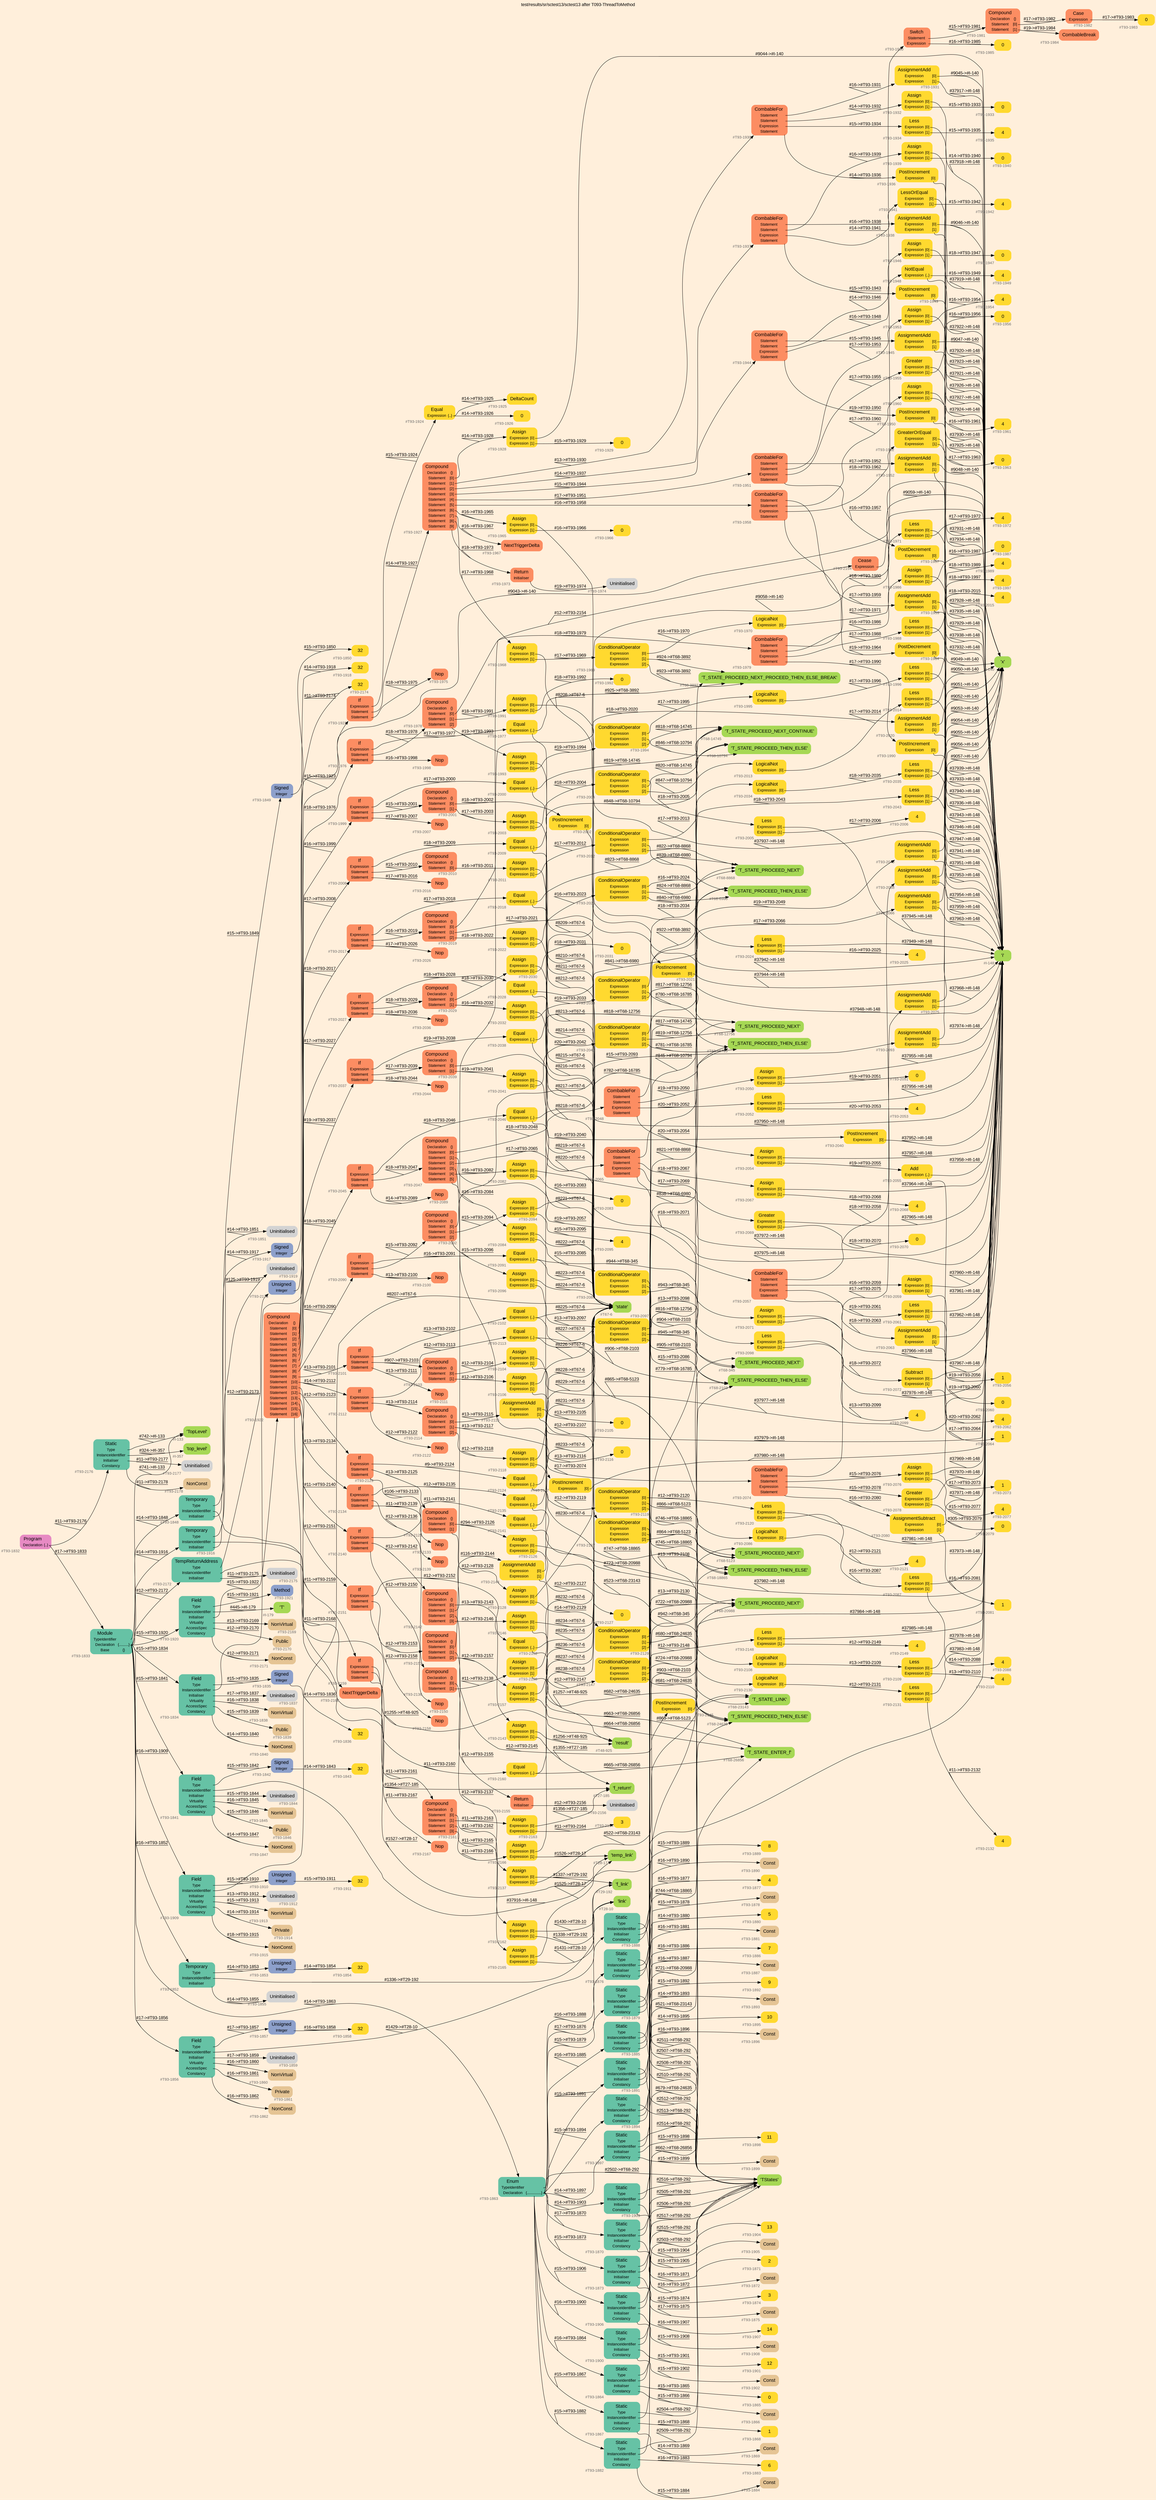 digraph "test/results/sr/sctest13/sctest13 after T093-ThreadToMethod" {
label = "test/results/sr/sctest13/sctest13 after T093-ThreadToMethod"
labelloc = t
graph [
    rankdir = "LR"
    ranksep = 0.3
    bgcolor = antiquewhite1
    color = black
    fontcolor = black
    fontname = "Arial"
];
node [
    fontname = "Arial"
];
edge [
    fontname = "Arial"
];

// -------------------- node figure --------------------
// -------- block #T93-1832 ----------
"#T93-1832" [
    fillcolor = "/set28/4"
    xlabel = "#T93-1832"
    fontsize = "12"
    fontcolor = grey40
    shape = "plaintext"
    label = <<TABLE BORDER="0" CELLBORDER="0" CELLSPACING="0">
     <TR><TD><FONT COLOR="black" POINT-SIZE="15">Program</FONT></TD></TR>
     <TR><TD><FONT COLOR="black" POINT-SIZE="12">Declaration</FONT></TD><TD PORT="port0"><FONT COLOR="black" POINT-SIZE="12">{..}</FONT></TD></TR>
    </TABLE>>
    style = "rounded,filled"
];

// -------- block #T93-1833 ----------
"#T93-1833" [
    fillcolor = "/set28/1"
    xlabel = "#T93-1833"
    fontsize = "12"
    fontcolor = grey40
    shape = "plaintext"
    label = <<TABLE BORDER="0" CELLBORDER="0" CELLSPACING="0">
     <TR><TD><FONT COLOR="black" POINT-SIZE="15">Module</FONT></TD></TR>
     <TR><TD><FONT COLOR="black" POINT-SIZE="12">TypeIdentifier</FONT></TD><TD PORT="port0"></TD></TR>
     <TR><TD><FONT COLOR="black" POINT-SIZE="12">Declaration</FONT></TD><TD PORT="port1"><FONT COLOR="black" POINT-SIZE="12">{..........}</FONT></TD></TR>
     <TR><TD><FONT COLOR="black" POINT-SIZE="12">Base</FONT></TD><TD PORT="port2"><FONT COLOR="black" POINT-SIZE="12">{}</FONT></TD></TR>
    </TABLE>>
    style = "rounded,filled"
];

// -------- block #I-133 ----------
"#I-133" [
    fillcolor = "/set28/5"
    xlabel = "#I-133"
    fontsize = "12"
    fontcolor = grey40
    shape = "plaintext"
    label = <<TABLE BORDER="0" CELLBORDER="0" CELLSPACING="0">
     <TR><TD><FONT COLOR="black" POINT-SIZE="15">'TopLevel'</FONT></TD></TR>
    </TABLE>>
    style = "rounded,filled"
];

// -------- block #T93-1834 ----------
"#T93-1834" [
    fillcolor = "/set28/1"
    xlabel = "#T93-1834"
    fontsize = "12"
    fontcolor = grey40
    shape = "plaintext"
    label = <<TABLE BORDER="0" CELLBORDER="0" CELLSPACING="0">
     <TR><TD><FONT COLOR="black" POINT-SIZE="15">Field</FONT></TD></TR>
     <TR><TD><FONT COLOR="black" POINT-SIZE="12">Type</FONT></TD><TD PORT="port0"></TD></TR>
     <TR><TD><FONT COLOR="black" POINT-SIZE="12">InstanceIdentifier</FONT></TD><TD PORT="port1"></TD></TR>
     <TR><TD><FONT COLOR="black" POINT-SIZE="12">Initialiser</FONT></TD><TD PORT="port2"></TD></TR>
     <TR><TD><FONT COLOR="black" POINT-SIZE="12">Virtuality</FONT></TD><TD PORT="port3"></TD></TR>
     <TR><TD><FONT COLOR="black" POINT-SIZE="12">AccessSpec</FONT></TD><TD PORT="port4"></TD></TR>
     <TR><TD><FONT COLOR="black" POINT-SIZE="12">Constancy</FONT></TD><TD PORT="port5"></TD></TR>
    </TABLE>>
    style = "rounded,filled"
];

// -------- block #T93-1835 ----------
"#T93-1835" [
    fillcolor = "/set28/3"
    xlabel = "#T93-1835"
    fontsize = "12"
    fontcolor = grey40
    shape = "plaintext"
    label = <<TABLE BORDER="0" CELLBORDER="0" CELLSPACING="0">
     <TR><TD><FONT COLOR="black" POINT-SIZE="15">Signed</FONT></TD></TR>
     <TR><TD><FONT COLOR="black" POINT-SIZE="12">Integer</FONT></TD><TD PORT="port0"></TD></TR>
    </TABLE>>
    style = "rounded,filled"
];

// -------- block #T93-1836 ----------
"#T93-1836" [
    fillcolor = "/set28/6"
    xlabel = "#T93-1836"
    fontsize = "12"
    fontcolor = grey40
    shape = "plaintext"
    label = <<TABLE BORDER="0" CELLBORDER="0" CELLSPACING="0">
     <TR><TD><FONT COLOR="black" POINT-SIZE="15">32</FONT></TD></TR>
    </TABLE>>
    style = "rounded,filled"
];

// -------- block #I-140 ----------
"#I-140" [
    fillcolor = "/set28/5"
    xlabel = "#I-140"
    fontsize = "12"
    fontcolor = grey40
    shape = "plaintext"
    label = <<TABLE BORDER="0" CELLBORDER="0" CELLSPACING="0">
     <TR><TD><FONT COLOR="black" POINT-SIZE="15">'x'</FONT></TD></TR>
    </TABLE>>
    style = "rounded,filled"
];

// -------- block #T93-1837 ----------
"#T93-1837" [
    xlabel = "#T93-1837"
    fontsize = "12"
    fontcolor = grey40
    shape = "plaintext"
    label = <<TABLE BORDER="0" CELLBORDER="0" CELLSPACING="0">
     <TR><TD><FONT COLOR="black" POINT-SIZE="15">Uninitialised</FONT></TD></TR>
    </TABLE>>
    style = "rounded,filled"
];

// -------- block #T93-1838 ----------
"#T93-1838" [
    fillcolor = "/set28/7"
    xlabel = "#T93-1838"
    fontsize = "12"
    fontcolor = grey40
    shape = "plaintext"
    label = <<TABLE BORDER="0" CELLBORDER="0" CELLSPACING="0">
     <TR><TD><FONT COLOR="black" POINT-SIZE="15">NonVirtual</FONT></TD></TR>
    </TABLE>>
    style = "rounded,filled"
];

// -------- block #T93-1839 ----------
"#T93-1839" [
    fillcolor = "/set28/7"
    xlabel = "#T93-1839"
    fontsize = "12"
    fontcolor = grey40
    shape = "plaintext"
    label = <<TABLE BORDER="0" CELLBORDER="0" CELLSPACING="0">
     <TR><TD><FONT COLOR="black" POINT-SIZE="15">Public</FONT></TD></TR>
    </TABLE>>
    style = "rounded,filled"
];

// -------- block #T93-1840 ----------
"#T93-1840" [
    fillcolor = "/set28/7"
    xlabel = "#T93-1840"
    fontsize = "12"
    fontcolor = grey40
    shape = "plaintext"
    label = <<TABLE BORDER="0" CELLBORDER="0" CELLSPACING="0">
     <TR><TD><FONT COLOR="black" POINT-SIZE="15">NonConst</FONT></TD></TR>
    </TABLE>>
    style = "rounded,filled"
];

// -------- block #T93-1841 ----------
"#T93-1841" [
    fillcolor = "/set28/1"
    xlabel = "#T93-1841"
    fontsize = "12"
    fontcolor = grey40
    shape = "plaintext"
    label = <<TABLE BORDER="0" CELLBORDER="0" CELLSPACING="0">
     <TR><TD><FONT COLOR="black" POINT-SIZE="15">Field</FONT></TD></TR>
     <TR><TD><FONT COLOR="black" POINT-SIZE="12">Type</FONT></TD><TD PORT="port0"></TD></TR>
     <TR><TD><FONT COLOR="black" POINT-SIZE="12">InstanceIdentifier</FONT></TD><TD PORT="port1"></TD></TR>
     <TR><TD><FONT COLOR="black" POINT-SIZE="12">Initialiser</FONT></TD><TD PORT="port2"></TD></TR>
     <TR><TD><FONT COLOR="black" POINT-SIZE="12">Virtuality</FONT></TD><TD PORT="port3"></TD></TR>
     <TR><TD><FONT COLOR="black" POINT-SIZE="12">AccessSpec</FONT></TD><TD PORT="port4"></TD></TR>
     <TR><TD><FONT COLOR="black" POINT-SIZE="12">Constancy</FONT></TD><TD PORT="port5"></TD></TR>
    </TABLE>>
    style = "rounded,filled"
];

// -------- block #T93-1842 ----------
"#T93-1842" [
    fillcolor = "/set28/3"
    xlabel = "#T93-1842"
    fontsize = "12"
    fontcolor = grey40
    shape = "plaintext"
    label = <<TABLE BORDER="0" CELLBORDER="0" CELLSPACING="0">
     <TR><TD><FONT COLOR="black" POINT-SIZE="15">Signed</FONT></TD></TR>
     <TR><TD><FONT COLOR="black" POINT-SIZE="12">Integer</FONT></TD><TD PORT="port0"></TD></TR>
    </TABLE>>
    style = "rounded,filled"
];

// -------- block #T93-1843 ----------
"#T93-1843" [
    fillcolor = "/set28/6"
    xlabel = "#T93-1843"
    fontsize = "12"
    fontcolor = grey40
    shape = "plaintext"
    label = <<TABLE BORDER="0" CELLBORDER="0" CELLSPACING="0">
     <TR><TD><FONT COLOR="black" POINT-SIZE="15">32</FONT></TD></TR>
    </TABLE>>
    style = "rounded,filled"
];

// -------- block #I-148 ----------
"#I-148" [
    fillcolor = "/set28/5"
    xlabel = "#I-148"
    fontsize = "12"
    fontcolor = grey40
    shape = "plaintext"
    label = <<TABLE BORDER="0" CELLBORDER="0" CELLSPACING="0">
     <TR><TD><FONT COLOR="black" POINT-SIZE="15">'i'</FONT></TD></TR>
    </TABLE>>
    style = "rounded,filled"
];

// -------- block #T93-1844 ----------
"#T93-1844" [
    xlabel = "#T93-1844"
    fontsize = "12"
    fontcolor = grey40
    shape = "plaintext"
    label = <<TABLE BORDER="0" CELLBORDER="0" CELLSPACING="0">
     <TR><TD><FONT COLOR="black" POINT-SIZE="15">Uninitialised</FONT></TD></TR>
    </TABLE>>
    style = "rounded,filled"
];

// -------- block #T93-1845 ----------
"#T93-1845" [
    fillcolor = "/set28/7"
    xlabel = "#T93-1845"
    fontsize = "12"
    fontcolor = grey40
    shape = "plaintext"
    label = <<TABLE BORDER="0" CELLBORDER="0" CELLSPACING="0">
     <TR><TD><FONT COLOR="black" POINT-SIZE="15">NonVirtual</FONT></TD></TR>
    </TABLE>>
    style = "rounded,filled"
];

// -------- block #T93-1846 ----------
"#T93-1846" [
    fillcolor = "/set28/7"
    xlabel = "#T93-1846"
    fontsize = "12"
    fontcolor = grey40
    shape = "plaintext"
    label = <<TABLE BORDER="0" CELLBORDER="0" CELLSPACING="0">
     <TR><TD><FONT COLOR="black" POINT-SIZE="15">Public</FONT></TD></TR>
    </TABLE>>
    style = "rounded,filled"
];

// -------- block #T93-1847 ----------
"#T93-1847" [
    fillcolor = "/set28/7"
    xlabel = "#T93-1847"
    fontsize = "12"
    fontcolor = grey40
    shape = "plaintext"
    label = <<TABLE BORDER="0" CELLBORDER="0" CELLSPACING="0">
     <TR><TD><FONT COLOR="black" POINT-SIZE="15">NonConst</FONT></TD></TR>
    </TABLE>>
    style = "rounded,filled"
];

// -------- block #T93-1848 ----------
"#T93-1848" [
    fillcolor = "/set28/1"
    xlabel = "#T93-1848"
    fontsize = "12"
    fontcolor = grey40
    shape = "plaintext"
    label = <<TABLE BORDER="0" CELLBORDER="0" CELLSPACING="0">
     <TR><TD><FONT COLOR="black" POINT-SIZE="15">Temporary</FONT></TD></TR>
     <TR><TD><FONT COLOR="black" POINT-SIZE="12">Type</FONT></TD><TD PORT="port0"></TD></TR>
     <TR><TD><FONT COLOR="black" POINT-SIZE="12">InstanceIdentifier</FONT></TD><TD PORT="port1"></TD></TR>
     <TR><TD><FONT COLOR="black" POINT-SIZE="12">Initialiser</FONT></TD><TD PORT="port2"></TD></TR>
    </TABLE>>
    style = "rounded,filled"
];

// -------- block #T93-1849 ----------
"#T93-1849" [
    fillcolor = "/set28/3"
    xlabel = "#T93-1849"
    fontsize = "12"
    fontcolor = grey40
    shape = "plaintext"
    label = <<TABLE BORDER="0" CELLBORDER="0" CELLSPACING="0">
     <TR><TD><FONT COLOR="black" POINT-SIZE="15">Signed</FONT></TD></TR>
     <TR><TD><FONT COLOR="black" POINT-SIZE="12">Integer</FONT></TD><TD PORT="port0"></TD></TR>
    </TABLE>>
    style = "rounded,filled"
];

// -------- block #T93-1850 ----------
"#T93-1850" [
    fillcolor = "/set28/6"
    xlabel = "#T93-1850"
    fontsize = "12"
    fontcolor = grey40
    shape = "plaintext"
    label = <<TABLE BORDER="0" CELLBORDER="0" CELLSPACING="0">
     <TR><TD><FONT COLOR="black" POINT-SIZE="15">32</FONT></TD></TR>
    </TABLE>>
    style = "rounded,filled"
];

// -------- block #T27-185 ----------
"#T27-185" [
    fillcolor = "/set28/5"
    xlabel = "#T27-185"
    fontsize = "12"
    fontcolor = grey40
    shape = "plaintext"
    label = <<TABLE BORDER="0" CELLBORDER="0" CELLSPACING="0">
     <TR><TD><FONT COLOR="black" POINT-SIZE="15">'f_return'</FONT></TD></TR>
    </TABLE>>
    style = "rounded,filled"
];

// -------- block #T93-1851 ----------
"#T93-1851" [
    xlabel = "#T93-1851"
    fontsize = "12"
    fontcolor = grey40
    shape = "plaintext"
    label = <<TABLE BORDER="0" CELLBORDER="0" CELLSPACING="0">
     <TR><TD><FONT COLOR="black" POINT-SIZE="15">Uninitialised</FONT></TD></TR>
    </TABLE>>
    style = "rounded,filled"
];

// -------- block #T93-1852 ----------
"#T93-1852" [
    fillcolor = "/set28/1"
    xlabel = "#T93-1852"
    fontsize = "12"
    fontcolor = grey40
    shape = "plaintext"
    label = <<TABLE BORDER="0" CELLBORDER="0" CELLSPACING="0">
     <TR><TD><FONT COLOR="black" POINT-SIZE="15">Temporary</FONT></TD></TR>
     <TR><TD><FONT COLOR="black" POINT-SIZE="12">Type</FONT></TD><TD PORT="port0"></TD></TR>
     <TR><TD><FONT COLOR="black" POINT-SIZE="12">InstanceIdentifier</FONT></TD><TD PORT="port1"></TD></TR>
     <TR><TD><FONT COLOR="black" POINT-SIZE="12">Initialiser</FONT></TD><TD PORT="port2"></TD></TR>
    </TABLE>>
    style = "rounded,filled"
];

// -------- block #T93-1853 ----------
"#T93-1853" [
    fillcolor = "/set28/3"
    xlabel = "#T93-1853"
    fontsize = "12"
    fontcolor = grey40
    shape = "plaintext"
    label = <<TABLE BORDER="0" CELLBORDER="0" CELLSPACING="0">
     <TR><TD><FONT COLOR="black" POINT-SIZE="15">Unsigned</FONT></TD></TR>
     <TR><TD><FONT COLOR="black" POINT-SIZE="12">Integer</FONT></TD><TD PORT="port0"></TD></TR>
    </TABLE>>
    style = "rounded,filled"
];

// -------- block #T93-1854 ----------
"#T93-1854" [
    fillcolor = "/set28/6"
    xlabel = "#T93-1854"
    fontsize = "12"
    fontcolor = grey40
    shape = "plaintext"
    label = <<TABLE BORDER="0" CELLBORDER="0" CELLSPACING="0">
     <TR><TD><FONT COLOR="black" POINT-SIZE="15">32</FONT></TD></TR>
    </TABLE>>
    style = "rounded,filled"
];

// -------- block #T29-192 ----------
"#T29-192" [
    fillcolor = "/set28/5"
    xlabel = "#T29-192"
    fontsize = "12"
    fontcolor = grey40
    shape = "plaintext"
    label = <<TABLE BORDER="0" CELLBORDER="0" CELLSPACING="0">
     <TR><TD><FONT COLOR="black" POINT-SIZE="15">'f_link'</FONT></TD></TR>
    </TABLE>>
    style = "rounded,filled"
];

// -------- block #T93-1855 ----------
"#T93-1855" [
    xlabel = "#T93-1855"
    fontsize = "12"
    fontcolor = grey40
    shape = "plaintext"
    label = <<TABLE BORDER="0" CELLBORDER="0" CELLSPACING="0">
     <TR><TD><FONT COLOR="black" POINT-SIZE="15">Uninitialised</FONT></TD></TR>
    </TABLE>>
    style = "rounded,filled"
];

// -------- block #T93-1856 ----------
"#T93-1856" [
    fillcolor = "/set28/1"
    xlabel = "#T93-1856"
    fontsize = "12"
    fontcolor = grey40
    shape = "plaintext"
    label = <<TABLE BORDER="0" CELLBORDER="0" CELLSPACING="0">
     <TR><TD><FONT COLOR="black" POINT-SIZE="15">Field</FONT></TD></TR>
     <TR><TD><FONT COLOR="black" POINT-SIZE="12">Type</FONT></TD><TD PORT="port0"></TD></TR>
     <TR><TD><FONT COLOR="black" POINT-SIZE="12">InstanceIdentifier</FONT></TD><TD PORT="port1"></TD></TR>
     <TR><TD><FONT COLOR="black" POINT-SIZE="12">Initialiser</FONT></TD><TD PORT="port2"></TD></TR>
     <TR><TD><FONT COLOR="black" POINT-SIZE="12">Virtuality</FONT></TD><TD PORT="port3"></TD></TR>
     <TR><TD><FONT COLOR="black" POINT-SIZE="12">AccessSpec</FONT></TD><TD PORT="port4"></TD></TR>
     <TR><TD><FONT COLOR="black" POINT-SIZE="12">Constancy</FONT></TD><TD PORT="port5"></TD></TR>
    </TABLE>>
    style = "rounded,filled"
];

// -------- block #T93-1857 ----------
"#T93-1857" [
    fillcolor = "/set28/3"
    xlabel = "#T93-1857"
    fontsize = "12"
    fontcolor = grey40
    shape = "plaintext"
    label = <<TABLE BORDER="0" CELLBORDER="0" CELLSPACING="0">
     <TR><TD><FONT COLOR="black" POINT-SIZE="15">Unsigned</FONT></TD></TR>
     <TR><TD><FONT COLOR="black" POINT-SIZE="12">Integer</FONT></TD><TD PORT="port0"></TD></TR>
    </TABLE>>
    style = "rounded,filled"
];

// -------- block #T93-1858 ----------
"#T93-1858" [
    fillcolor = "/set28/6"
    xlabel = "#T93-1858"
    fontsize = "12"
    fontcolor = grey40
    shape = "plaintext"
    label = <<TABLE BORDER="0" CELLBORDER="0" CELLSPACING="0">
     <TR><TD><FONT COLOR="black" POINT-SIZE="15">32</FONT></TD></TR>
    </TABLE>>
    style = "rounded,filled"
];

// -------- block #T28-10 ----------
"#T28-10" [
    fillcolor = "/set28/5"
    xlabel = "#T28-10"
    fontsize = "12"
    fontcolor = grey40
    shape = "plaintext"
    label = <<TABLE BORDER="0" CELLBORDER="0" CELLSPACING="0">
     <TR><TD><FONT COLOR="black" POINT-SIZE="15">'link'</FONT></TD></TR>
    </TABLE>>
    style = "rounded,filled"
];

// -------- block #T93-1859 ----------
"#T93-1859" [
    xlabel = "#T93-1859"
    fontsize = "12"
    fontcolor = grey40
    shape = "plaintext"
    label = <<TABLE BORDER="0" CELLBORDER="0" CELLSPACING="0">
     <TR><TD><FONT COLOR="black" POINT-SIZE="15">Uninitialised</FONT></TD></TR>
    </TABLE>>
    style = "rounded,filled"
];

// -------- block #T93-1860 ----------
"#T93-1860" [
    fillcolor = "/set28/7"
    xlabel = "#T93-1860"
    fontsize = "12"
    fontcolor = grey40
    shape = "plaintext"
    label = <<TABLE BORDER="0" CELLBORDER="0" CELLSPACING="0">
     <TR><TD><FONT COLOR="black" POINT-SIZE="15">NonVirtual</FONT></TD></TR>
    </TABLE>>
    style = "rounded,filled"
];

// -------- block #T93-1861 ----------
"#T93-1861" [
    fillcolor = "/set28/7"
    xlabel = "#T93-1861"
    fontsize = "12"
    fontcolor = grey40
    shape = "plaintext"
    label = <<TABLE BORDER="0" CELLBORDER="0" CELLSPACING="0">
     <TR><TD><FONT COLOR="black" POINT-SIZE="15">Private</FONT></TD></TR>
    </TABLE>>
    style = "rounded,filled"
];

// -------- block #T93-1862 ----------
"#T93-1862" [
    fillcolor = "/set28/7"
    xlabel = "#T93-1862"
    fontsize = "12"
    fontcolor = grey40
    shape = "plaintext"
    label = <<TABLE BORDER="0" CELLBORDER="0" CELLSPACING="0">
     <TR><TD><FONT COLOR="black" POINT-SIZE="15">NonConst</FONT></TD></TR>
    </TABLE>>
    style = "rounded,filled"
];

// -------- block #T93-1863 ----------
"#T93-1863" [
    fillcolor = "/set28/1"
    xlabel = "#T93-1863"
    fontsize = "12"
    fontcolor = grey40
    shape = "plaintext"
    label = <<TABLE BORDER="0" CELLBORDER="0" CELLSPACING="0">
     <TR><TD><FONT COLOR="black" POINT-SIZE="15">Enum</FONT></TD></TR>
     <TR><TD><FONT COLOR="black" POINT-SIZE="12">TypeIdentifier</FONT></TD><TD PORT="port0"></TD></TR>
     <TR><TD><FONT COLOR="black" POINT-SIZE="12">Declaration</FONT></TD><TD PORT="port1"><FONT COLOR="black" POINT-SIZE="12">{...............}</FONT></TD></TR>
    </TABLE>>
    style = "rounded,filled"
];

// -------- block #T68-292 ----------
"#T68-292" [
    fillcolor = "/set28/5"
    xlabel = "#T68-292"
    fontsize = "12"
    fontcolor = grey40
    shape = "plaintext"
    label = <<TABLE BORDER="0" CELLBORDER="0" CELLSPACING="0">
     <TR><TD><FONT COLOR="black" POINT-SIZE="15">'TStates'</FONT></TD></TR>
    </TABLE>>
    style = "rounded,filled"
];

// -------- block #T93-1864 ----------
"#T93-1864" [
    fillcolor = "/set28/1"
    xlabel = "#T93-1864"
    fontsize = "12"
    fontcolor = grey40
    shape = "plaintext"
    label = <<TABLE BORDER="0" CELLBORDER="0" CELLSPACING="0">
     <TR><TD><FONT COLOR="black" POINT-SIZE="15">Static</FONT></TD></TR>
     <TR><TD><FONT COLOR="black" POINT-SIZE="12">Type</FONT></TD><TD PORT="port0"></TD></TR>
     <TR><TD><FONT COLOR="black" POINT-SIZE="12">InstanceIdentifier</FONT></TD><TD PORT="port1"></TD></TR>
     <TR><TD><FONT COLOR="black" POINT-SIZE="12">Initialiser</FONT></TD><TD PORT="port2"></TD></TR>
     <TR><TD><FONT COLOR="black" POINT-SIZE="12">Constancy</FONT></TD><TD PORT="port3"></TD></TR>
    </TABLE>>
    style = "rounded,filled"
];

// -------- block #T68-345 ----------
"#T68-345" [
    fillcolor = "/set28/5"
    xlabel = "#T68-345"
    fontsize = "12"
    fontcolor = grey40
    shape = "plaintext"
    label = <<TABLE BORDER="0" CELLBORDER="0" CELLSPACING="0">
     <TR><TD><FONT COLOR="black" POINT-SIZE="15">'T_STATE_PROCEED_NEXT'</FONT></TD></TR>
    </TABLE>>
    style = "rounded,filled"
];

// -------- block #T93-1865 ----------
"#T93-1865" [
    fillcolor = "/set28/6"
    xlabel = "#T93-1865"
    fontsize = "12"
    fontcolor = grey40
    shape = "plaintext"
    label = <<TABLE BORDER="0" CELLBORDER="0" CELLSPACING="0">
     <TR><TD><FONT COLOR="black" POINT-SIZE="15">0</FONT></TD></TR>
    </TABLE>>
    style = "rounded,filled"
];

// -------- block #T93-1866 ----------
"#T93-1866" [
    fillcolor = "/set28/7"
    xlabel = "#T93-1866"
    fontsize = "12"
    fontcolor = grey40
    shape = "plaintext"
    label = <<TABLE BORDER="0" CELLBORDER="0" CELLSPACING="0">
     <TR><TD><FONT COLOR="black" POINT-SIZE="15">Const</FONT></TD></TR>
    </TABLE>>
    style = "rounded,filled"
];

// -------- block #T93-1867 ----------
"#T93-1867" [
    fillcolor = "/set28/1"
    xlabel = "#T93-1867"
    fontsize = "12"
    fontcolor = grey40
    shape = "plaintext"
    label = <<TABLE BORDER="0" CELLBORDER="0" CELLSPACING="0">
     <TR><TD><FONT COLOR="black" POINT-SIZE="15">Static</FONT></TD></TR>
     <TR><TD><FONT COLOR="black" POINT-SIZE="12">Type</FONT></TD><TD PORT="port0"></TD></TR>
     <TR><TD><FONT COLOR="black" POINT-SIZE="12">InstanceIdentifier</FONT></TD><TD PORT="port1"></TD></TR>
     <TR><TD><FONT COLOR="black" POINT-SIZE="12">Initialiser</FONT></TD><TD PORT="port2"></TD></TR>
     <TR><TD><FONT COLOR="black" POINT-SIZE="12">Constancy</FONT></TD><TD PORT="port3"></TD></TR>
    </TABLE>>
    style = "rounded,filled"
];

// -------- block #T68-2103 ----------
"#T68-2103" [
    fillcolor = "/set28/5"
    xlabel = "#T68-2103"
    fontsize = "12"
    fontcolor = grey40
    shape = "plaintext"
    label = <<TABLE BORDER="0" CELLBORDER="0" CELLSPACING="0">
     <TR><TD><FONT COLOR="black" POINT-SIZE="15">'T_STATE_PROCEED_THEN_ELSE'</FONT></TD></TR>
    </TABLE>>
    style = "rounded,filled"
];

// -------- block #T93-1868 ----------
"#T93-1868" [
    fillcolor = "/set28/6"
    xlabel = "#T93-1868"
    fontsize = "12"
    fontcolor = grey40
    shape = "plaintext"
    label = <<TABLE BORDER="0" CELLBORDER="0" CELLSPACING="0">
     <TR><TD><FONT COLOR="black" POINT-SIZE="15">1</FONT></TD></TR>
    </TABLE>>
    style = "rounded,filled"
];

// -------- block #T93-1869 ----------
"#T93-1869" [
    fillcolor = "/set28/7"
    xlabel = "#T93-1869"
    fontsize = "12"
    fontcolor = grey40
    shape = "plaintext"
    label = <<TABLE BORDER="0" CELLBORDER="0" CELLSPACING="0">
     <TR><TD><FONT COLOR="black" POINT-SIZE="15">Const</FONT></TD></TR>
    </TABLE>>
    style = "rounded,filled"
];

// -------- block #T93-1870 ----------
"#T93-1870" [
    fillcolor = "/set28/1"
    xlabel = "#T93-1870"
    fontsize = "12"
    fontcolor = grey40
    shape = "plaintext"
    label = <<TABLE BORDER="0" CELLBORDER="0" CELLSPACING="0">
     <TR><TD><FONT COLOR="black" POINT-SIZE="15">Static</FONT></TD></TR>
     <TR><TD><FONT COLOR="black" POINT-SIZE="12">Type</FONT></TD><TD PORT="port0"></TD></TR>
     <TR><TD><FONT COLOR="black" POINT-SIZE="12">InstanceIdentifier</FONT></TD><TD PORT="port1"></TD></TR>
     <TR><TD><FONT COLOR="black" POINT-SIZE="12">Initialiser</FONT></TD><TD PORT="port2"></TD></TR>
     <TR><TD><FONT COLOR="black" POINT-SIZE="12">Constancy</FONT></TD><TD PORT="port3"></TD></TR>
    </TABLE>>
    style = "rounded,filled"
];

// -------- block #T68-3892 ----------
"#T68-3892" [
    fillcolor = "/set28/5"
    xlabel = "#T68-3892"
    fontsize = "12"
    fontcolor = grey40
    shape = "plaintext"
    label = <<TABLE BORDER="0" CELLBORDER="0" CELLSPACING="0">
     <TR><TD><FONT COLOR="black" POINT-SIZE="15">'T_STATE_PROCEED_NEXT_PROCEED_THEN_ELSE_BREAK'</FONT></TD></TR>
    </TABLE>>
    style = "rounded,filled"
];

// -------- block #T93-1871 ----------
"#T93-1871" [
    fillcolor = "/set28/6"
    xlabel = "#T93-1871"
    fontsize = "12"
    fontcolor = grey40
    shape = "plaintext"
    label = <<TABLE BORDER="0" CELLBORDER="0" CELLSPACING="0">
     <TR><TD><FONT COLOR="black" POINT-SIZE="15">2</FONT></TD></TR>
    </TABLE>>
    style = "rounded,filled"
];

// -------- block #T93-1872 ----------
"#T93-1872" [
    fillcolor = "/set28/7"
    xlabel = "#T93-1872"
    fontsize = "12"
    fontcolor = grey40
    shape = "plaintext"
    label = <<TABLE BORDER="0" CELLBORDER="0" CELLSPACING="0">
     <TR><TD><FONT COLOR="black" POINT-SIZE="15">Const</FONT></TD></TR>
    </TABLE>>
    style = "rounded,filled"
];

// -------- block #T93-1873 ----------
"#T93-1873" [
    fillcolor = "/set28/1"
    xlabel = "#T93-1873"
    fontsize = "12"
    fontcolor = grey40
    shape = "plaintext"
    label = <<TABLE BORDER="0" CELLBORDER="0" CELLSPACING="0">
     <TR><TD><FONT COLOR="black" POINT-SIZE="15">Static</FONT></TD></TR>
     <TR><TD><FONT COLOR="black" POINT-SIZE="12">Type</FONT></TD><TD PORT="port0"></TD></TR>
     <TR><TD><FONT COLOR="black" POINT-SIZE="12">InstanceIdentifier</FONT></TD><TD PORT="port1"></TD></TR>
     <TR><TD><FONT COLOR="black" POINT-SIZE="12">Initialiser</FONT></TD><TD PORT="port2"></TD></TR>
     <TR><TD><FONT COLOR="black" POINT-SIZE="12">Constancy</FONT></TD><TD PORT="port3"></TD></TR>
    </TABLE>>
    style = "rounded,filled"
];

// -------- block #T68-5123 ----------
"#T68-5123" [
    fillcolor = "/set28/5"
    xlabel = "#T68-5123"
    fontsize = "12"
    fontcolor = grey40
    shape = "plaintext"
    label = <<TABLE BORDER="0" CELLBORDER="0" CELLSPACING="0">
     <TR><TD><FONT COLOR="black" POINT-SIZE="15">'T_STATE_PROCEED_NEXT'</FONT></TD></TR>
    </TABLE>>
    style = "rounded,filled"
];

// -------- block #T93-1874 ----------
"#T93-1874" [
    fillcolor = "/set28/6"
    xlabel = "#T93-1874"
    fontsize = "12"
    fontcolor = grey40
    shape = "plaintext"
    label = <<TABLE BORDER="0" CELLBORDER="0" CELLSPACING="0">
     <TR><TD><FONT COLOR="black" POINT-SIZE="15">3</FONT></TD></TR>
    </TABLE>>
    style = "rounded,filled"
];

// -------- block #T93-1875 ----------
"#T93-1875" [
    fillcolor = "/set28/7"
    xlabel = "#T93-1875"
    fontsize = "12"
    fontcolor = grey40
    shape = "plaintext"
    label = <<TABLE BORDER="0" CELLBORDER="0" CELLSPACING="0">
     <TR><TD><FONT COLOR="black" POINT-SIZE="15">Const</FONT></TD></TR>
    </TABLE>>
    style = "rounded,filled"
];

// -------- block #T93-1876 ----------
"#T93-1876" [
    fillcolor = "/set28/1"
    xlabel = "#T93-1876"
    fontsize = "12"
    fontcolor = grey40
    shape = "plaintext"
    label = <<TABLE BORDER="0" CELLBORDER="0" CELLSPACING="0">
     <TR><TD><FONT COLOR="black" POINT-SIZE="15">Static</FONT></TD></TR>
     <TR><TD><FONT COLOR="black" POINT-SIZE="12">Type</FONT></TD><TD PORT="port0"></TD></TR>
     <TR><TD><FONT COLOR="black" POINT-SIZE="12">InstanceIdentifier</FONT></TD><TD PORT="port1"></TD></TR>
     <TR><TD><FONT COLOR="black" POINT-SIZE="12">Initialiser</FONT></TD><TD PORT="port2"></TD></TR>
     <TR><TD><FONT COLOR="black" POINT-SIZE="12">Constancy</FONT></TD><TD PORT="port3"></TD></TR>
    </TABLE>>
    style = "rounded,filled"
];

// -------- block #T68-6980 ----------
"#T68-6980" [
    fillcolor = "/set28/5"
    xlabel = "#T68-6980"
    fontsize = "12"
    fontcolor = grey40
    shape = "plaintext"
    label = <<TABLE BORDER="0" CELLBORDER="0" CELLSPACING="0">
     <TR><TD><FONT COLOR="black" POINT-SIZE="15">'T_STATE_PROCEED_THEN_ELSE'</FONT></TD></TR>
    </TABLE>>
    style = "rounded,filled"
];

// -------- block #T93-1877 ----------
"#T93-1877" [
    fillcolor = "/set28/6"
    xlabel = "#T93-1877"
    fontsize = "12"
    fontcolor = grey40
    shape = "plaintext"
    label = <<TABLE BORDER="0" CELLBORDER="0" CELLSPACING="0">
     <TR><TD><FONT COLOR="black" POINT-SIZE="15">4</FONT></TD></TR>
    </TABLE>>
    style = "rounded,filled"
];

// -------- block #T93-1878 ----------
"#T93-1878" [
    fillcolor = "/set28/7"
    xlabel = "#T93-1878"
    fontsize = "12"
    fontcolor = grey40
    shape = "plaintext"
    label = <<TABLE BORDER="0" CELLBORDER="0" CELLSPACING="0">
     <TR><TD><FONT COLOR="black" POINT-SIZE="15">Const</FONT></TD></TR>
    </TABLE>>
    style = "rounded,filled"
];

// -------- block #T93-1879 ----------
"#T93-1879" [
    fillcolor = "/set28/1"
    xlabel = "#T93-1879"
    fontsize = "12"
    fontcolor = grey40
    shape = "plaintext"
    label = <<TABLE BORDER="0" CELLBORDER="0" CELLSPACING="0">
     <TR><TD><FONT COLOR="black" POINT-SIZE="15">Static</FONT></TD></TR>
     <TR><TD><FONT COLOR="black" POINT-SIZE="12">Type</FONT></TD><TD PORT="port0"></TD></TR>
     <TR><TD><FONT COLOR="black" POINT-SIZE="12">InstanceIdentifier</FONT></TD><TD PORT="port1"></TD></TR>
     <TR><TD><FONT COLOR="black" POINT-SIZE="12">Initialiser</FONT></TD><TD PORT="port2"></TD></TR>
     <TR><TD><FONT COLOR="black" POINT-SIZE="12">Constancy</FONT></TD><TD PORT="port3"></TD></TR>
    </TABLE>>
    style = "rounded,filled"
];

// -------- block #T68-8868 ----------
"#T68-8868" [
    fillcolor = "/set28/5"
    xlabel = "#T68-8868"
    fontsize = "12"
    fontcolor = grey40
    shape = "plaintext"
    label = <<TABLE BORDER="0" CELLBORDER="0" CELLSPACING="0">
     <TR><TD><FONT COLOR="black" POINT-SIZE="15">'T_STATE_PROCEED_NEXT'</FONT></TD></TR>
    </TABLE>>
    style = "rounded,filled"
];

// -------- block #T93-1880 ----------
"#T93-1880" [
    fillcolor = "/set28/6"
    xlabel = "#T93-1880"
    fontsize = "12"
    fontcolor = grey40
    shape = "plaintext"
    label = <<TABLE BORDER="0" CELLBORDER="0" CELLSPACING="0">
     <TR><TD><FONT COLOR="black" POINT-SIZE="15">5</FONT></TD></TR>
    </TABLE>>
    style = "rounded,filled"
];

// -------- block #T93-1881 ----------
"#T93-1881" [
    fillcolor = "/set28/7"
    xlabel = "#T93-1881"
    fontsize = "12"
    fontcolor = grey40
    shape = "plaintext"
    label = <<TABLE BORDER="0" CELLBORDER="0" CELLSPACING="0">
     <TR><TD><FONT COLOR="black" POINT-SIZE="15">Const</FONT></TD></TR>
    </TABLE>>
    style = "rounded,filled"
];

// -------- block #T93-1882 ----------
"#T93-1882" [
    fillcolor = "/set28/1"
    xlabel = "#T93-1882"
    fontsize = "12"
    fontcolor = grey40
    shape = "plaintext"
    label = <<TABLE BORDER="0" CELLBORDER="0" CELLSPACING="0">
     <TR><TD><FONT COLOR="black" POINT-SIZE="15">Static</FONT></TD></TR>
     <TR><TD><FONT COLOR="black" POINT-SIZE="12">Type</FONT></TD><TD PORT="port0"></TD></TR>
     <TR><TD><FONT COLOR="black" POINT-SIZE="12">InstanceIdentifier</FONT></TD><TD PORT="port1"></TD></TR>
     <TR><TD><FONT COLOR="black" POINT-SIZE="12">Initialiser</FONT></TD><TD PORT="port2"></TD></TR>
     <TR><TD><FONT COLOR="black" POINT-SIZE="12">Constancy</FONT></TD><TD PORT="port3"></TD></TR>
    </TABLE>>
    style = "rounded,filled"
];

// -------- block #T68-10794 ----------
"#T68-10794" [
    fillcolor = "/set28/5"
    xlabel = "#T68-10794"
    fontsize = "12"
    fontcolor = grey40
    shape = "plaintext"
    label = <<TABLE BORDER="0" CELLBORDER="0" CELLSPACING="0">
     <TR><TD><FONT COLOR="black" POINT-SIZE="15">'T_STATE_PROCEED_THEN_ELSE'</FONT></TD></TR>
    </TABLE>>
    style = "rounded,filled"
];

// -------- block #T93-1883 ----------
"#T93-1883" [
    fillcolor = "/set28/6"
    xlabel = "#T93-1883"
    fontsize = "12"
    fontcolor = grey40
    shape = "plaintext"
    label = <<TABLE BORDER="0" CELLBORDER="0" CELLSPACING="0">
     <TR><TD><FONT COLOR="black" POINT-SIZE="15">6</FONT></TD></TR>
    </TABLE>>
    style = "rounded,filled"
];

// -------- block #T93-1884 ----------
"#T93-1884" [
    fillcolor = "/set28/7"
    xlabel = "#T93-1884"
    fontsize = "12"
    fontcolor = grey40
    shape = "plaintext"
    label = <<TABLE BORDER="0" CELLBORDER="0" CELLSPACING="0">
     <TR><TD><FONT COLOR="black" POINT-SIZE="15">Const</FONT></TD></TR>
    </TABLE>>
    style = "rounded,filled"
];

// -------- block #T93-1885 ----------
"#T93-1885" [
    fillcolor = "/set28/1"
    xlabel = "#T93-1885"
    fontsize = "12"
    fontcolor = grey40
    shape = "plaintext"
    label = <<TABLE BORDER="0" CELLBORDER="0" CELLSPACING="0">
     <TR><TD><FONT COLOR="black" POINT-SIZE="15">Static</FONT></TD></TR>
     <TR><TD><FONT COLOR="black" POINT-SIZE="12">Type</FONT></TD><TD PORT="port0"></TD></TR>
     <TR><TD><FONT COLOR="black" POINT-SIZE="12">InstanceIdentifier</FONT></TD><TD PORT="port1"></TD></TR>
     <TR><TD><FONT COLOR="black" POINT-SIZE="12">Initialiser</FONT></TD><TD PORT="port2"></TD></TR>
     <TR><TD><FONT COLOR="black" POINT-SIZE="12">Constancy</FONT></TD><TD PORT="port3"></TD></TR>
    </TABLE>>
    style = "rounded,filled"
];

// -------- block #T68-12756 ----------
"#T68-12756" [
    fillcolor = "/set28/5"
    xlabel = "#T68-12756"
    fontsize = "12"
    fontcolor = grey40
    shape = "plaintext"
    label = <<TABLE BORDER="0" CELLBORDER="0" CELLSPACING="0">
     <TR><TD><FONT COLOR="black" POINT-SIZE="15">'T_STATE_PROCEED_NEXT'</FONT></TD></TR>
    </TABLE>>
    style = "rounded,filled"
];

// -------- block #T93-1886 ----------
"#T93-1886" [
    fillcolor = "/set28/6"
    xlabel = "#T93-1886"
    fontsize = "12"
    fontcolor = grey40
    shape = "plaintext"
    label = <<TABLE BORDER="0" CELLBORDER="0" CELLSPACING="0">
     <TR><TD><FONT COLOR="black" POINT-SIZE="15">7</FONT></TD></TR>
    </TABLE>>
    style = "rounded,filled"
];

// -------- block #T93-1887 ----------
"#T93-1887" [
    fillcolor = "/set28/7"
    xlabel = "#T93-1887"
    fontsize = "12"
    fontcolor = grey40
    shape = "plaintext"
    label = <<TABLE BORDER="0" CELLBORDER="0" CELLSPACING="0">
     <TR><TD><FONT COLOR="black" POINT-SIZE="15">Const</FONT></TD></TR>
    </TABLE>>
    style = "rounded,filled"
];

// -------- block #T93-1888 ----------
"#T93-1888" [
    fillcolor = "/set28/1"
    xlabel = "#T93-1888"
    fontsize = "12"
    fontcolor = grey40
    shape = "plaintext"
    label = <<TABLE BORDER="0" CELLBORDER="0" CELLSPACING="0">
     <TR><TD><FONT COLOR="black" POINT-SIZE="15">Static</FONT></TD></TR>
     <TR><TD><FONT COLOR="black" POINT-SIZE="12">Type</FONT></TD><TD PORT="port0"></TD></TR>
     <TR><TD><FONT COLOR="black" POINT-SIZE="12">InstanceIdentifier</FONT></TD><TD PORT="port1"></TD></TR>
     <TR><TD><FONT COLOR="black" POINT-SIZE="12">Initialiser</FONT></TD><TD PORT="port2"></TD></TR>
     <TR><TD><FONT COLOR="black" POINT-SIZE="12">Constancy</FONT></TD><TD PORT="port3"></TD></TR>
    </TABLE>>
    style = "rounded,filled"
];

// -------- block #T68-14745 ----------
"#T68-14745" [
    fillcolor = "/set28/5"
    xlabel = "#T68-14745"
    fontsize = "12"
    fontcolor = grey40
    shape = "plaintext"
    label = <<TABLE BORDER="0" CELLBORDER="0" CELLSPACING="0">
     <TR><TD><FONT COLOR="black" POINT-SIZE="15">'T_STATE_PROCEED_NEXT_CONTINUE'</FONT></TD></TR>
    </TABLE>>
    style = "rounded,filled"
];

// -------- block #T93-1889 ----------
"#T93-1889" [
    fillcolor = "/set28/6"
    xlabel = "#T93-1889"
    fontsize = "12"
    fontcolor = grey40
    shape = "plaintext"
    label = <<TABLE BORDER="0" CELLBORDER="0" CELLSPACING="0">
     <TR><TD><FONT COLOR="black" POINT-SIZE="15">8</FONT></TD></TR>
    </TABLE>>
    style = "rounded,filled"
];

// -------- block #T93-1890 ----------
"#T93-1890" [
    fillcolor = "/set28/7"
    xlabel = "#T93-1890"
    fontsize = "12"
    fontcolor = grey40
    shape = "plaintext"
    label = <<TABLE BORDER="0" CELLBORDER="0" CELLSPACING="0">
     <TR><TD><FONT COLOR="black" POINT-SIZE="15">Const</FONT></TD></TR>
    </TABLE>>
    style = "rounded,filled"
];

// -------- block #T93-1891 ----------
"#T93-1891" [
    fillcolor = "/set28/1"
    xlabel = "#T93-1891"
    fontsize = "12"
    fontcolor = grey40
    shape = "plaintext"
    label = <<TABLE BORDER="0" CELLBORDER="0" CELLSPACING="0">
     <TR><TD><FONT COLOR="black" POINT-SIZE="15">Static</FONT></TD></TR>
     <TR><TD><FONT COLOR="black" POINT-SIZE="12">Type</FONT></TD><TD PORT="port0"></TD></TR>
     <TR><TD><FONT COLOR="black" POINT-SIZE="12">InstanceIdentifier</FONT></TD><TD PORT="port1"></TD></TR>
     <TR><TD><FONT COLOR="black" POINT-SIZE="12">Initialiser</FONT></TD><TD PORT="port2"></TD></TR>
     <TR><TD><FONT COLOR="black" POINT-SIZE="12">Constancy</FONT></TD><TD PORT="port3"></TD></TR>
    </TABLE>>
    style = "rounded,filled"
];

// -------- block #T68-16785 ----------
"#T68-16785" [
    fillcolor = "/set28/5"
    xlabel = "#T68-16785"
    fontsize = "12"
    fontcolor = grey40
    shape = "plaintext"
    label = <<TABLE BORDER="0" CELLBORDER="0" CELLSPACING="0">
     <TR><TD><FONT COLOR="black" POINT-SIZE="15">'T_STATE_PROCEED_THEN_ELSE'</FONT></TD></TR>
    </TABLE>>
    style = "rounded,filled"
];

// -------- block #T93-1892 ----------
"#T93-1892" [
    fillcolor = "/set28/6"
    xlabel = "#T93-1892"
    fontsize = "12"
    fontcolor = grey40
    shape = "plaintext"
    label = <<TABLE BORDER="0" CELLBORDER="0" CELLSPACING="0">
     <TR><TD><FONT COLOR="black" POINT-SIZE="15">9</FONT></TD></TR>
    </TABLE>>
    style = "rounded,filled"
];

// -------- block #T93-1893 ----------
"#T93-1893" [
    fillcolor = "/set28/7"
    xlabel = "#T93-1893"
    fontsize = "12"
    fontcolor = grey40
    shape = "plaintext"
    label = <<TABLE BORDER="0" CELLBORDER="0" CELLSPACING="0">
     <TR><TD><FONT COLOR="black" POINT-SIZE="15">Const</FONT></TD></TR>
    </TABLE>>
    style = "rounded,filled"
];

// -------- block #T93-1894 ----------
"#T93-1894" [
    fillcolor = "/set28/1"
    xlabel = "#T93-1894"
    fontsize = "12"
    fontcolor = grey40
    shape = "plaintext"
    label = <<TABLE BORDER="0" CELLBORDER="0" CELLSPACING="0">
     <TR><TD><FONT COLOR="black" POINT-SIZE="15">Static</FONT></TD></TR>
     <TR><TD><FONT COLOR="black" POINT-SIZE="12">Type</FONT></TD><TD PORT="port0"></TD></TR>
     <TR><TD><FONT COLOR="black" POINT-SIZE="12">InstanceIdentifier</FONT></TD><TD PORT="port1"></TD></TR>
     <TR><TD><FONT COLOR="black" POINT-SIZE="12">Initialiser</FONT></TD><TD PORT="port2"></TD></TR>
     <TR><TD><FONT COLOR="black" POINT-SIZE="12">Constancy</FONT></TD><TD PORT="port3"></TD></TR>
    </TABLE>>
    style = "rounded,filled"
];

// -------- block #T68-18865 ----------
"#T68-18865" [
    fillcolor = "/set28/5"
    xlabel = "#T68-18865"
    fontsize = "12"
    fontcolor = grey40
    shape = "plaintext"
    label = <<TABLE BORDER="0" CELLBORDER="0" CELLSPACING="0">
     <TR><TD><FONT COLOR="black" POINT-SIZE="15">'T_STATE_PROCEED_THEN_ELSE'</FONT></TD></TR>
    </TABLE>>
    style = "rounded,filled"
];

// -------- block #T93-1895 ----------
"#T93-1895" [
    fillcolor = "/set28/6"
    xlabel = "#T93-1895"
    fontsize = "12"
    fontcolor = grey40
    shape = "plaintext"
    label = <<TABLE BORDER="0" CELLBORDER="0" CELLSPACING="0">
     <TR><TD><FONT COLOR="black" POINT-SIZE="15">10</FONT></TD></TR>
    </TABLE>>
    style = "rounded,filled"
];

// -------- block #T93-1896 ----------
"#T93-1896" [
    fillcolor = "/set28/7"
    xlabel = "#T93-1896"
    fontsize = "12"
    fontcolor = grey40
    shape = "plaintext"
    label = <<TABLE BORDER="0" CELLBORDER="0" CELLSPACING="0">
     <TR><TD><FONT COLOR="black" POINT-SIZE="15">Const</FONT></TD></TR>
    </TABLE>>
    style = "rounded,filled"
];

// -------- block #T93-1897 ----------
"#T93-1897" [
    fillcolor = "/set28/1"
    xlabel = "#T93-1897"
    fontsize = "12"
    fontcolor = grey40
    shape = "plaintext"
    label = <<TABLE BORDER="0" CELLBORDER="0" CELLSPACING="0">
     <TR><TD><FONT COLOR="black" POINT-SIZE="15">Static</FONT></TD></TR>
     <TR><TD><FONT COLOR="black" POINT-SIZE="12">Type</FONT></TD><TD PORT="port0"></TD></TR>
     <TR><TD><FONT COLOR="black" POINT-SIZE="12">InstanceIdentifier</FONT></TD><TD PORT="port1"></TD></TR>
     <TR><TD><FONT COLOR="black" POINT-SIZE="12">Initialiser</FONT></TD><TD PORT="port2"></TD></TR>
     <TR><TD><FONT COLOR="black" POINT-SIZE="12">Constancy</FONT></TD><TD PORT="port3"></TD></TR>
    </TABLE>>
    style = "rounded,filled"
];

// -------- block #T68-20988 ----------
"#T68-20988" [
    fillcolor = "/set28/5"
    xlabel = "#T68-20988"
    fontsize = "12"
    fontcolor = grey40
    shape = "plaintext"
    label = <<TABLE BORDER="0" CELLBORDER="0" CELLSPACING="0">
     <TR><TD><FONT COLOR="black" POINT-SIZE="15">'T_STATE_PROCEED_NEXT'</FONT></TD></TR>
    </TABLE>>
    style = "rounded,filled"
];

// -------- block #T93-1898 ----------
"#T93-1898" [
    fillcolor = "/set28/6"
    xlabel = "#T93-1898"
    fontsize = "12"
    fontcolor = grey40
    shape = "plaintext"
    label = <<TABLE BORDER="0" CELLBORDER="0" CELLSPACING="0">
     <TR><TD><FONT COLOR="black" POINT-SIZE="15">11</FONT></TD></TR>
    </TABLE>>
    style = "rounded,filled"
];

// -------- block #T93-1899 ----------
"#T93-1899" [
    fillcolor = "/set28/7"
    xlabel = "#T93-1899"
    fontsize = "12"
    fontcolor = grey40
    shape = "plaintext"
    label = <<TABLE BORDER="0" CELLBORDER="0" CELLSPACING="0">
     <TR><TD><FONT COLOR="black" POINT-SIZE="15">Const</FONT></TD></TR>
    </TABLE>>
    style = "rounded,filled"
];

// -------- block #T93-1900 ----------
"#T93-1900" [
    fillcolor = "/set28/1"
    xlabel = "#T93-1900"
    fontsize = "12"
    fontcolor = grey40
    shape = "plaintext"
    label = <<TABLE BORDER="0" CELLBORDER="0" CELLSPACING="0">
     <TR><TD><FONT COLOR="black" POINT-SIZE="15">Static</FONT></TD></TR>
     <TR><TD><FONT COLOR="black" POINT-SIZE="12">Type</FONT></TD><TD PORT="port0"></TD></TR>
     <TR><TD><FONT COLOR="black" POINT-SIZE="12">InstanceIdentifier</FONT></TD><TD PORT="port1"></TD></TR>
     <TR><TD><FONT COLOR="black" POINT-SIZE="12">Initialiser</FONT></TD><TD PORT="port2"></TD></TR>
     <TR><TD><FONT COLOR="black" POINT-SIZE="12">Constancy</FONT></TD><TD PORT="port3"></TD></TR>
    </TABLE>>
    style = "rounded,filled"
];

// -------- block #T68-23143 ----------
"#T68-23143" [
    fillcolor = "/set28/5"
    xlabel = "#T68-23143"
    fontsize = "12"
    fontcolor = grey40
    shape = "plaintext"
    label = <<TABLE BORDER="0" CELLBORDER="0" CELLSPACING="0">
     <TR><TD><FONT COLOR="black" POINT-SIZE="15">'T_STATE_LINK'</FONT></TD></TR>
    </TABLE>>
    style = "rounded,filled"
];

// -------- block #T93-1901 ----------
"#T93-1901" [
    fillcolor = "/set28/6"
    xlabel = "#T93-1901"
    fontsize = "12"
    fontcolor = grey40
    shape = "plaintext"
    label = <<TABLE BORDER="0" CELLBORDER="0" CELLSPACING="0">
     <TR><TD><FONT COLOR="black" POINT-SIZE="15">12</FONT></TD></TR>
    </TABLE>>
    style = "rounded,filled"
];

// -------- block #T93-1902 ----------
"#T93-1902" [
    fillcolor = "/set28/7"
    xlabel = "#T93-1902"
    fontsize = "12"
    fontcolor = grey40
    shape = "plaintext"
    label = <<TABLE BORDER="0" CELLBORDER="0" CELLSPACING="0">
     <TR><TD><FONT COLOR="black" POINT-SIZE="15">Const</FONT></TD></TR>
    </TABLE>>
    style = "rounded,filled"
];

// -------- block #T93-1903 ----------
"#T93-1903" [
    fillcolor = "/set28/1"
    xlabel = "#T93-1903"
    fontsize = "12"
    fontcolor = grey40
    shape = "plaintext"
    label = <<TABLE BORDER="0" CELLBORDER="0" CELLSPACING="0">
     <TR><TD><FONT COLOR="black" POINT-SIZE="15">Static</FONT></TD></TR>
     <TR><TD><FONT COLOR="black" POINT-SIZE="12">Type</FONT></TD><TD PORT="port0"></TD></TR>
     <TR><TD><FONT COLOR="black" POINT-SIZE="12">InstanceIdentifier</FONT></TD><TD PORT="port1"></TD></TR>
     <TR><TD><FONT COLOR="black" POINT-SIZE="12">Initialiser</FONT></TD><TD PORT="port2"></TD></TR>
     <TR><TD><FONT COLOR="black" POINT-SIZE="12">Constancy</FONT></TD><TD PORT="port3"></TD></TR>
    </TABLE>>
    style = "rounded,filled"
];

// -------- block #T68-24635 ----------
"#T68-24635" [
    fillcolor = "/set28/5"
    xlabel = "#T68-24635"
    fontsize = "12"
    fontcolor = grey40
    shape = "plaintext"
    label = <<TABLE BORDER="0" CELLBORDER="0" CELLSPACING="0">
     <TR><TD><FONT COLOR="black" POINT-SIZE="15">'T_STATE_PROCEED_THEN_ELSE'</FONT></TD></TR>
    </TABLE>>
    style = "rounded,filled"
];

// -------- block #T93-1904 ----------
"#T93-1904" [
    fillcolor = "/set28/6"
    xlabel = "#T93-1904"
    fontsize = "12"
    fontcolor = grey40
    shape = "plaintext"
    label = <<TABLE BORDER="0" CELLBORDER="0" CELLSPACING="0">
     <TR><TD><FONT COLOR="black" POINT-SIZE="15">13</FONT></TD></TR>
    </TABLE>>
    style = "rounded,filled"
];

// -------- block #T93-1905 ----------
"#T93-1905" [
    fillcolor = "/set28/7"
    xlabel = "#T93-1905"
    fontsize = "12"
    fontcolor = grey40
    shape = "plaintext"
    label = <<TABLE BORDER="0" CELLBORDER="0" CELLSPACING="0">
     <TR><TD><FONT COLOR="black" POINT-SIZE="15">Const</FONT></TD></TR>
    </TABLE>>
    style = "rounded,filled"
];

// -------- block #T93-1906 ----------
"#T93-1906" [
    fillcolor = "/set28/1"
    xlabel = "#T93-1906"
    fontsize = "12"
    fontcolor = grey40
    shape = "plaintext"
    label = <<TABLE BORDER="0" CELLBORDER="0" CELLSPACING="0">
     <TR><TD><FONT COLOR="black" POINT-SIZE="15">Static</FONT></TD></TR>
     <TR><TD><FONT COLOR="black" POINT-SIZE="12">Type</FONT></TD><TD PORT="port0"></TD></TR>
     <TR><TD><FONT COLOR="black" POINT-SIZE="12">InstanceIdentifier</FONT></TD><TD PORT="port1"></TD></TR>
     <TR><TD><FONT COLOR="black" POINT-SIZE="12">Initialiser</FONT></TD><TD PORT="port2"></TD></TR>
     <TR><TD><FONT COLOR="black" POINT-SIZE="12">Constancy</FONT></TD><TD PORT="port3"></TD></TR>
    </TABLE>>
    style = "rounded,filled"
];

// -------- block #T68-26856 ----------
"#T68-26856" [
    fillcolor = "/set28/5"
    xlabel = "#T68-26856"
    fontsize = "12"
    fontcolor = grey40
    shape = "plaintext"
    label = <<TABLE BORDER="0" CELLBORDER="0" CELLSPACING="0">
     <TR><TD><FONT COLOR="black" POINT-SIZE="15">'T_STATE_ENTER_f'</FONT></TD></TR>
    </TABLE>>
    style = "rounded,filled"
];

// -------- block #T93-1907 ----------
"#T93-1907" [
    fillcolor = "/set28/6"
    xlabel = "#T93-1907"
    fontsize = "12"
    fontcolor = grey40
    shape = "plaintext"
    label = <<TABLE BORDER="0" CELLBORDER="0" CELLSPACING="0">
     <TR><TD><FONT COLOR="black" POINT-SIZE="15">14</FONT></TD></TR>
    </TABLE>>
    style = "rounded,filled"
];

// -------- block #T93-1908 ----------
"#T93-1908" [
    fillcolor = "/set28/7"
    xlabel = "#T93-1908"
    fontsize = "12"
    fontcolor = grey40
    shape = "plaintext"
    label = <<TABLE BORDER="0" CELLBORDER="0" CELLSPACING="0">
     <TR><TD><FONT COLOR="black" POINT-SIZE="15">Const</FONT></TD></TR>
    </TABLE>>
    style = "rounded,filled"
];

// -------- block #T93-1909 ----------
"#T93-1909" [
    fillcolor = "/set28/1"
    xlabel = "#T93-1909"
    fontsize = "12"
    fontcolor = grey40
    shape = "plaintext"
    label = <<TABLE BORDER="0" CELLBORDER="0" CELLSPACING="0">
     <TR><TD><FONT COLOR="black" POINT-SIZE="15">Field</FONT></TD></TR>
     <TR><TD><FONT COLOR="black" POINT-SIZE="12">Type</FONT></TD><TD PORT="port0"></TD></TR>
     <TR><TD><FONT COLOR="black" POINT-SIZE="12">InstanceIdentifier</FONT></TD><TD PORT="port1"></TD></TR>
     <TR><TD><FONT COLOR="black" POINT-SIZE="12">Initialiser</FONT></TD><TD PORT="port2"></TD></TR>
     <TR><TD><FONT COLOR="black" POINT-SIZE="12">Virtuality</FONT></TD><TD PORT="port3"></TD></TR>
     <TR><TD><FONT COLOR="black" POINT-SIZE="12">AccessSpec</FONT></TD><TD PORT="port4"></TD></TR>
     <TR><TD><FONT COLOR="black" POINT-SIZE="12">Constancy</FONT></TD><TD PORT="port5"></TD></TR>
    </TABLE>>
    style = "rounded,filled"
];

// -------- block #T93-1910 ----------
"#T93-1910" [
    fillcolor = "/set28/3"
    xlabel = "#T93-1910"
    fontsize = "12"
    fontcolor = grey40
    shape = "plaintext"
    label = <<TABLE BORDER="0" CELLBORDER="0" CELLSPACING="0">
     <TR><TD><FONT COLOR="black" POINT-SIZE="15">Unsigned</FONT></TD></TR>
     <TR><TD><FONT COLOR="black" POINT-SIZE="12">Integer</FONT></TD><TD PORT="port0"></TD></TR>
    </TABLE>>
    style = "rounded,filled"
];

// -------- block #T93-1911 ----------
"#T93-1911" [
    fillcolor = "/set28/6"
    xlabel = "#T93-1911"
    fontsize = "12"
    fontcolor = grey40
    shape = "plaintext"
    label = <<TABLE BORDER="0" CELLBORDER="0" CELLSPACING="0">
     <TR><TD><FONT COLOR="black" POINT-SIZE="15">32</FONT></TD></TR>
    </TABLE>>
    style = "rounded,filled"
];

// -------- block #T67-6 ----------
"#T67-6" [
    fillcolor = "/set28/5"
    xlabel = "#T67-6"
    fontsize = "12"
    fontcolor = grey40
    shape = "plaintext"
    label = <<TABLE BORDER="0" CELLBORDER="0" CELLSPACING="0">
     <TR><TD><FONT COLOR="black" POINT-SIZE="15">'state'</FONT></TD></TR>
    </TABLE>>
    style = "rounded,filled"
];

// -------- block #T93-1912 ----------
"#T93-1912" [
    xlabel = "#T93-1912"
    fontsize = "12"
    fontcolor = grey40
    shape = "plaintext"
    label = <<TABLE BORDER="0" CELLBORDER="0" CELLSPACING="0">
     <TR><TD><FONT COLOR="black" POINT-SIZE="15">Uninitialised</FONT></TD></TR>
    </TABLE>>
    style = "rounded,filled"
];

// -------- block #T93-1913 ----------
"#T93-1913" [
    fillcolor = "/set28/7"
    xlabel = "#T93-1913"
    fontsize = "12"
    fontcolor = grey40
    shape = "plaintext"
    label = <<TABLE BORDER="0" CELLBORDER="0" CELLSPACING="0">
     <TR><TD><FONT COLOR="black" POINT-SIZE="15">NonVirtual</FONT></TD></TR>
    </TABLE>>
    style = "rounded,filled"
];

// -------- block #T93-1914 ----------
"#T93-1914" [
    fillcolor = "/set28/7"
    xlabel = "#T93-1914"
    fontsize = "12"
    fontcolor = grey40
    shape = "plaintext"
    label = <<TABLE BORDER="0" CELLBORDER="0" CELLSPACING="0">
     <TR><TD><FONT COLOR="black" POINT-SIZE="15">Private</FONT></TD></TR>
    </TABLE>>
    style = "rounded,filled"
];

// -------- block #T93-1915 ----------
"#T93-1915" [
    fillcolor = "/set28/7"
    xlabel = "#T93-1915"
    fontsize = "12"
    fontcolor = grey40
    shape = "plaintext"
    label = <<TABLE BORDER="0" CELLBORDER="0" CELLSPACING="0">
     <TR><TD><FONT COLOR="black" POINT-SIZE="15">NonConst</FONT></TD></TR>
    </TABLE>>
    style = "rounded,filled"
];

// -------- block #T93-1916 ----------
"#T93-1916" [
    fillcolor = "/set28/1"
    xlabel = "#T93-1916"
    fontsize = "12"
    fontcolor = grey40
    shape = "plaintext"
    label = <<TABLE BORDER="0" CELLBORDER="0" CELLSPACING="0">
     <TR><TD><FONT COLOR="black" POINT-SIZE="15">Temporary</FONT></TD></TR>
     <TR><TD><FONT COLOR="black" POINT-SIZE="12">Type</FONT></TD><TD PORT="port0"></TD></TR>
     <TR><TD><FONT COLOR="black" POINT-SIZE="12">InstanceIdentifier</FONT></TD><TD PORT="port1"></TD></TR>
     <TR><TD><FONT COLOR="black" POINT-SIZE="12">Initialiser</FONT></TD><TD PORT="port2"></TD></TR>
    </TABLE>>
    style = "rounded,filled"
];

// -------- block #T93-1917 ----------
"#T93-1917" [
    fillcolor = "/set28/3"
    xlabel = "#T93-1917"
    fontsize = "12"
    fontcolor = grey40
    shape = "plaintext"
    label = <<TABLE BORDER="0" CELLBORDER="0" CELLSPACING="0">
     <TR><TD><FONT COLOR="black" POINT-SIZE="15">Signed</FONT></TD></TR>
     <TR><TD><FONT COLOR="black" POINT-SIZE="12">Integer</FONT></TD><TD PORT="port0"></TD></TR>
    </TABLE>>
    style = "rounded,filled"
];

// -------- block #T93-1918 ----------
"#T93-1918" [
    fillcolor = "/set28/6"
    xlabel = "#T93-1918"
    fontsize = "12"
    fontcolor = grey40
    shape = "plaintext"
    label = <<TABLE BORDER="0" CELLBORDER="0" CELLSPACING="0">
     <TR><TD><FONT COLOR="black" POINT-SIZE="15">32</FONT></TD></TR>
    </TABLE>>
    style = "rounded,filled"
];

// -------- block #T48-925 ----------
"#T48-925" [
    fillcolor = "/set28/5"
    xlabel = "#T48-925"
    fontsize = "12"
    fontcolor = grey40
    shape = "plaintext"
    label = <<TABLE BORDER="0" CELLBORDER="0" CELLSPACING="0">
     <TR><TD><FONT COLOR="black" POINT-SIZE="15">'result'</FONT></TD></TR>
    </TABLE>>
    style = "rounded,filled"
];

// -------- block #T93-1919 ----------
"#T93-1919" [
    xlabel = "#T93-1919"
    fontsize = "12"
    fontcolor = grey40
    shape = "plaintext"
    label = <<TABLE BORDER="0" CELLBORDER="0" CELLSPACING="0">
     <TR><TD><FONT COLOR="black" POINT-SIZE="15">Uninitialised</FONT></TD></TR>
    </TABLE>>
    style = "rounded,filled"
];

// -------- block #T93-1920 ----------
"#T93-1920" [
    fillcolor = "/set28/1"
    xlabel = "#T93-1920"
    fontsize = "12"
    fontcolor = grey40
    shape = "plaintext"
    label = <<TABLE BORDER="0" CELLBORDER="0" CELLSPACING="0">
     <TR><TD><FONT COLOR="black" POINT-SIZE="15">Field</FONT></TD></TR>
     <TR><TD><FONT COLOR="black" POINT-SIZE="12">Type</FONT></TD><TD PORT="port0"></TD></TR>
     <TR><TD><FONT COLOR="black" POINT-SIZE="12">InstanceIdentifier</FONT></TD><TD PORT="port1"></TD></TR>
     <TR><TD><FONT COLOR="black" POINT-SIZE="12">Initialiser</FONT></TD><TD PORT="port2"></TD></TR>
     <TR><TD><FONT COLOR="black" POINT-SIZE="12">Virtuality</FONT></TD><TD PORT="port3"></TD></TR>
     <TR><TD><FONT COLOR="black" POINT-SIZE="12">AccessSpec</FONT></TD><TD PORT="port4"></TD></TR>
     <TR><TD><FONT COLOR="black" POINT-SIZE="12">Constancy</FONT></TD><TD PORT="port5"></TD></TR>
    </TABLE>>
    style = "rounded,filled"
];

// -------- block #T93-1921 ----------
"#T93-1921" [
    fillcolor = "/set28/3"
    xlabel = "#T93-1921"
    fontsize = "12"
    fontcolor = grey40
    shape = "plaintext"
    label = <<TABLE BORDER="0" CELLBORDER="0" CELLSPACING="0">
     <TR><TD><FONT COLOR="black" POINT-SIZE="15">Method</FONT></TD></TR>
    </TABLE>>
    style = "rounded,filled"
];

// -------- block #I-179 ----------
"#I-179" [
    fillcolor = "/set28/5"
    xlabel = "#I-179"
    fontsize = "12"
    fontcolor = grey40
    shape = "plaintext"
    label = <<TABLE BORDER="0" CELLBORDER="0" CELLSPACING="0">
     <TR><TD><FONT COLOR="black" POINT-SIZE="15">'T'</FONT></TD></TR>
    </TABLE>>
    style = "rounded,filled"
];

// -------- block #T93-1922 ----------
"#T93-1922" [
    fillcolor = "/set28/2"
    xlabel = "#T93-1922"
    fontsize = "12"
    fontcolor = grey40
    shape = "plaintext"
    label = <<TABLE BORDER="0" CELLBORDER="0" CELLSPACING="0">
     <TR><TD><FONT COLOR="black" POINT-SIZE="15">Compound</FONT></TD></TR>
     <TR><TD><FONT COLOR="black" POINT-SIZE="12">Declaration</FONT></TD><TD PORT="port0"><FONT COLOR="black" POINT-SIZE="12">{}</FONT></TD></TR>
     <TR><TD><FONT COLOR="black" POINT-SIZE="12">Statement</FONT></TD><TD PORT="port1"><FONT COLOR="black" POINT-SIZE="12">[0]</FONT></TD></TR>
     <TR><TD><FONT COLOR="black" POINT-SIZE="12">Statement</FONT></TD><TD PORT="port2"><FONT COLOR="black" POINT-SIZE="12">[1]</FONT></TD></TR>
     <TR><TD><FONT COLOR="black" POINT-SIZE="12">Statement</FONT></TD><TD PORT="port3"><FONT COLOR="black" POINT-SIZE="12">[2]</FONT></TD></TR>
     <TR><TD><FONT COLOR="black" POINT-SIZE="12">Statement</FONT></TD><TD PORT="port4"><FONT COLOR="black" POINT-SIZE="12">[3]</FONT></TD></TR>
     <TR><TD><FONT COLOR="black" POINT-SIZE="12">Statement</FONT></TD><TD PORT="port5"><FONT COLOR="black" POINT-SIZE="12">[4]</FONT></TD></TR>
     <TR><TD><FONT COLOR="black" POINT-SIZE="12">Statement</FONT></TD><TD PORT="port6"><FONT COLOR="black" POINT-SIZE="12">[5]</FONT></TD></TR>
     <TR><TD><FONT COLOR="black" POINT-SIZE="12">Statement</FONT></TD><TD PORT="port7"><FONT COLOR="black" POINT-SIZE="12">[6]</FONT></TD></TR>
     <TR><TD><FONT COLOR="black" POINT-SIZE="12">Statement</FONT></TD><TD PORT="port8"><FONT COLOR="black" POINT-SIZE="12">[7]</FONT></TD></TR>
     <TR><TD><FONT COLOR="black" POINT-SIZE="12">Statement</FONT></TD><TD PORT="port9"><FONT COLOR="black" POINT-SIZE="12">[8]</FONT></TD></TR>
     <TR><TD><FONT COLOR="black" POINT-SIZE="12">Statement</FONT></TD><TD PORT="port10"><FONT COLOR="black" POINT-SIZE="12">[9]</FONT></TD></TR>
     <TR><TD><FONT COLOR="black" POINT-SIZE="12">Statement</FONT></TD><TD PORT="port11"><FONT COLOR="black" POINT-SIZE="12">[10]</FONT></TD></TR>
     <TR><TD><FONT COLOR="black" POINT-SIZE="12">Statement</FONT></TD><TD PORT="port12"><FONT COLOR="black" POINT-SIZE="12">[11]</FONT></TD></TR>
     <TR><TD><FONT COLOR="black" POINT-SIZE="12">Statement</FONT></TD><TD PORT="port13"><FONT COLOR="black" POINT-SIZE="12">[12]</FONT></TD></TR>
     <TR><TD><FONT COLOR="black" POINT-SIZE="12">Statement</FONT></TD><TD PORT="port14"><FONT COLOR="black" POINT-SIZE="12">[13]</FONT></TD></TR>
     <TR><TD><FONT COLOR="black" POINT-SIZE="12">Statement</FONT></TD><TD PORT="port15"><FONT COLOR="black" POINT-SIZE="12">[14]</FONT></TD></TR>
     <TR><TD><FONT COLOR="black" POINT-SIZE="12">Statement</FONT></TD><TD PORT="port16"><FONT COLOR="black" POINT-SIZE="12">[15]</FONT></TD></TR>
     <TR><TD><FONT COLOR="black" POINT-SIZE="12">Statement</FONT></TD><TD PORT="port17"><FONT COLOR="black" POINT-SIZE="12">[16]</FONT></TD></TR>
    </TABLE>>
    style = "rounded,filled"
];

// -------- block #T93-1923 ----------
"#T93-1923" [
    fillcolor = "/set28/2"
    xlabel = "#T93-1923"
    fontsize = "12"
    fontcolor = grey40
    shape = "plaintext"
    label = <<TABLE BORDER="0" CELLBORDER="0" CELLSPACING="0">
     <TR><TD><FONT COLOR="black" POINT-SIZE="15">If</FONT></TD></TR>
     <TR><TD><FONT COLOR="black" POINT-SIZE="12">Expression</FONT></TD><TD PORT="port0"></TD></TR>
     <TR><TD><FONT COLOR="black" POINT-SIZE="12">Statement</FONT></TD><TD PORT="port1"></TD></TR>
     <TR><TD><FONT COLOR="black" POINT-SIZE="12">Statement</FONT></TD><TD PORT="port2"></TD></TR>
    </TABLE>>
    style = "rounded,filled"
];

// -------- block #T93-1924 ----------
"#T93-1924" [
    fillcolor = "/set28/6"
    xlabel = "#T93-1924"
    fontsize = "12"
    fontcolor = grey40
    shape = "plaintext"
    label = <<TABLE BORDER="0" CELLBORDER="0" CELLSPACING="0">
     <TR><TD><FONT COLOR="black" POINT-SIZE="15">Equal</FONT></TD></TR>
     <TR><TD><FONT COLOR="black" POINT-SIZE="12">Expression</FONT></TD><TD PORT="port0"><FONT COLOR="black" POINT-SIZE="12">{..}</FONT></TD></TR>
    </TABLE>>
    style = "rounded,filled"
];

// -------- block #T93-1925 ----------
"#T93-1925" [
    fillcolor = "/set28/6"
    xlabel = "#T93-1925"
    fontsize = "12"
    fontcolor = grey40
    shape = "plaintext"
    label = <<TABLE BORDER="0" CELLBORDER="0" CELLSPACING="0">
     <TR><TD><FONT COLOR="black" POINT-SIZE="15">DeltaCount</FONT></TD></TR>
    </TABLE>>
    style = "rounded,filled"
];

// -------- block #T93-1926 ----------
"#T93-1926" [
    fillcolor = "/set28/6"
    xlabel = "#T93-1926"
    fontsize = "12"
    fontcolor = grey40
    shape = "plaintext"
    label = <<TABLE BORDER="0" CELLBORDER="0" CELLSPACING="0">
     <TR><TD><FONT COLOR="black" POINT-SIZE="15">0</FONT></TD></TR>
    </TABLE>>
    style = "rounded,filled"
];

// -------- block #T93-1927 ----------
"#T93-1927" [
    fillcolor = "/set28/2"
    xlabel = "#T93-1927"
    fontsize = "12"
    fontcolor = grey40
    shape = "plaintext"
    label = <<TABLE BORDER="0" CELLBORDER="0" CELLSPACING="0">
     <TR><TD><FONT COLOR="black" POINT-SIZE="15">Compound</FONT></TD></TR>
     <TR><TD><FONT COLOR="black" POINT-SIZE="12">Declaration</FONT></TD><TD PORT="port0"><FONT COLOR="black" POINT-SIZE="12">{}</FONT></TD></TR>
     <TR><TD><FONT COLOR="black" POINT-SIZE="12">Statement</FONT></TD><TD PORT="port1"><FONT COLOR="black" POINT-SIZE="12">[0]</FONT></TD></TR>
     <TR><TD><FONT COLOR="black" POINT-SIZE="12">Statement</FONT></TD><TD PORT="port2"><FONT COLOR="black" POINT-SIZE="12">[1]</FONT></TD></TR>
     <TR><TD><FONT COLOR="black" POINT-SIZE="12">Statement</FONT></TD><TD PORT="port3"><FONT COLOR="black" POINT-SIZE="12">[2]</FONT></TD></TR>
     <TR><TD><FONT COLOR="black" POINT-SIZE="12">Statement</FONT></TD><TD PORT="port4"><FONT COLOR="black" POINT-SIZE="12">[3]</FONT></TD></TR>
     <TR><TD><FONT COLOR="black" POINT-SIZE="12">Statement</FONT></TD><TD PORT="port5"><FONT COLOR="black" POINT-SIZE="12">[4]</FONT></TD></TR>
     <TR><TD><FONT COLOR="black" POINT-SIZE="12">Statement</FONT></TD><TD PORT="port6"><FONT COLOR="black" POINT-SIZE="12">[5]</FONT></TD></TR>
     <TR><TD><FONT COLOR="black" POINT-SIZE="12">Statement</FONT></TD><TD PORT="port7"><FONT COLOR="black" POINT-SIZE="12">[6]</FONT></TD></TR>
     <TR><TD><FONT COLOR="black" POINT-SIZE="12">Statement</FONT></TD><TD PORT="port8"><FONT COLOR="black" POINT-SIZE="12">[7]</FONT></TD></TR>
     <TR><TD><FONT COLOR="black" POINT-SIZE="12">Statement</FONT></TD><TD PORT="port9"><FONT COLOR="black" POINT-SIZE="12">[8]</FONT></TD></TR>
     <TR><TD><FONT COLOR="black" POINT-SIZE="12">Statement</FONT></TD><TD PORT="port10"><FONT COLOR="black" POINT-SIZE="12">[9]</FONT></TD></TR>
    </TABLE>>
    style = "rounded,filled"
];

// -------- block #T93-1928 ----------
"#T93-1928" [
    fillcolor = "/set28/6"
    xlabel = "#T93-1928"
    fontsize = "12"
    fontcolor = grey40
    shape = "plaintext"
    label = <<TABLE BORDER="0" CELLBORDER="0" CELLSPACING="0">
     <TR><TD><FONT COLOR="black" POINT-SIZE="15">Assign</FONT></TD></TR>
     <TR><TD><FONT COLOR="black" POINT-SIZE="12">Expression</FONT></TD><TD PORT="port0"><FONT COLOR="black" POINT-SIZE="12">[0]</FONT></TD></TR>
     <TR><TD><FONT COLOR="black" POINT-SIZE="12">Expression</FONT></TD><TD PORT="port1"><FONT COLOR="black" POINT-SIZE="12">[1]</FONT></TD></TR>
    </TABLE>>
    style = "rounded,filled"
];

// -------- block #T93-1929 ----------
"#T93-1929" [
    fillcolor = "/set28/6"
    xlabel = "#T93-1929"
    fontsize = "12"
    fontcolor = grey40
    shape = "plaintext"
    label = <<TABLE BORDER="0" CELLBORDER="0" CELLSPACING="0">
     <TR><TD><FONT COLOR="black" POINT-SIZE="15">0</FONT></TD></TR>
    </TABLE>>
    style = "rounded,filled"
];

// -------- block #T93-1930 ----------
"#T93-1930" [
    fillcolor = "/set28/2"
    xlabel = "#T93-1930"
    fontsize = "12"
    fontcolor = grey40
    shape = "plaintext"
    label = <<TABLE BORDER="0" CELLBORDER="0" CELLSPACING="0">
     <TR><TD><FONT COLOR="black" POINT-SIZE="15">CombableFor</FONT></TD></TR>
     <TR><TD><FONT COLOR="black" POINT-SIZE="12">Statement</FONT></TD><TD PORT="port0"></TD></TR>
     <TR><TD><FONT COLOR="black" POINT-SIZE="12">Statement</FONT></TD><TD PORT="port1"></TD></TR>
     <TR><TD><FONT COLOR="black" POINT-SIZE="12">Expression</FONT></TD><TD PORT="port2"></TD></TR>
     <TR><TD><FONT COLOR="black" POINT-SIZE="12">Statement</FONT></TD><TD PORT="port3"></TD></TR>
    </TABLE>>
    style = "rounded,filled"
];

// -------- block #T93-1931 ----------
"#T93-1931" [
    fillcolor = "/set28/6"
    xlabel = "#T93-1931"
    fontsize = "12"
    fontcolor = grey40
    shape = "plaintext"
    label = <<TABLE BORDER="0" CELLBORDER="0" CELLSPACING="0">
     <TR><TD><FONT COLOR="black" POINT-SIZE="15">AssignmentAdd</FONT></TD></TR>
     <TR><TD><FONT COLOR="black" POINT-SIZE="12">Expression</FONT></TD><TD PORT="port0"><FONT COLOR="black" POINT-SIZE="12">[0]</FONT></TD></TR>
     <TR><TD><FONT COLOR="black" POINT-SIZE="12">Expression</FONT></TD><TD PORT="port1"><FONT COLOR="black" POINT-SIZE="12">[1]</FONT></TD></TR>
    </TABLE>>
    style = "rounded,filled"
];

// -------- block #T93-1932 ----------
"#T93-1932" [
    fillcolor = "/set28/6"
    xlabel = "#T93-1932"
    fontsize = "12"
    fontcolor = grey40
    shape = "plaintext"
    label = <<TABLE BORDER="0" CELLBORDER="0" CELLSPACING="0">
     <TR><TD><FONT COLOR="black" POINT-SIZE="15">Assign</FONT></TD></TR>
     <TR><TD><FONT COLOR="black" POINT-SIZE="12">Expression</FONT></TD><TD PORT="port0"><FONT COLOR="black" POINT-SIZE="12">[0]</FONT></TD></TR>
     <TR><TD><FONT COLOR="black" POINT-SIZE="12">Expression</FONT></TD><TD PORT="port1"><FONT COLOR="black" POINT-SIZE="12">[1]</FONT></TD></TR>
    </TABLE>>
    style = "rounded,filled"
];

// -------- block #T93-1933 ----------
"#T93-1933" [
    fillcolor = "/set28/6"
    xlabel = "#T93-1933"
    fontsize = "12"
    fontcolor = grey40
    shape = "plaintext"
    label = <<TABLE BORDER="0" CELLBORDER="0" CELLSPACING="0">
     <TR><TD><FONT COLOR="black" POINT-SIZE="15">0</FONT></TD></TR>
    </TABLE>>
    style = "rounded,filled"
];

// -------- block #T93-1934 ----------
"#T93-1934" [
    fillcolor = "/set28/6"
    xlabel = "#T93-1934"
    fontsize = "12"
    fontcolor = grey40
    shape = "plaintext"
    label = <<TABLE BORDER="0" CELLBORDER="0" CELLSPACING="0">
     <TR><TD><FONT COLOR="black" POINT-SIZE="15">Less</FONT></TD></TR>
     <TR><TD><FONT COLOR="black" POINT-SIZE="12">Expression</FONT></TD><TD PORT="port0"><FONT COLOR="black" POINT-SIZE="12">[0]</FONT></TD></TR>
     <TR><TD><FONT COLOR="black" POINT-SIZE="12">Expression</FONT></TD><TD PORT="port1"><FONT COLOR="black" POINT-SIZE="12">[1]</FONT></TD></TR>
    </TABLE>>
    style = "rounded,filled"
];

// -------- block #T93-1935 ----------
"#T93-1935" [
    fillcolor = "/set28/6"
    xlabel = "#T93-1935"
    fontsize = "12"
    fontcolor = grey40
    shape = "plaintext"
    label = <<TABLE BORDER="0" CELLBORDER="0" CELLSPACING="0">
     <TR><TD><FONT COLOR="black" POINT-SIZE="15">4</FONT></TD></TR>
    </TABLE>>
    style = "rounded,filled"
];

// -------- block #T93-1936 ----------
"#T93-1936" [
    fillcolor = "/set28/6"
    xlabel = "#T93-1936"
    fontsize = "12"
    fontcolor = grey40
    shape = "plaintext"
    label = <<TABLE BORDER="0" CELLBORDER="0" CELLSPACING="0">
     <TR><TD><FONT COLOR="black" POINT-SIZE="15">PostIncrement</FONT></TD></TR>
     <TR><TD><FONT COLOR="black" POINT-SIZE="12">Expression</FONT></TD><TD PORT="port0"><FONT COLOR="black" POINT-SIZE="12">[0]</FONT></TD></TR>
    </TABLE>>
    style = "rounded,filled"
];

// -------- block #T93-1937 ----------
"#T93-1937" [
    fillcolor = "/set28/2"
    xlabel = "#T93-1937"
    fontsize = "12"
    fontcolor = grey40
    shape = "plaintext"
    label = <<TABLE BORDER="0" CELLBORDER="0" CELLSPACING="0">
     <TR><TD><FONT COLOR="black" POINT-SIZE="15">CombableFor</FONT></TD></TR>
     <TR><TD><FONT COLOR="black" POINT-SIZE="12">Statement</FONT></TD><TD PORT="port0"></TD></TR>
     <TR><TD><FONT COLOR="black" POINT-SIZE="12">Statement</FONT></TD><TD PORT="port1"></TD></TR>
     <TR><TD><FONT COLOR="black" POINT-SIZE="12">Expression</FONT></TD><TD PORT="port2"></TD></TR>
     <TR><TD><FONT COLOR="black" POINT-SIZE="12">Statement</FONT></TD><TD PORT="port3"></TD></TR>
    </TABLE>>
    style = "rounded,filled"
];

// -------- block #T93-1938 ----------
"#T93-1938" [
    fillcolor = "/set28/6"
    xlabel = "#T93-1938"
    fontsize = "12"
    fontcolor = grey40
    shape = "plaintext"
    label = <<TABLE BORDER="0" CELLBORDER="0" CELLSPACING="0">
     <TR><TD><FONT COLOR="black" POINT-SIZE="15">AssignmentAdd</FONT></TD></TR>
     <TR><TD><FONT COLOR="black" POINT-SIZE="12">Expression</FONT></TD><TD PORT="port0"><FONT COLOR="black" POINT-SIZE="12">[0]</FONT></TD></TR>
     <TR><TD><FONT COLOR="black" POINT-SIZE="12">Expression</FONT></TD><TD PORT="port1"><FONT COLOR="black" POINT-SIZE="12">[1]</FONT></TD></TR>
    </TABLE>>
    style = "rounded,filled"
];

// -------- block #T93-1939 ----------
"#T93-1939" [
    fillcolor = "/set28/6"
    xlabel = "#T93-1939"
    fontsize = "12"
    fontcolor = grey40
    shape = "plaintext"
    label = <<TABLE BORDER="0" CELLBORDER="0" CELLSPACING="0">
     <TR><TD><FONT COLOR="black" POINT-SIZE="15">Assign</FONT></TD></TR>
     <TR><TD><FONT COLOR="black" POINT-SIZE="12">Expression</FONT></TD><TD PORT="port0"><FONT COLOR="black" POINT-SIZE="12">[0]</FONT></TD></TR>
     <TR><TD><FONT COLOR="black" POINT-SIZE="12">Expression</FONT></TD><TD PORT="port1"><FONT COLOR="black" POINT-SIZE="12">[1]</FONT></TD></TR>
    </TABLE>>
    style = "rounded,filled"
];

// -------- block #T93-1940 ----------
"#T93-1940" [
    fillcolor = "/set28/6"
    xlabel = "#T93-1940"
    fontsize = "12"
    fontcolor = grey40
    shape = "plaintext"
    label = <<TABLE BORDER="0" CELLBORDER="0" CELLSPACING="0">
     <TR><TD><FONT COLOR="black" POINT-SIZE="15">0</FONT></TD></TR>
    </TABLE>>
    style = "rounded,filled"
];

// -------- block #T93-1941 ----------
"#T93-1941" [
    fillcolor = "/set28/6"
    xlabel = "#T93-1941"
    fontsize = "12"
    fontcolor = grey40
    shape = "plaintext"
    label = <<TABLE BORDER="0" CELLBORDER="0" CELLSPACING="0">
     <TR><TD><FONT COLOR="black" POINT-SIZE="15">LessOrEqual</FONT></TD></TR>
     <TR><TD><FONT COLOR="black" POINT-SIZE="12">Expression</FONT></TD><TD PORT="port0"><FONT COLOR="black" POINT-SIZE="12">[0]</FONT></TD></TR>
     <TR><TD><FONT COLOR="black" POINT-SIZE="12">Expression</FONT></TD><TD PORT="port1"><FONT COLOR="black" POINT-SIZE="12">[1]</FONT></TD></TR>
    </TABLE>>
    style = "rounded,filled"
];

// -------- block #T93-1942 ----------
"#T93-1942" [
    fillcolor = "/set28/6"
    xlabel = "#T93-1942"
    fontsize = "12"
    fontcolor = grey40
    shape = "plaintext"
    label = <<TABLE BORDER="0" CELLBORDER="0" CELLSPACING="0">
     <TR><TD><FONT COLOR="black" POINT-SIZE="15">4</FONT></TD></TR>
    </TABLE>>
    style = "rounded,filled"
];

// -------- block #T93-1943 ----------
"#T93-1943" [
    fillcolor = "/set28/6"
    xlabel = "#T93-1943"
    fontsize = "12"
    fontcolor = grey40
    shape = "plaintext"
    label = <<TABLE BORDER="0" CELLBORDER="0" CELLSPACING="0">
     <TR><TD><FONT COLOR="black" POINT-SIZE="15">PostIncrement</FONT></TD></TR>
     <TR><TD><FONT COLOR="black" POINT-SIZE="12">Expression</FONT></TD><TD PORT="port0"><FONT COLOR="black" POINT-SIZE="12">[0]</FONT></TD></TR>
    </TABLE>>
    style = "rounded,filled"
];

// -------- block #T93-1944 ----------
"#T93-1944" [
    fillcolor = "/set28/2"
    xlabel = "#T93-1944"
    fontsize = "12"
    fontcolor = grey40
    shape = "plaintext"
    label = <<TABLE BORDER="0" CELLBORDER="0" CELLSPACING="0">
     <TR><TD><FONT COLOR="black" POINT-SIZE="15">CombableFor</FONT></TD></TR>
     <TR><TD><FONT COLOR="black" POINT-SIZE="12">Statement</FONT></TD><TD PORT="port0"></TD></TR>
     <TR><TD><FONT COLOR="black" POINT-SIZE="12">Statement</FONT></TD><TD PORT="port1"></TD></TR>
     <TR><TD><FONT COLOR="black" POINT-SIZE="12">Expression</FONT></TD><TD PORT="port2"></TD></TR>
     <TR><TD><FONT COLOR="black" POINT-SIZE="12">Statement</FONT></TD><TD PORT="port3"></TD></TR>
    </TABLE>>
    style = "rounded,filled"
];

// -------- block #T93-1945 ----------
"#T93-1945" [
    fillcolor = "/set28/6"
    xlabel = "#T93-1945"
    fontsize = "12"
    fontcolor = grey40
    shape = "plaintext"
    label = <<TABLE BORDER="0" CELLBORDER="0" CELLSPACING="0">
     <TR><TD><FONT COLOR="black" POINT-SIZE="15">AssignmentAdd</FONT></TD></TR>
     <TR><TD><FONT COLOR="black" POINT-SIZE="12">Expression</FONT></TD><TD PORT="port0"><FONT COLOR="black" POINT-SIZE="12">[0]</FONT></TD></TR>
     <TR><TD><FONT COLOR="black" POINT-SIZE="12">Expression</FONT></TD><TD PORT="port1"><FONT COLOR="black" POINT-SIZE="12">[1]</FONT></TD></TR>
    </TABLE>>
    style = "rounded,filled"
];

// -------- block #T93-1946 ----------
"#T93-1946" [
    fillcolor = "/set28/6"
    xlabel = "#T93-1946"
    fontsize = "12"
    fontcolor = grey40
    shape = "plaintext"
    label = <<TABLE BORDER="0" CELLBORDER="0" CELLSPACING="0">
     <TR><TD><FONT COLOR="black" POINT-SIZE="15">Assign</FONT></TD></TR>
     <TR><TD><FONT COLOR="black" POINT-SIZE="12">Expression</FONT></TD><TD PORT="port0"><FONT COLOR="black" POINT-SIZE="12">[0]</FONT></TD></TR>
     <TR><TD><FONT COLOR="black" POINT-SIZE="12">Expression</FONT></TD><TD PORT="port1"><FONT COLOR="black" POINT-SIZE="12">[1]</FONT></TD></TR>
    </TABLE>>
    style = "rounded,filled"
];

// -------- block #T93-1947 ----------
"#T93-1947" [
    fillcolor = "/set28/6"
    xlabel = "#T93-1947"
    fontsize = "12"
    fontcolor = grey40
    shape = "plaintext"
    label = <<TABLE BORDER="0" CELLBORDER="0" CELLSPACING="0">
     <TR><TD><FONT COLOR="black" POINT-SIZE="15">0</FONT></TD></TR>
    </TABLE>>
    style = "rounded,filled"
];

// -------- block #T93-1948 ----------
"#T93-1948" [
    fillcolor = "/set28/6"
    xlabel = "#T93-1948"
    fontsize = "12"
    fontcolor = grey40
    shape = "plaintext"
    label = <<TABLE BORDER="0" CELLBORDER="0" CELLSPACING="0">
     <TR><TD><FONT COLOR="black" POINT-SIZE="15">NotEqual</FONT></TD></TR>
     <TR><TD><FONT COLOR="black" POINT-SIZE="12">Expression</FONT></TD><TD PORT="port0"><FONT COLOR="black" POINT-SIZE="12">{..}</FONT></TD></TR>
    </TABLE>>
    style = "rounded,filled"
];

// -------- block #T93-1949 ----------
"#T93-1949" [
    fillcolor = "/set28/6"
    xlabel = "#T93-1949"
    fontsize = "12"
    fontcolor = grey40
    shape = "plaintext"
    label = <<TABLE BORDER="0" CELLBORDER="0" CELLSPACING="0">
     <TR><TD><FONT COLOR="black" POINT-SIZE="15">4</FONT></TD></TR>
    </TABLE>>
    style = "rounded,filled"
];

// -------- block #T93-1950 ----------
"#T93-1950" [
    fillcolor = "/set28/6"
    xlabel = "#T93-1950"
    fontsize = "12"
    fontcolor = grey40
    shape = "plaintext"
    label = <<TABLE BORDER="0" CELLBORDER="0" CELLSPACING="0">
     <TR><TD><FONT COLOR="black" POINT-SIZE="15">PostIncrement</FONT></TD></TR>
     <TR><TD><FONT COLOR="black" POINT-SIZE="12">Expression</FONT></TD><TD PORT="port0"><FONT COLOR="black" POINT-SIZE="12">[0]</FONT></TD></TR>
    </TABLE>>
    style = "rounded,filled"
];

// -------- block #T93-1951 ----------
"#T93-1951" [
    fillcolor = "/set28/2"
    xlabel = "#T93-1951"
    fontsize = "12"
    fontcolor = grey40
    shape = "plaintext"
    label = <<TABLE BORDER="0" CELLBORDER="0" CELLSPACING="0">
     <TR><TD><FONT COLOR="black" POINT-SIZE="15">CombableFor</FONT></TD></TR>
     <TR><TD><FONT COLOR="black" POINT-SIZE="12">Statement</FONT></TD><TD PORT="port0"></TD></TR>
     <TR><TD><FONT COLOR="black" POINT-SIZE="12">Statement</FONT></TD><TD PORT="port1"></TD></TR>
     <TR><TD><FONT COLOR="black" POINT-SIZE="12">Expression</FONT></TD><TD PORT="port2"></TD></TR>
     <TR><TD><FONT COLOR="black" POINT-SIZE="12">Statement</FONT></TD><TD PORT="port3"></TD></TR>
    </TABLE>>
    style = "rounded,filled"
];

// -------- block #T93-1952 ----------
"#T93-1952" [
    fillcolor = "/set28/6"
    xlabel = "#T93-1952"
    fontsize = "12"
    fontcolor = grey40
    shape = "plaintext"
    label = <<TABLE BORDER="0" CELLBORDER="0" CELLSPACING="0">
     <TR><TD><FONT COLOR="black" POINT-SIZE="15">AssignmentAdd</FONT></TD></TR>
     <TR><TD><FONT COLOR="black" POINT-SIZE="12">Expression</FONT></TD><TD PORT="port0"><FONT COLOR="black" POINT-SIZE="12">[0]</FONT></TD></TR>
     <TR><TD><FONT COLOR="black" POINT-SIZE="12">Expression</FONT></TD><TD PORT="port1"><FONT COLOR="black" POINT-SIZE="12">[1]</FONT></TD></TR>
    </TABLE>>
    style = "rounded,filled"
];

// -------- block #T93-1953 ----------
"#T93-1953" [
    fillcolor = "/set28/6"
    xlabel = "#T93-1953"
    fontsize = "12"
    fontcolor = grey40
    shape = "plaintext"
    label = <<TABLE BORDER="0" CELLBORDER="0" CELLSPACING="0">
     <TR><TD><FONT COLOR="black" POINT-SIZE="15">Assign</FONT></TD></TR>
     <TR><TD><FONT COLOR="black" POINT-SIZE="12">Expression</FONT></TD><TD PORT="port0"><FONT COLOR="black" POINT-SIZE="12">[0]</FONT></TD></TR>
     <TR><TD><FONT COLOR="black" POINT-SIZE="12">Expression</FONT></TD><TD PORT="port1"><FONT COLOR="black" POINT-SIZE="12">[1]</FONT></TD></TR>
    </TABLE>>
    style = "rounded,filled"
];

// -------- block #T93-1954 ----------
"#T93-1954" [
    fillcolor = "/set28/6"
    xlabel = "#T93-1954"
    fontsize = "12"
    fontcolor = grey40
    shape = "plaintext"
    label = <<TABLE BORDER="0" CELLBORDER="0" CELLSPACING="0">
     <TR><TD><FONT COLOR="black" POINT-SIZE="15">4</FONT></TD></TR>
    </TABLE>>
    style = "rounded,filled"
];

// -------- block #T93-1955 ----------
"#T93-1955" [
    fillcolor = "/set28/6"
    xlabel = "#T93-1955"
    fontsize = "12"
    fontcolor = grey40
    shape = "plaintext"
    label = <<TABLE BORDER="0" CELLBORDER="0" CELLSPACING="0">
     <TR><TD><FONT COLOR="black" POINT-SIZE="15">Greater</FONT></TD></TR>
     <TR><TD><FONT COLOR="black" POINT-SIZE="12">Expression</FONT></TD><TD PORT="port0"><FONT COLOR="black" POINT-SIZE="12">[0]</FONT></TD></TR>
     <TR><TD><FONT COLOR="black" POINT-SIZE="12">Expression</FONT></TD><TD PORT="port1"><FONT COLOR="black" POINT-SIZE="12">[1]</FONT></TD></TR>
    </TABLE>>
    style = "rounded,filled"
];

// -------- block #T93-1956 ----------
"#T93-1956" [
    fillcolor = "/set28/6"
    xlabel = "#T93-1956"
    fontsize = "12"
    fontcolor = grey40
    shape = "plaintext"
    label = <<TABLE BORDER="0" CELLBORDER="0" CELLSPACING="0">
     <TR><TD><FONT COLOR="black" POINT-SIZE="15">0</FONT></TD></TR>
    </TABLE>>
    style = "rounded,filled"
];

// -------- block #T93-1957 ----------
"#T93-1957" [
    fillcolor = "/set28/6"
    xlabel = "#T93-1957"
    fontsize = "12"
    fontcolor = grey40
    shape = "plaintext"
    label = <<TABLE BORDER="0" CELLBORDER="0" CELLSPACING="0">
     <TR><TD><FONT COLOR="black" POINT-SIZE="15">PostDecrement</FONT></TD></TR>
     <TR><TD><FONT COLOR="black" POINT-SIZE="12">Expression</FONT></TD><TD PORT="port0"><FONT COLOR="black" POINT-SIZE="12">[0]</FONT></TD></TR>
    </TABLE>>
    style = "rounded,filled"
];

// -------- block #T93-1958 ----------
"#T93-1958" [
    fillcolor = "/set28/2"
    xlabel = "#T93-1958"
    fontsize = "12"
    fontcolor = grey40
    shape = "plaintext"
    label = <<TABLE BORDER="0" CELLBORDER="0" CELLSPACING="0">
     <TR><TD><FONT COLOR="black" POINT-SIZE="15">CombableFor</FONT></TD></TR>
     <TR><TD><FONT COLOR="black" POINT-SIZE="12">Statement</FONT></TD><TD PORT="port0"></TD></TR>
     <TR><TD><FONT COLOR="black" POINT-SIZE="12">Statement</FONT></TD><TD PORT="port1"></TD></TR>
     <TR><TD><FONT COLOR="black" POINT-SIZE="12">Expression</FONT></TD><TD PORT="port2"></TD></TR>
     <TR><TD><FONT COLOR="black" POINT-SIZE="12">Statement</FONT></TD><TD PORT="port3"></TD></TR>
    </TABLE>>
    style = "rounded,filled"
];

// -------- block #T93-1959 ----------
"#T93-1959" [
    fillcolor = "/set28/6"
    xlabel = "#T93-1959"
    fontsize = "12"
    fontcolor = grey40
    shape = "plaintext"
    label = <<TABLE BORDER="0" CELLBORDER="0" CELLSPACING="0">
     <TR><TD><FONT COLOR="black" POINT-SIZE="15">AssignmentAdd</FONT></TD></TR>
     <TR><TD><FONT COLOR="black" POINT-SIZE="12">Expression</FONT></TD><TD PORT="port0"><FONT COLOR="black" POINT-SIZE="12">[0]</FONT></TD></TR>
     <TR><TD><FONT COLOR="black" POINT-SIZE="12">Expression</FONT></TD><TD PORT="port1"><FONT COLOR="black" POINT-SIZE="12">[1]</FONT></TD></TR>
    </TABLE>>
    style = "rounded,filled"
];

// -------- block #T93-1960 ----------
"#T93-1960" [
    fillcolor = "/set28/6"
    xlabel = "#T93-1960"
    fontsize = "12"
    fontcolor = grey40
    shape = "plaintext"
    label = <<TABLE BORDER="0" CELLBORDER="0" CELLSPACING="0">
     <TR><TD><FONT COLOR="black" POINT-SIZE="15">Assign</FONT></TD></TR>
     <TR><TD><FONT COLOR="black" POINT-SIZE="12">Expression</FONT></TD><TD PORT="port0"><FONT COLOR="black" POINT-SIZE="12">[0]</FONT></TD></TR>
     <TR><TD><FONT COLOR="black" POINT-SIZE="12">Expression</FONT></TD><TD PORT="port1"><FONT COLOR="black" POINT-SIZE="12">[1]</FONT></TD></TR>
    </TABLE>>
    style = "rounded,filled"
];

// -------- block #T93-1961 ----------
"#T93-1961" [
    fillcolor = "/set28/6"
    xlabel = "#T93-1961"
    fontsize = "12"
    fontcolor = grey40
    shape = "plaintext"
    label = <<TABLE BORDER="0" CELLBORDER="0" CELLSPACING="0">
     <TR><TD><FONT COLOR="black" POINT-SIZE="15">4</FONT></TD></TR>
    </TABLE>>
    style = "rounded,filled"
];

// -------- block #T93-1962 ----------
"#T93-1962" [
    fillcolor = "/set28/6"
    xlabel = "#T93-1962"
    fontsize = "12"
    fontcolor = grey40
    shape = "plaintext"
    label = <<TABLE BORDER="0" CELLBORDER="0" CELLSPACING="0">
     <TR><TD><FONT COLOR="black" POINT-SIZE="15">GreaterOrEqual</FONT></TD></TR>
     <TR><TD><FONT COLOR="black" POINT-SIZE="12">Expression</FONT></TD><TD PORT="port0"><FONT COLOR="black" POINT-SIZE="12">[0]</FONT></TD></TR>
     <TR><TD><FONT COLOR="black" POINT-SIZE="12">Expression</FONT></TD><TD PORT="port1"><FONT COLOR="black" POINT-SIZE="12">[1]</FONT></TD></TR>
    </TABLE>>
    style = "rounded,filled"
];

// -------- block #T93-1963 ----------
"#T93-1963" [
    fillcolor = "/set28/6"
    xlabel = "#T93-1963"
    fontsize = "12"
    fontcolor = grey40
    shape = "plaintext"
    label = <<TABLE BORDER="0" CELLBORDER="0" CELLSPACING="0">
     <TR><TD><FONT COLOR="black" POINT-SIZE="15">0</FONT></TD></TR>
    </TABLE>>
    style = "rounded,filled"
];

// -------- block #T93-1964 ----------
"#T93-1964" [
    fillcolor = "/set28/6"
    xlabel = "#T93-1964"
    fontsize = "12"
    fontcolor = grey40
    shape = "plaintext"
    label = <<TABLE BORDER="0" CELLBORDER="0" CELLSPACING="0">
     <TR><TD><FONT COLOR="black" POINT-SIZE="15">PostDecrement</FONT></TD></TR>
     <TR><TD><FONT COLOR="black" POINT-SIZE="12">Expression</FONT></TD><TD PORT="port0"><FONT COLOR="black" POINT-SIZE="12">[0]</FONT></TD></TR>
    </TABLE>>
    style = "rounded,filled"
];

// -------- block #T93-1965 ----------
"#T93-1965" [
    fillcolor = "/set28/6"
    xlabel = "#T93-1965"
    fontsize = "12"
    fontcolor = grey40
    shape = "plaintext"
    label = <<TABLE BORDER="0" CELLBORDER="0" CELLSPACING="0">
     <TR><TD><FONT COLOR="black" POINT-SIZE="15">Assign</FONT></TD></TR>
     <TR><TD><FONT COLOR="black" POINT-SIZE="12">Expression</FONT></TD><TD PORT="port0"><FONT COLOR="black" POINT-SIZE="12">[0]</FONT></TD></TR>
     <TR><TD><FONT COLOR="black" POINT-SIZE="12">Expression</FONT></TD><TD PORT="port1"><FONT COLOR="black" POINT-SIZE="12">[1]</FONT></TD></TR>
    </TABLE>>
    style = "rounded,filled"
];

// -------- block #T93-1966 ----------
"#T93-1966" [
    fillcolor = "/set28/6"
    xlabel = "#T93-1966"
    fontsize = "12"
    fontcolor = grey40
    shape = "plaintext"
    label = <<TABLE BORDER="0" CELLBORDER="0" CELLSPACING="0">
     <TR><TD><FONT COLOR="black" POINT-SIZE="15">0</FONT></TD></TR>
    </TABLE>>
    style = "rounded,filled"
];

// -------- block #T93-1967 ----------
"#T93-1967" [
    fillcolor = "/set28/2"
    xlabel = "#T93-1967"
    fontsize = "12"
    fontcolor = grey40
    shape = "plaintext"
    label = <<TABLE BORDER="0" CELLBORDER="0" CELLSPACING="0">
     <TR><TD><FONT COLOR="black" POINT-SIZE="15">NextTriggerDelta</FONT></TD></TR>
    </TABLE>>
    style = "rounded,filled"
];

// -------- block #T93-1968 ----------
"#T93-1968" [
    fillcolor = "/set28/6"
    xlabel = "#T93-1968"
    fontsize = "12"
    fontcolor = grey40
    shape = "plaintext"
    label = <<TABLE BORDER="0" CELLBORDER="0" CELLSPACING="0">
     <TR><TD><FONT COLOR="black" POINT-SIZE="15">Assign</FONT></TD></TR>
     <TR><TD><FONT COLOR="black" POINT-SIZE="12">Expression</FONT></TD><TD PORT="port0"><FONT COLOR="black" POINT-SIZE="12">[0]</FONT></TD></TR>
     <TR><TD><FONT COLOR="black" POINT-SIZE="12">Expression</FONT></TD><TD PORT="port1"><FONT COLOR="black" POINT-SIZE="12">[1]</FONT></TD></TR>
    </TABLE>>
    style = "rounded,filled"
];

// -------- block #T93-1969 ----------
"#T93-1969" [
    fillcolor = "/set28/6"
    xlabel = "#T93-1969"
    fontsize = "12"
    fontcolor = grey40
    shape = "plaintext"
    label = <<TABLE BORDER="0" CELLBORDER="0" CELLSPACING="0">
     <TR><TD><FONT COLOR="black" POINT-SIZE="15">ConditionalOperator</FONT></TD></TR>
     <TR><TD><FONT COLOR="black" POINT-SIZE="12">Expression</FONT></TD><TD PORT="port0"><FONT COLOR="black" POINT-SIZE="12">[0]</FONT></TD></TR>
     <TR><TD><FONT COLOR="black" POINT-SIZE="12">Expression</FONT></TD><TD PORT="port1"><FONT COLOR="black" POINT-SIZE="12">[1]</FONT></TD></TR>
     <TR><TD><FONT COLOR="black" POINT-SIZE="12">Expression</FONT></TD><TD PORT="port2"><FONT COLOR="black" POINT-SIZE="12">[2]</FONT></TD></TR>
    </TABLE>>
    style = "rounded,filled"
];

// -------- block #T93-1970 ----------
"#T93-1970" [
    fillcolor = "/set28/6"
    xlabel = "#T93-1970"
    fontsize = "12"
    fontcolor = grey40
    shape = "plaintext"
    label = <<TABLE BORDER="0" CELLBORDER="0" CELLSPACING="0">
     <TR><TD><FONT COLOR="black" POINT-SIZE="15">LogicalNot</FONT></TD></TR>
     <TR><TD><FONT COLOR="black" POINT-SIZE="12">Expression</FONT></TD><TD PORT="port0"><FONT COLOR="black" POINT-SIZE="12">[0]</FONT></TD></TR>
    </TABLE>>
    style = "rounded,filled"
];

// -------- block #T93-1971 ----------
"#T93-1971" [
    fillcolor = "/set28/6"
    xlabel = "#T93-1971"
    fontsize = "12"
    fontcolor = grey40
    shape = "plaintext"
    label = <<TABLE BORDER="0" CELLBORDER="0" CELLSPACING="0">
     <TR><TD><FONT COLOR="black" POINT-SIZE="15">Less</FONT></TD></TR>
     <TR><TD><FONT COLOR="black" POINT-SIZE="12">Expression</FONT></TD><TD PORT="port0"><FONT COLOR="black" POINT-SIZE="12">[0]</FONT></TD></TR>
     <TR><TD><FONT COLOR="black" POINT-SIZE="12">Expression</FONT></TD><TD PORT="port1"><FONT COLOR="black" POINT-SIZE="12">[1]</FONT></TD></TR>
    </TABLE>>
    style = "rounded,filled"
];

// -------- block #T93-1972 ----------
"#T93-1972" [
    fillcolor = "/set28/6"
    xlabel = "#T93-1972"
    fontsize = "12"
    fontcolor = grey40
    shape = "plaintext"
    label = <<TABLE BORDER="0" CELLBORDER="0" CELLSPACING="0">
     <TR><TD><FONT COLOR="black" POINT-SIZE="15">4</FONT></TD></TR>
    </TABLE>>
    style = "rounded,filled"
];

// -------- block #T93-1973 ----------
"#T93-1973" [
    fillcolor = "/set28/2"
    xlabel = "#T93-1973"
    fontsize = "12"
    fontcolor = grey40
    shape = "plaintext"
    label = <<TABLE BORDER="0" CELLBORDER="0" CELLSPACING="0">
     <TR><TD><FONT COLOR="black" POINT-SIZE="15">Return</FONT></TD></TR>
     <TR><TD><FONT COLOR="black" POINT-SIZE="12">Initialiser</FONT></TD><TD PORT="port0"></TD></TR>
    </TABLE>>
    style = "rounded,filled"
];

// -------- block #T93-1974 ----------
"#T93-1974" [
    xlabel = "#T93-1974"
    fontsize = "12"
    fontcolor = grey40
    shape = "plaintext"
    label = <<TABLE BORDER="0" CELLBORDER="0" CELLSPACING="0">
     <TR><TD><FONT COLOR="black" POINT-SIZE="15">Uninitialised</FONT></TD></TR>
    </TABLE>>
    style = "rounded,filled"
];

// -------- block #T93-1975 ----------
"#T93-1975" [
    fillcolor = "/set28/2"
    xlabel = "#T93-1975"
    fontsize = "12"
    fontcolor = grey40
    shape = "plaintext"
    label = <<TABLE BORDER="0" CELLBORDER="0" CELLSPACING="0">
     <TR><TD><FONT COLOR="black" POINT-SIZE="15">Nop</FONT></TD></TR>
    </TABLE>>
    style = "rounded,filled"
];

// -------- block #T93-1976 ----------
"#T93-1976" [
    fillcolor = "/set28/2"
    xlabel = "#T93-1976"
    fontsize = "12"
    fontcolor = grey40
    shape = "plaintext"
    label = <<TABLE BORDER="0" CELLBORDER="0" CELLSPACING="0">
     <TR><TD><FONT COLOR="black" POINT-SIZE="15">If</FONT></TD></TR>
     <TR><TD><FONT COLOR="black" POINT-SIZE="12">Expression</FONT></TD><TD PORT="port0"></TD></TR>
     <TR><TD><FONT COLOR="black" POINT-SIZE="12">Statement</FONT></TD><TD PORT="port1"></TD></TR>
     <TR><TD><FONT COLOR="black" POINT-SIZE="12">Statement</FONT></TD><TD PORT="port2"></TD></TR>
    </TABLE>>
    style = "rounded,filled"
];

// -------- block #T93-1977 ----------
"#T93-1977" [
    fillcolor = "/set28/6"
    xlabel = "#T93-1977"
    fontsize = "12"
    fontcolor = grey40
    shape = "plaintext"
    label = <<TABLE BORDER="0" CELLBORDER="0" CELLSPACING="0">
     <TR><TD><FONT COLOR="black" POINT-SIZE="15">Equal</FONT></TD></TR>
     <TR><TD><FONT COLOR="black" POINT-SIZE="12">Expression</FONT></TD><TD PORT="port0"><FONT COLOR="black" POINT-SIZE="12">{..}</FONT></TD></TR>
    </TABLE>>
    style = "rounded,filled"
];

// -------- block #T93-1978 ----------
"#T93-1978" [
    fillcolor = "/set28/2"
    xlabel = "#T93-1978"
    fontsize = "12"
    fontcolor = grey40
    shape = "plaintext"
    label = <<TABLE BORDER="0" CELLBORDER="0" CELLSPACING="0">
     <TR><TD><FONT COLOR="black" POINT-SIZE="15">Compound</FONT></TD></TR>
     <TR><TD><FONT COLOR="black" POINT-SIZE="12">Declaration</FONT></TD><TD PORT="port0"><FONT COLOR="black" POINT-SIZE="12">{}</FONT></TD></TR>
     <TR><TD><FONT COLOR="black" POINT-SIZE="12">Statement</FONT></TD><TD PORT="port1"><FONT COLOR="black" POINT-SIZE="12">[0]</FONT></TD></TR>
     <TR><TD><FONT COLOR="black" POINT-SIZE="12">Statement</FONT></TD><TD PORT="port2"><FONT COLOR="black" POINT-SIZE="12">[1]</FONT></TD></TR>
     <TR><TD><FONT COLOR="black" POINT-SIZE="12">Statement</FONT></TD><TD PORT="port3"><FONT COLOR="black" POINT-SIZE="12">[2]</FONT></TD></TR>
    </TABLE>>
    style = "rounded,filled"
];

// -------- block #T93-1979 ----------
"#T93-1979" [
    fillcolor = "/set28/2"
    xlabel = "#T93-1979"
    fontsize = "12"
    fontcolor = grey40
    shape = "plaintext"
    label = <<TABLE BORDER="0" CELLBORDER="0" CELLSPACING="0">
     <TR><TD><FONT COLOR="black" POINT-SIZE="15">CombableFor</FONT></TD></TR>
     <TR><TD><FONT COLOR="black" POINT-SIZE="12">Statement</FONT></TD><TD PORT="port0"></TD></TR>
     <TR><TD><FONT COLOR="black" POINT-SIZE="12">Statement</FONT></TD><TD PORT="port1"></TD></TR>
     <TR><TD><FONT COLOR="black" POINT-SIZE="12">Expression</FONT></TD><TD PORT="port2"></TD></TR>
     <TR><TD><FONT COLOR="black" POINT-SIZE="12">Statement</FONT></TD><TD PORT="port3"></TD></TR>
    </TABLE>>
    style = "rounded,filled"
];

// -------- block #T93-1980 ----------
"#T93-1980" [
    fillcolor = "/set28/2"
    xlabel = "#T93-1980"
    fontsize = "12"
    fontcolor = grey40
    shape = "plaintext"
    label = <<TABLE BORDER="0" CELLBORDER="0" CELLSPACING="0">
     <TR><TD><FONT COLOR="black" POINT-SIZE="15">Switch</FONT></TD></TR>
     <TR><TD><FONT COLOR="black" POINT-SIZE="12">Statement</FONT></TD><TD PORT="port0"></TD></TR>
     <TR><TD><FONT COLOR="black" POINT-SIZE="12">Expression</FONT></TD><TD PORT="port1"></TD></TR>
    </TABLE>>
    style = "rounded,filled"
];

// -------- block #T93-1981 ----------
"#T93-1981" [
    fillcolor = "/set28/2"
    xlabel = "#T93-1981"
    fontsize = "12"
    fontcolor = grey40
    shape = "plaintext"
    label = <<TABLE BORDER="0" CELLBORDER="0" CELLSPACING="0">
     <TR><TD><FONT COLOR="black" POINT-SIZE="15">Compound</FONT></TD></TR>
     <TR><TD><FONT COLOR="black" POINT-SIZE="12">Declaration</FONT></TD><TD PORT="port0"><FONT COLOR="black" POINT-SIZE="12">{}</FONT></TD></TR>
     <TR><TD><FONT COLOR="black" POINT-SIZE="12">Statement</FONT></TD><TD PORT="port1"><FONT COLOR="black" POINT-SIZE="12">[0]</FONT></TD></TR>
     <TR><TD><FONT COLOR="black" POINT-SIZE="12">Statement</FONT></TD><TD PORT="port2"><FONT COLOR="black" POINT-SIZE="12">[1]</FONT></TD></TR>
    </TABLE>>
    style = "rounded,filled"
];

// -------- block #T93-1982 ----------
"#T93-1982" [
    fillcolor = "/set28/2"
    xlabel = "#T93-1982"
    fontsize = "12"
    fontcolor = grey40
    shape = "plaintext"
    label = <<TABLE BORDER="0" CELLBORDER="0" CELLSPACING="0">
     <TR><TD><FONT COLOR="black" POINT-SIZE="15">Case</FONT></TD></TR>
     <TR><TD><FONT COLOR="black" POINT-SIZE="12">Expression</FONT></TD><TD PORT="port0"></TD></TR>
    </TABLE>>
    style = "rounded,filled"
];

// -------- block #T93-1983 ----------
"#T93-1983" [
    fillcolor = "/set28/6"
    xlabel = "#T93-1983"
    fontsize = "12"
    fontcolor = grey40
    shape = "plaintext"
    label = <<TABLE BORDER="0" CELLBORDER="0" CELLSPACING="0">
     <TR><TD><FONT COLOR="black" POINT-SIZE="15">0</FONT></TD></TR>
    </TABLE>>
    style = "rounded,filled"
];

// -------- block #T93-1984 ----------
"#T93-1984" [
    fillcolor = "/set28/2"
    xlabel = "#T93-1984"
    fontsize = "12"
    fontcolor = grey40
    shape = "plaintext"
    label = <<TABLE BORDER="0" CELLBORDER="0" CELLSPACING="0">
     <TR><TD><FONT COLOR="black" POINT-SIZE="15">CombableBreak</FONT></TD></TR>
    </TABLE>>
    style = "rounded,filled"
];

// -------- block #T93-1985 ----------
"#T93-1985" [
    fillcolor = "/set28/6"
    xlabel = "#T93-1985"
    fontsize = "12"
    fontcolor = grey40
    shape = "plaintext"
    label = <<TABLE BORDER="0" CELLBORDER="0" CELLSPACING="0">
     <TR><TD><FONT COLOR="black" POINT-SIZE="15">0</FONT></TD></TR>
    </TABLE>>
    style = "rounded,filled"
];

// -------- block #T93-1986 ----------
"#T93-1986" [
    fillcolor = "/set28/6"
    xlabel = "#T93-1986"
    fontsize = "12"
    fontcolor = grey40
    shape = "plaintext"
    label = <<TABLE BORDER="0" CELLBORDER="0" CELLSPACING="0">
     <TR><TD><FONT COLOR="black" POINT-SIZE="15">Assign</FONT></TD></TR>
     <TR><TD><FONT COLOR="black" POINT-SIZE="12">Expression</FONT></TD><TD PORT="port0"><FONT COLOR="black" POINT-SIZE="12">[0]</FONT></TD></TR>
     <TR><TD><FONT COLOR="black" POINT-SIZE="12">Expression</FONT></TD><TD PORT="port1"><FONT COLOR="black" POINT-SIZE="12">[1]</FONT></TD></TR>
    </TABLE>>
    style = "rounded,filled"
];

// -------- block #T93-1987 ----------
"#T93-1987" [
    fillcolor = "/set28/6"
    xlabel = "#T93-1987"
    fontsize = "12"
    fontcolor = grey40
    shape = "plaintext"
    label = <<TABLE BORDER="0" CELLBORDER="0" CELLSPACING="0">
     <TR><TD><FONT COLOR="black" POINT-SIZE="15">0</FONT></TD></TR>
    </TABLE>>
    style = "rounded,filled"
];

// -------- block #T93-1988 ----------
"#T93-1988" [
    fillcolor = "/set28/6"
    xlabel = "#T93-1988"
    fontsize = "12"
    fontcolor = grey40
    shape = "plaintext"
    label = <<TABLE BORDER="0" CELLBORDER="0" CELLSPACING="0">
     <TR><TD><FONT COLOR="black" POINT-SIZE="15">Less</FONT></TD></TR>
     <TR><TD><FONT COLOR="black" POINT-SIZE="12">Expression</FONT></TD><TD PORT="port0"><FONT COLOR="black" POINT-SIZE="12">[0]</FONT></TD></TR>
     <TR><TD><FONT COLOR="black" POINT-SIZE="12">Expression</FONT></TD><TD PORT="port1"><FONT COLOR="black" POINT-SIZE="12">[1]</FONT></TD></TR>
    </TABLE>>
    style = "rounded,filled"
];

// -------- block #T93-1989 ----------
"#T93-1989" [
    fillcolor = "/set28/6"
    xlabel = "#T93-1989"
    fontsize = "12"
    fontcolor = grey40
    shape = "plaintext"
    label = <<TABLE BORDER="0" CELLBORDER="0" CELLSPACING="0">
     <TR><TD><FONT COLOR="black" POINT-SIZE="15">4</FONT></TD></TR>
    </TABLE>>
    style = "rounded,filled"
];

// -------- block #T93-1990 ----------
"#T93-1990" [
    fillcolor = "/set28/6"
    xlabel = "#T93-1990"
    fontsize = "12"
    fontcolor = grey40
    shape = "plaintext"
    label = <<TABLE BORDER="0" CELLBORDER="0" CELLSPACING="0">
     <TR><TD><FONT COLOR="black" POINT-SIZE="15">PostIncrement</FONT></TD></TR>
     <TR><TD><FONT COLOR="black" POINT-SIZE="12">Expression</FONT></TD><TD PORT="port0"><FONT COLOR="black" POINT-SIZE="12">[0]</FONT></TD></TR>
    </TABLE>>
    style = "rounded,filled"
];

// -------- block #T93-1991 ----------
"#T93-1991" [
    fillcolor = "/set28/6"
    xlabel = "#T93-1991"
    fontsize = "12"
    fontcolor = grey40
    shape = "plaintext"
    label = <<TABLE BORDER="0" CELLBORDER="0" CELLSPACING="0">
     <TR><TD><FONT COLOR="black" POINT-SIZE="15">Assign</FONT></TD></TR>
     <TR><TD><FONT COLOR="black" POINT-SIZE="12">Expression</FONT></TD><TD PORT="port0"><FONT COLOR="black" POINT-SIZE="12">[0]</FONT></TD></TR>
     <TR><TD><FONT COLOR="black" POINT-SIZE="12">Expression</FONT></TD><TD PORT="port1"><FONT COLOR="black" POINT-SIZE="12">[1]</FONT></TD></TR>
    </TABLE>>
    style = "rounded,filled"
];

// -------- block #T93-1992 ----------
"#T93-1992" [
    fillcolor = "/set28/6"
    xlabel = "#T93-1992"
    fontsize = "12"
    fontcolor = grey40
    shape = "plaintext"
    label = <<TABLE BORDER="0" CELLBORDER="0" CELLSPACING="0">
     <TR><TD><FONT COLOR="black" POINT-SIZE="15">0</FONT></TD></TR>
    </TABLE>>
    style = "rounded,filled"
];

// -------- block #T93-1993 ----------
"#T93-1993" [
    fillcolor = "/set28/6"
    xlabel = "#T93-1993"
    fontsize = "12"
    fontcolor = grey40
    shape = "plaintext"
    label = <<TABLE BORDER="0" CELLBORDER="0" CELLSPACING="0">
     <TR><TD><FONT COLOR="black" POINT-SIZE="15">Assign</FONT></TD></TR>
     <TR><TD><FONT COLOR="black" POINT-SIZE="12">Expression</FONT></TD><TD PORT="port0"><FONT COLOR="black" POINT-SIZE="12">[0]</FONT></TD></TR>
     <TR><TD><FONT COLOR="black" POINT-SIZE="12">Expression</FONT></TD><TD PORT="port1"><FONT COLOR="black" POINT-SIZE="12">[1]</FONT></TD></TR>
    </TABLE>>
    style = "rounded,filled"
];

// -------- block #T93-1994 ----------
"#T93-1994" [
    fillcolor = "/set28/6"
    xlabel = "#T93-1994"
    fontsize = "12"
    fontcolor = grey40
    shape = "plaintext"
    label = <<TABLE BORDER="0" CELLBORDER="0" CELLSPACING="0">
     <TR><TD><FONT COLOR="black" POINT-SIZE="15">ConditionalOperator</FONT></TD></TR>
     <TR><TD><FONT COLOR="black" POINT-SIZE="12">Expression</FONT></TD><TD PORT="port0"><FONT COLOR="black" POINT-SIZE="12">[0]</FONT></TD></TR>
     <TR><TD><FONT COLOR="black" POINT-SIZE="12">Expression</FONT></TD><TD PORT="port1"><FONT COLOR="black" POINT-SIZE="12">[1]</FONT></TD></TR>
     <TR><TD><FONT COLOR="black" POINT-SIZE="12">Expression</FONT></TD><TD PORT="port2"><FONT COLOR="black" POINT-SIZE="12">[2]</FONT></TD></TR>
    </TABLE>>
    style = "rounded,filled"
];

// -------- block #T93-1995 ----------
"#T93-1995" [
    fillcolor = "/set28/6"
    xlabel = "#T93-1995"
    fontsize = "12"
    fontcolor = grey40
    shape = "plaintext"
    label = <<TABLE BORDER="0" CELLBORDER="0" CELLSPACING="0">
     <TR><TD><FONT COLOR="black" POINT-SIZE="15">LogicalNot</FONT></TD></TR>
     <TR><TD><FONT COLOR="black" POINT-SIZE="12">Expression</FONT></TD><TD PORT="port0"><FONT COLOR="black" POINT-SIZE="12">[0]</FONT></TD></TR>
    </TABLE>>
    style = "rounded,filled"
];

// -------- block #T93-1996 ----------
"#T93-1996" [
    fillcolor = "/set28/6"
    xlabel = "#T93-1996"
    fontsize = "12"
    fontcolor = grey40
    shape = "plaintext"
    label = <<TABLE BORDER="0" CELLBORDER="0" CELLSPACING="0">
     <TR><TD><FONT COLOR="black" POINT-SIZE="15">Less</FONT></TD></TR>
     <TR><TD><FONT COLOR="black" POINT-SIZE="12">Expression</FONT></TD><TD PORT="port0"><FONT COLOR="black" POINT-SIZE="12">[0]</FONT></TD></TR>
     <TR><TD><FONT COLOR="black" POINT-SIZE="12">Expression</FONT></TD><TD PORT="port1"><FONT COLOR="black" POINT-SIZE="12">[1]</FONT></TD></TR>
    </TABLE>>
    style = "rounded,filled"
];

// -------- block #T93-1997 ----------
"#T93-1997" [
    fillcolor = "/set28/6"
    xlabel = "#T93-1997"
    fontsize = "12"
    fontcolor = grey40
    shape = "plaintext"
    label = <<TABLE BORDER="0" CELLBORDER="0" CELLSPACING="0">
     <TR><TD><FONT COLOR="black" POINT-SIZE="15">4</FONT></TD></TR>
    </TABLE>>
    style = "rounded,filled"
];

// -------- block #T93-1998 ----------
"#T93-1998" [
    fillcolor = "/set28/2"
    xlabel = "#T93-1998"
    fontsize = "12"
    fontcolor = grey40
    shape = "plaintext"
    label = <<TABLE BORDER="0" CELLBORDER="0" CELLSPACING="0">
     <TR><TD><FONT COLOR="black" POINT-SIZE="15">Nop</FONT></TD></TR>
    </TABLE>>
    style = "rounded,filled"
];

// -------- block #T93-1999 ----------
"#T93-1999" [
    fillcolor = "/set28/2"
    xlabel = "#T93-1999"
    fontsize = "12"
    fontcolor = grey40
    shape = "plaintext"
    label = <<TABLE BORDER="0" CELLBORDER="0" CELLSPACING="0">
     <TR><TD><FONT COLOR="black" POINT-SIZE="15">If</FONT></TD></TR>
     <TR><TD><FONT COLOR="black" POINT-SIZE="12">Expression</FONT></TD><TD PORT="port0"></TD></TR>
     <TR><TD><FONT COLOR="black" POINT-SIZE="12">Statement</FONT></TD><TD PORT="port1"></TD></TR>
     <TR><TD><FONT COLOR="black" POINT-SIZE="12">Statement</FONT></TD><TD PORT="port2"></TD></TR>
    </TABLE>>
    style = "rounded,filled"
];

// -------- block #T93-2000 ----------
"#T93-2000" [
    fillcolor = "/set28/6"
    xlabel = "#T93-2000"
    fontsize = "12"
    fontcolor = grey40
    shape = "plaintext"
    label = <<TABLE BORDER="0" CELLBORDER="0" CELLSPACING="0">
     <TR><TD><FONT COLOR="black" POINT-SIZE="15">Equal</FONT></TD></TR>
     <TR><TD><FONT COLOR="black" POINT-SIZE="12">Expression</FONT></TD><TD PORT="port0"><FONT COLOR="black" POINT-SIZE="12">{..}</FONT></TD></TR>
    </TABLE>>
    style = "rounded,filled"
];

// -------- block #T93-2001 ----------
"#T93-2001" [
    fillcolor = "/set28/2"
    xlabel = "#T93-2001"
    fontsize = "12"
    fontcolor = grey40
    shape = "plaintext"
    label = <<TABLE BORDER="0" CELLBORDER="0" CELLSPACING="0">
     <TR><TD><FONT COLOR="black" POINT-SIZE="15">Compound</FONT></TD></TR>
     <TR><TD><FONT COLOR="black" POINT-SIZE="12">Declaration</FONT></TD><TD PORT="port0"><FONT COLOR="black" POINT-SIZE="12">{}</FONT></TD></TR>
     <TR><TD><FONT COLOR="black" POINT-SIZE="12">Statement</FONT></TD><TD PORT="port1"><FONT COLOR="black" POINT-SIZE="12">[0]</FONT></TD></TR>
     <TR><TD><FONT COLOR="black" POINT-SIZE="12">Statement</FONT></TD><TD PORT="port2"><FONT COLOR="black" POINT-SIZE="12">[1]</FONT></TD></TR>
    </TABLE>>
    style = "rounded,filled"
];

// -------- block #T93-2002 ----------
"#T93-2002" [
    fillcolor = "/set28/6"
    xlabel = "#T93-2002"
    fontsize = "12"
    fontcolor = grey40
    shape = "plaintext"
    label = <<TABLE BORDER="0" CELLBORDER="0" CELLSPACING="0">
     <TR><TD><FONT COLOR="black" POINT-SIZE="15">PostIncrement</FONT></TD></TR>
     <TR><TD><FONT COLOR="black" POINT-SIZE="12">Expression</FONT></TD><TD PORT="port0"><FONT COLOR="black" POINT-SIZE="12">[0]</FONT></TD></TR>
    </TABLE>>
    style = "rounded,filled"
];

// -------- block #T93-2003 ----------
"#T93-2003" [
    fillcolor = "/set28/6"
    xlabel = "#T93-2003"
    fontsize = "12"
    fontcolor = grey40
    shape = "plaintext"
    label = <<TABLE BORDER="0" CELLBORDER="0" CELLSPACING="0">
     <TR><TD><FONT COLOR="black" POINT-SIZE="15">Assign</FONT></TD></TR>
     <TR><TD><FONT COLOR="black" POINT-SIZE="12">Expression</FONT></TD><TD PORT="port0"><FONT COLOR="black" POINT-SIZE="12">[0]</FONT></TD></TR>
     <TR><TD><FONT COLOR="black" POINT-SIZE="12">Expression</FONT></TD><TD PORT="port1"><FONT COLOR="black" POINT-SIZE="12">[1]</FONT></TD></TR>
    </TABLE>>
    style = "rounded,filled"
];

// -------- block #T93-2004 ----------
"#T93-2004" [
    fillcolor = "/set28/6"
    xlabel = "#T93-2004"
    fontsize = "12"
    fontcolor = grey40
    shape = "plaintext"
    label = <<TABLE BORDER="0" CELLBORDER="0" CELLSPACING="0">
     <TR><TD><FONT COLOR="black" POINT-SIZE="15">ConditionalOperator</FONT></TD></TR>
     <TR><TD><FONT COLOR="black" POINT-SIZE="12">Expression</FONT></TD><TD PORT="port0"><FONT COLOR="black" POINT-SIZE="12">[0]</FONT></TD></TR>
     <TR><TD><FONT COLOR="black" POINT-SIZE="12">Expression</FONT></TD><TD PORT="port1"><FONT COLOR="black" POINT-SIZE="12">[1]</FONT></TD></TR>
     <TR><TD><FONT COLOR="black" POINT-SIZE="12">Expression</FONT></TD><TD PORT="port2"><FONT COLOR="black" POINT-SIZE="12">[2]</FONT></TD></TR>
    </TABLE>>
    style = "rounded,filled"
];

// -------- block #T93-2005 ----------
"#T93-2005" [
    fillcolor = "/set28/6"
    xlabel = "#T93-2005"
    fontsize = "12"
    fontcolor = grey40
    shape = "plaintext"
    label = <<TABLE BORDER="0" CELLBORDER="0" CELLSPACING="0">
     <TR><TD><FONT COLOR="black" POINT-SIZE="15">Less</FONT></TD></TR>
     <TR><TD><FONT COLOR="black" POINT-SIZE="12">Expression</FONT></TD><TD PORT="port0"><FONT COLOR="black" POINT-SIZE="12">[0]</FONT></TD></TR>
     <TR><TD><FONT COLOR="black" POINT-SIZE="12">Expression</FONT></TD><TD PORT="port1"><FONT COLOR="black" POINT-SIZE="12">[1]</FONT></TD></TR>
    </TABLE>>
    style = "rounded,filled"
];

// -------- block #T93-2006 ----------
"#T93-2006" [
    fillcolor = "/set28/6"
    xlabel = "#T93-2006"
    fontsize = "12"
    fontcolor = grey40
    shape = "plaintext"
    label = <<TABLE BORDER="0" CELLBORDER="0" CELLSPACING="0">
     <TR><TD><FONT COLOR="black" POINT-SIZE="15">4</FONT></TD></TR>
    </TABLE>>
    style = "rounded,filled"
];

// -------- block #T93-2007 ----------
"#T93-2007" [
    fillcolor = "/set28/2"
    xlabel = "#T93-2007"
    fontsize = "12"
    fontcolor = grey40
    shape = "plaintext"
    label = <<TABLE BORDER="0" CELLBORDER="0" CELLSPACING="0">
     <TR><TD><FONT COLOR="black" POINT-SIZE="15">Nop</FONT></TD></TR>
    </TABLE>>
    style = "rounded,filled"
];

// -------- block #T93-2008 ----------
"#T93-2008" [
    fillcolor = "/set28/2"
    xlabel = "#T93-2008"
    fontsize = "12"
    fontcolor = grey40
    shape = "plaintext"
    label = <<TABLE BORDER="0" CELLBORDER="0" CELLSPACING="0">
     <TR><TD><FONT COLOR="black" POINT-SIZE="15">If</FONT></TD></TR>
     <TR><TD><FONT COLOR="black" POINT-SIZE="12">Expression</FONT></TD><TD PORT="port0"></TD></TR>
     <TR><TD><FONT COLOR="black" POINT-SIZE="12">Statement</FONT></TD><TD PORT="port1"></TD></TR>
     <TR><TD><FONT COLOR="black" POINT-SIZE="12">Statement</FONT></TD><TD PORT="port2"></TD></TR>
    </TABLE>>
    style = "rounded,filled"
];

// -------- block #T93-2009 ----------
"#T93-2009" [
    fillcolor = "/set28/6"
    xlabel = "#T93-2009"
    fontsize = "12"
    fontcolor = grey40
    shape = "plaintext"
    label = <<TABLE BORDER="0" CELLBORDER="0" CELLSPACING="0">
     <TR><TD><FONT COLOR="black" POINT-SIZE="15">Equal</FONT></TD></TR>
     <TR><TD><FONT COLOR="black" POINT-SIZE="12">Expression</FONT></TD><TD PORT="port0"><FONT COLOR="black" POINT-SIZE="12">{..}</FONT></TD></TR>
    </TABLE>>
    style = "rounded,filled"
];

// -------- block #T93-2010 ----------
"#T93-2010" [
    fillcolor = "/set28/2"
    xlabel = "#T93-2010"
    fontsize = "12"
    fontcolor = grey40
    shape = "plaintext"
    label = <<TABLE BORDER="0" CELLBORDER="0" CELLSPACING="0">
     <TR><TD><FONT COLOR="black" POINT-SIZE="15">Compound</FONT></TD></TR>
     <TR><TD><FONT COLOR="black" POINT-SIZE="12">Declaration</FONT></TD><TD PORT="port0"><FONT COLOR="black" POINT-SIZE="12">{}</FONT></TD></TR>
     <TR><TD><FONT COLOR="black" POINT-SIZE="12">Statement</FONT></TD><TD PORT="port1"><FONT COLOR="black" POINT-SIZE="12">[0]</FONT></TD></TR>
    </TABLE>>
    style = "rounded,filled"
];

// -------- block #T93-2011 ----------
"#T93-2011" [
    fillcolor = "/set28/6"
    xlabel = "#T93-2011"
    fontsize = "12"
    fontcolor = grey40
    shape = "plaintext"
    label = <<TABLE BORDER="0" CELLBORDER="0" CELLSPACING="0">
     <TR><TD><FONT COLOR="black" POINT-SIZE="15">Assign</FONT></TD></TR>
     <TR><TD><FONT COLOR="black" POINT-SIZE="12">Expression</FONT></TD><TD PORT="port0"><FONT COLOR="black" POINT-SIZE="12">[0]</FONT></TD></TR>
     <TR><TD><FONT COLOR="black" POINT-SIZE="12">Expression</FONT></TD><TD PORT="port1"><FONT COLOR="black" POINT-SIZE="12">[1]</FONT></TD></TR>
    </TABLE>>
    style = "rounded,filled"
];

// -------- block #T93-2012 ----------
"#T93-2012" [
    fillcolor = "/set28/6"
    xlabel = "#T93-2012"
    fontsize = "12"
    fontcolor = grey40
    shape = "plaintext"
    label = <<TABLE BORDER="0" CELLBORDER="0" CELLSPACING="0">
     <TR><TD><FONT COLOR="black" POINT-SIZE="15">ConditionalOperator</FONT></TD></TR>
     <TR><TD><FONT COLOR="black" POINT-SIZE="12">Expression</FONT></TD><TD PORT="port0"><FONT COLOR="black" POINT-SIZE="12">[0]</FONT></TD></TR>
     <TR><TD><FONT COLOR="black" POINT-SIZE="12">Expression</FONT></TD><TD PORT="port1"><FONT COLOR="black" POINT-SIZE="12">[1]</FONT></TD></TR>
     <TR><TD><FONT COLOR="black" POINT-SIZE="12">Expression</FONT></TD><TD PORT="port2"><FONT COLOR="black" POINT-SIZE="12">[2]</FONT></TD></TR>
    </TABLE>>
    style = "rounded,filled"
];

// -------- block #T93-2013 ----------
"#T93-2013" [
    fillcolor = "/set28/6"
    xlabel = "#T93-2013"
    fontsize = "12"
    fontcolor = grey40
    shape = "plaintext"
    label = <<TABLE BORDER="0" CELLBORDER="0" CELLSPACING="0">
     <TR><TD><FONT COLOR="black" POINT-SIZE="15">LogicalNot</FONT></TD></TR>
     <TR><TD><FONT COLOR="black" POINT-SIZE="12">Expression</FONT></TD><TD PORT="port0"><FONT COLOR="black" POINT-SIZE="12">[0]</FONT></TD></TR>
    </TABLE>>
    style = "rounded,filled"
];

// -------- block #T93-2014 ----------
"#T93-2014" [
    fillcolor = "/set28/6"
    xlabel = "#T93-2014"
    fontsize = "12"
    fontcolor = grey40
    shape = "plaintext"
    label = <<TABLE BORDER="0" CELLBORDER="0" CELLSPACING="0">
     <TR><TD><FONT COLOR="black" POINT-SIZE="15">Less</FONT></TD></TR>
     <TR><TD><FONT COLOR="black" POINT-SIZE="12">Expression</FONT></TD><TD PORT="port0"><FONT COLOR="black" POINT-SIZE="12">[0]</FONT></TD></TR>
     <TR><TD><FONT COLOR="black" POINT-SIZE="12">Expression</FONT></TD><TD PORT="port1"><FONT COLOR="black" POINT-SIZE="12">[1]</FONT></TD></TR>
    </TABLE>>
    style = "rounded,filled"
];

// -------- block #T93-2015 ----------
"#T93-2015" [
    fillcolor = "/set28/6"
    xlabel = "#T93-2015"
    fontsize = "12"
    fontcolor = grey40
    shape = "plaintext"
    label = <<TABLE BORDER="0" CELLBORDER="0" CELLSPACING="0">
     <TR><TD><FONT COLOR="black" POINT-SIZE="15">4</FONT></TD></TR>
    </TABLE>>
    style = "rounded,filled"
];

// -------- block #T93-2016 ----------
"#T93-2016" [
    fillcolor = "/set28/2"
    xlabel = "#T93-2016"
    fontsize = "12"
    fontcolor = grey40
    shape = "plaintext"
    label = <<TABLE BORDER="0" CELLBORDER="0" CELLSPACING="0">
     <TR><TD><FONT COLOR="black" POINT-SIZE="15">Nop</FONT></TD></TR>
    </TABLE>>
    style = "rounded,filled"
];

// -------- block #T93-2017 ----------
"#T93-2017" [
    fillcolor = "/set28/2"
    xlabel = "#T93-2017"
    fontsize = "12"
    fontcolor = grey40
    shape = "plaintext"
    label = <<TABLE BORDER="0" CELLBORDER="0" CELLSPACING="0">
     <TR><TD><FONT COLOR="black" POINT-SIZE="15">If</FONT></TD></TR>
     <TR><TD><FONT COLOR="black" POINT-SIZE="12">Expression</FONT></TD><TD PORT="port0"></TD></TR>
     <TR><TD><FONT COLOR="black" POINT-SIZE="12">Statement</FONT></TD><TD PORT="port1"></TD></TR>
     <TR><TD><FONT COLOR="black" POINT-SIZE="12">Statement</FONT></TD><TD PORT="port2"></TD></TR>
    </TABLE>>
    style = "rounded,filled"
];

// -------- block #T93-2018 ----------
"#T93-2018" [
    fillcolor = "/set28/6"
    xlabel = "#T93-2018"
    fontsize = "12"
    fontcolor = grey40
    shape = "plaintext"
    label = <<TABLE BORDER="0" CELLBORDER="0" CELLSPACING="0">
     <TR><TD><FONT COLOR="black" POINT-SIZE="15">Equal</FONT></TD></TR>
     <TR><TD><FONT COLOR="black" POINT-SIZE="12">Expression</FONT></TD><TD PORT="port0"><FONT COLOR="black" POINT-SIZE="12">{..}</FONT></TD></TR>
    </TABLE>>
    style = "rounded,filled"
];

// -------- block #T93-2019 ----------
"#T93-2019" [
    fillcolor = "/set28/2"
    xlabel = "#T93-2019"
    fontsize = "12"
    fontcolor = grey40
    shape = "plaintext"
    label = <<TABLE BORDER="0" CELLBORDER="0" CELLSPACING="0">
     <TR><TD><FONT COLOR="black" POINT-SIZE="15">Compound</FONT></TD></TR>
     <TR><TD><FONT COLOR="black" POINT-SIZE="12">Declaration</FONT></TD><TD PORT="port0"><FONT COLOR="black" POINT-SIZE="12">{}</FONT></TD></TR>
     <TR><TD><FONT COLOR="black" POINT-SIZE="12">Statement</FONT></TD><TD PORT="port1"><FONT COLOR="black" POINT-SIZE="12">[0]</FONT></TD></TR>
     <TR><TD><FONT COLOR="black" POINT-SIZE="12">Statement</FONT></TD><TD PORT="port2"><FONT COLOR="black" POINT-SIZE="12">[1]</FONT></TD></TR>
     <TR><TD><FONT COLOR="black" POINT-SIZE="12">Statement</FONT></TD><TD PORT="port3"><FONT COLOR="black" POINT-SIZE="12">[2]</FONT></TD></TR>
    </TABLE>>
    style = "rounded,filled"
];

// -------- block #T93-2020 ----------
"#T93-2020" [
    fillcolor = "/set28/6"
    xlabel = "#T93-2020"
    fontsize = "12"
    fontcolor = grey40
    shape = "plaintext"
    label = <<TABLE BORDER="0" CELLBORDER="0" CELLSPACING="0">
     <TR><TD><FONT COLOR="black" POINT-SIZE="15">AssignmentAdd</FONT></TD></TR>
     <TR><TD><FONT COLOR="black" POINT-SIZE="12">Expression</FONT></TD><TD PORT="port0"><FONT COLOR="black" POINT-SIZE="12">[0]</FONT></TD></TR>
     <TR><TD><FONT COLOR="black" POINT-SIZE="12">Expression</FONT></TD><TD PORT="port1"><FONT COLOR="black" POINT-SIZE="12">[1]</FONT></TD></TR>
    </TABLE>>
    style = "rounded,filled"
];

// -------- block #T93-2021 ----------
"#T93-2021" [
    fillcolor = "/set28/6"
    xlabel = "#T93-2021"
    fontsize = "12"
    fontcolor = grey40
    shape = "plaintext"
    label = <<TABLE BORDER="0" CELLBORDER="0" CELLSPACING="0">
     <TR><TD><FONT COLOR="black" POINT-SIZE="15">PostIncrement</FONT></TD></TR>
     <TR><TD><FONT COLOR="black" POINT-SIZE="12">Expression</FONT></TD><TD PORT="port0"><FONT COLOR="black" POINT-SIZE="12">[0]</FONT></TD></TR>
    </TABLE>>
    style = "rounded,filled"
];

// -------- block #T93-2022 ----------
"#T93-2022" [
    fillcolor = "/set28/6"
    xlabel = "#T93-2022"
    fontsize = "12"
    fontcolor = grey40
    shape = "plaintext"
    label = <<TABLE BORDER="0" CELLBORDER="0" CELLSPACING="0">
     <TR><TD><FONT COLOR="black" POINT-SIZE="15">Assign</FONT></TD></TR>
     <TR><TD><FONT COLOR="black" POINT-SIZE="12">Expression</FONT></TD><TD PORT="port0"><FONT COLOR="black" POINT-SIZE="12">[0]</FONT></TD></TR>
     <TR><TD><FONT COLOR="black" POINT-SIZE="12">Expression</FONT></TD><TD PORT="port1"><FONT COLOR="black" POINT-SIZE="12">[1]</FONT></TD></TR>
    </TABLE>>
    style = "rounded,filled"
];

// -------- block #T93-2023 ----------
"#T93-2023" [
    fillcolor = "/set28/6"
    xlabel = "#T93-2023"
    fontsize = "12"
    fontcolor = grey40
    shape = "plaintext"
    label = <<TABLE BORDER="0" CELLBORDER="0" CELLSPACING="0">
     <TR><TD><FONT COLOR="black" POINT-SIZE="15">ConditionalOperator</FONT></TD></TR>
     <TR><TD><FONT COLOR="black" POINT-SIZE="12">Expression</FONT></TD><TD PORT="port0"><FONT COLOR="black" POINT-SIZE="12">[0]</FONT></TD></TR>
     <TR><TD><FONT COLOR="black" POINT-SIZE="12">Expression</FONT></TD><TD PORT="port1"><FONT COLOR="black" POINT-SIZE="12">[1]</FONT></TD></TR>
     <TR><TD><FONT COLOR="black" POINT-SIZE="12">Expression</FONT></TD><TD PORT="port2"><FONT COLOR="black" POINT-SIZE="12">[2]</FONT></TD></TR>
    </TABLE>>
    style = "rounded,filled"
];

// -------- block #T93-2024 ----------
"#T93-2024" [
    fillcolor = "/set28/6"
    xlabel = "#T93-2024"
    fontsize = "12"
    fontcolor = grey40
    shape = "plaintext"
    label = <<TABLE BORDER="0" CELLBORDER="0" CELLSPACING="0">
     <TR><TD><FONT COLOR="black" POINT-SIZE="15">Less</FONT></TD></TR>
     <TR><TD><FONT COLOR="black" POINT-SIZE="12">Expression</FONT></TD><TD PORT="port0"><FONT COLOR="black" POINT-SIZE="12">[0]</FONT></TD></TR>
     <TR><TD><FONT COLOR="black" POINT-SIZE="12">Expression</FONT></TD><TD PORT="port1"><FONT COLOR="black" POINT-SIZE="12">[1]</FONT></TD></TR>
    </TABLE>>
    style = "rounded,filled"
];

// -------- block #T93-2025 ----------
"#T93-2025" [
    fillcolor = "/set28/6"
    xlabel = "#T93-2025"
    fontsize = "12"
    fontcolor = grey40
    shape = "plaintext"
    label = <<TABLE BORDER="0" CELLBORDER="0" CELLSPACING="0">
     <TR><TD><FONT COLOR="black" POINT-SIZE="15">4</FONT></TD></TR>
    </TABLE>>
    style = "rounded,filled"
];

// -------- block #T93-2026 ----------
"#T93-2026" [
    fillcolor = "/set28/2"
    xlabel = "#T93-2026"
    fontsize = "12"
    fontcolor = grey40
    shape = "plaintext"
    label = <<TABLE BORDER="0" CELLBORDER="0" CELLSPACING="0">
     <TR><TD><FONT COLOR="black" POINT-SIZE="15">Nop</FONT></TD></TR>
    </TABLE>>
    style = "rounded,filled"
];

// -------- block #T93-2027 ----------
"#T93-2027" [
    fillcolor = "/set28/2"
    xlabel = "#T93-2027"
    fontsize = "12"
    fontcolor = grey40
    shape = "plaintext"
    label = <<TABLE BORDER="0" CELLBORDER="0" CELLSPACING="0">
     <TR><TD><FONT COLOR="black" POINT-SIZE="15">If</FONT></TD></TR>
     <TR><TD><FONT COLOR="black" POINT-SIZE="12">Expression</FONT></TD><TD PORT="port0"></TD></TR>
     <TR><TD><FONT COLOR="black" POINT-SIZE="12">Statement</FONT></TD><TD PORT="port1"></TD></TR>
     <TR><TD><FONT COLOR="black" POINT-SIZE="12">Statement</FONT></TD><TD PORT="port2"></TD></TR>
    </TABLE>>
    style = "rounded,filled"
];

// -------- block #T93-2028 ----------
"#T93-2028" [
    fillcolor = "/set28/6"
    xlabel = "#T93-2028"
    fontsize = "12"
    fontcolor = grey40
    shape = "plaintext"
    label = <<TABLE BORDER="0" CELLBORDER="0" CELLSPACING="0">
     <TR><TD><FONT COLOR="black" POINT-SIZE="15">Equal</FONT></TD></TR>
     <TR><TD><FONT COLOR="black" POINT-SIZE="12">Expression</FONT></TD><TD PORT="port0"><FONT COLOR="black" POINT-SIZE="12">{..}</FONT></TD></TR>
    </TABLE>>
    style = "rounded,filled"
];

// -------- block #T93-2029 ----------
"#T93-2029" [
    fillcolor = "/set28/2"
    xlabel = "#T93-2029"
    fontsize = "12"
    fontcolor = grey40
    shape = "plaintext"
    label = <<TABLE BORDER="0" CELLBORDER="0" CELLSPACING="0">
     <TR><TD><FONT COLOR="black" POINT-SIZE="15">Compound</FONT></TD></TR>
     <TR><TD><FONT COLOR="black" POINT-SIZE="12">Declaration</FONT></TD><TD PORT="port0"><FONT COLOR="black" POINT-SIZE="12">{}</FONT></TD></TR>
     <TR><TD><FONT COLOR="black" POINT-SIZE="12">Statement</FONT></TD><TD PORT="port1"><FONT COLOR="black" POINT-SIZE="12">[0]</FONT></TD></TR>
     <TR><TD><FONT COLOR="black" POINT-SIZE="12">Statement</FONT></TD><TD PORT="port2"><FONT COLOR="black" POINT-SIZE="12">[1]</FONT></TD></TR>
    </TABLE>>
    style = "rounded,filled"
];

// -------- block #T93-2030 ----------
"#T93-2030" [
    fillcolor = "/set28/6"
    xlabel = "#T93-2030"
    fontsize = "12"
    fontcolor = grey40
    shape = "plaintext"
    label = <<TABLE BORDER="0" CELLBORDER="0" CELLSPACING="0">
     <TR><TD><FONT COLOR="black" POINT-SIZE="15">Assign</FONT></TD></TR>
     <TR><TD><FONT COLOR="black" POINT-SIZE="12">Expression</FONT></TD><TD PORT="port0"><FONT COLOR="black" POINT-SIZE="12">[0]</FONT></TD></TR>
     <TR><TD><FONT COLOR="black" POINT-SIZE="12">Expression</FONT></TD><TD PORT="port1"><FONT COLOR="black" POINT-SIZE="12">[1]</FONT></TD></TR>
    </TABLE>>
    style = "rounded,filled"
];

// -------- block #T93-2031 ----------
"#T93-2031" [
    fillcolor = "/set28/6"
    xlabel = "#T93-2031"
    fontsize = "12"
    fontcolor = grey40
    shape = "plaintext"
    label = <<TABLE BORDER="0" CELLBORDER="0" CELLSPACING="0">
     <TR><TD><FONT COLOR="black" POINT-SIZE="15">0</FONT></TD></TR>
    </TABLE>>
    style = "rounded,filled"
];

// -------- block #T93-2032 ----------
"#T93-2032" [
    fillcolor = "/set28/6"
    xlabel = "#T93-2032"
    fontsize = "12"
    fontcolor = grey40
    shape = "plaintext"
    label = <<TABLE BORDER="0" CELLBORDER="0" CELLSPACING="0">
     <TR><TD><FONT COLOR="black" POINT-SIZE="15">Assign</FONT></TD></TR>
     <TR><TD><FONT COLOR="black" POINT-SIZE="12">Expression</FONT></TD><TD PORT="port0"><FONT COLOR="black" POINT-SIZE="12">[0]</FONT></TD></TR>
     <TR><TD><FONT COLOR="black" POINT-SIZE="12">Expression</FONT></TD><TD PORT="port1"><FONT COLOR="black" POINT-SIZE="12">[1]</FONT></TD></TR>
    </TABLE>>
    style = "rounded,filled"
];

// -------- block #T93-2033 ----------
"#T93-2033" [
    fillcolor = "/set28/6"
    xlabel = "#T93-2033"
    fontsize = "12"
    fontcolor = grey40
    shape = "plaintext"
    label = <<TABLE BORDER="0" CELLBORDER="0" CELLSPACING="0">
     <TR><TD><FONT COLOR="black" POINT-SIZE="15">ConditionalOperator</FONT></TD></TR>
     <TR><TD><FONT COLOR="black" POINT-SIZE="12">Expression</FONT></TD><TD PORT="port0"><FONT COLOR="black" POINT-SIZE="12">[0]</FONT></TD></TR>
     <TR><TD><FONT COLOR="black" POINT-SIZE="12">Expression</FONT></TD><TD PORT="port1"><FONT COLOR="black" POINT-SIZE="12">[1]</FONT></TD></TR>
     <TR><TD><FONT COLOR="black" POINT-SIZE="12">Expression</FONT></TD><TD PORT="port2"><FONT COLOR="black" POINT-SIZE="12">[2]</FONT></TD></TR>
    </TABLE>>
    style = "rounded,filled"
];

// -------- block #T93-2034 ----------
"#T93-2034" [
    fillcolor = "/set28/6"
    xlabel = "#T93-2034"
    fontsize = "12"
    fontcolor = grey40
    shape = "plaintext"
    label = <<TABLE BORDER="0" CELLBORDER="0" CELLSPACING="0">
     <TR><TD><FONT COLOR="black" POINT-SIZE="15">LogicalNot</FONT></TD></TR>
     <TR><TD><FONT COLOR="black" POINT-SIZE="12">Expression</FONT></TD><TD PORT="port0"><FONT COLOR="black" POINT-SIZE="12">[0]</FONT></TD></TR>
    </TABLE>>
    style = "rounded,filled"
];

// -------- block #T93-2035 ----------
"#T93-2035" [
    fillcolor = "/set28/6"
    xlabel = "#T93-2035"
    fontsize = "12"
    fontcolor = grey40
    shape = "plaintext"
    label = <<TABLE BORDER="0" CELLBORDER="0" CELLSPACING="0">
     <TR><TD><FONT COLOR="black" POINT-SIZE="15">Less</FONT></TD></TR>
     <TR><TD><FONT COLOR="black" POINT-SIZE="12">Expression</FONT></TD><TD PORT="port0"><FONT COLOR="black" POINT-SIZE="12">[0]</FONT></TD></TR>
     <TR><TD><FONT COLOR="black" POINT-SIZE="12">Expression</FONT></TD><TD PORT="port1"><FONT COLOR="black" POINT-SIZE="12">[1]</FONT></TD></TR>
    </TABLE>>
    style = "rounded,filled"
];

// -------- block #T93-2036 ----------
"#T93-2036" [
    fillcolor = "/set28/2"
    xlabel = "#T93-2036"
    fontsize = "12"
    fontcolor = grey40
    shape = "plaintext"
    label = <<TABLE BORDER="0" CELLBORDER="0" CELLSPACING="0">
     <TR><TD><FONT COLOR="black" POINT-SIZE="15">Nop</FONT></TD></TR>
    </TABLE>>
    style = "rounded,filled"
];

// -------- block #T93-2037 ----------
"#T93-2037" [
    fillcolor = "/set28/2"
    xlabel = "#T93-2037"
    fontsize = "12"
    fontcolor = grey40
    shape = "plaintext"
    label = <<TABLE BORDER="0" CELLBORDER="0" CELLSPACING="0">
     <TR><TD><FONT COLOR="black" POINT-SIZE="15">If</FONT></TD></TR>
     <TR><TD><FONT COLOR="black" POINT-SIZE="12">Expression</FONT></TD><TD PORT="port0"></TD></TR>
     <TR><TD><FONT COLOR="black" POINT-SIZE="12">Statement</FONT></TD><TD PORT="port1"></TD></TR>
     <TR><TD><FONT COLOR="black" POINT-SIZE="12">Statement</FONT></TD><TD PORT="port2"></TD></TR>
    </TABLE>>
    style = "rounded,filled"
];

// -------- block #T93-2038 ----------
"#T93-2038" [
    fillcolor = "/set28/6"
    xlabel = "#T93-2038"
    fontsize = "12"
    fontcolor = grey40
    shape = "plaintext"
    label = <<TABLE BORDER="0" CELLBORDER="0" CELLSPACING="0">
     <TR><TD><FONT COLOR="black" POINT-SIZE="15">Equal</FONT></TD></TR>
     <TR><TD><FONT COLOR="black" POINT-SIZE="12">Expression</FONT></TD><TD PORT="port0"><FONT COLOR="black" POINT-SIZE="12">{..}</FONT></TD></TR>
    </TABLE>>
    style = "rounded,filled"
];

// -------- block #T93-2039 ----------
"#T93-2039" [
    fillcolor = "/set28/2"
    xlabel = "#T93-2039"
    fontsize = "12"
    fontcolor = grey40
    shape = "plaintext"
    label = <<TABLE BORDER="0" CELLBORDER="0" CELLSPACING="0">
     <TR><TD><FONT COLOR="black" POINT-SIZE="15">Compound</FONT></TD></TR>
     <TR><TD><FONT COLOR="black" POINT-SIZE="12">Declaration</FONT></TD><TD PORT="port0"><FONT COLOR="black" POINT-SIZE="12">{}</FONT></TD></TR>
     <TR><TD><FONT COLOR="black" POINT-SIZE="12">Statement</FONT></TD><TD PORT="port1"><FONT COLOR="black" POINT-SIZE="12">[0]</FONT></TD></TR>
     <TR><TD><FONT COLOR="black" POINT-SIZE="12">Statement</FONT></TD><TD PORT="port2"><FONT COLOR="black" POINT-SIZE="12">[1]</FONT></TD></TR>
    </TABLE>>
    style = "rounded,filled"
];

// -------- block #T93-2040 ----------
"#T93-2040" [
    fillcolor = "/set28/6"
    xlabel = "#T93-2040"
    fontsize = "12"
    fontcolor = grey40
    shape = "plaintext"
    label = <<TABLE BORDER="0" CELLBORDER="0" CELLSPACING="0">
     <TR><TD><FONT COLOR="black" POINT-SIZE="15">PostIncrement</FONT></TD></TR>
     <TR><TD><FONT COLOR="black" POINT-SIZE="12">Expression</FONT></TD><TD PORT="port0"><FONT COLOR="black" POINT-SIZE="12">[0]</FONT></TD></TR>
    </TABLE>>
    style = "rounded,filled"
];

// -------- block #T93-2041 ----------
"#T93-2041" [
    fillcolor = "/set28/6"
    xlabel = "#T93-2041"
    fontsize = "12"
    fontcolor = grey40
    shape = "plaintext"
    label = <<TABLE BORDER="0" CELLBORDER="0" CELLSPACING="0">
     <TR><TD><FONT COLOR="black" POINT-SIZE="15">Assign</FONT></TD></TR>
     <TR><TD><FONT COLOR="black" POINT-SIZE="12">Expression</FONT></TD><TD PORT="port0"><FONT COLOR="black" POINT-SIZE="12">[0]</FONT></TD></TR>
     <TR><TD><FONT COLOR="black" POINT-SIZE="12">Expression</FONT></TD><TD PORT="port1"><FONT COLOR="black" POINT-SIZE="12">[1]</FONT></TD></TR>
    </TABLE>>
    style = "rounded,filled"
];

// -------- block #T93-2042 ----------
"#T93-2042" [
    fillcolor = "/set28/6"
    xlabel = "#T93-2042"
    fontsize = "12"
    fontcolor = grey40
    shape = "plaintext"
    label = <<TABLE BORDER="0" CELLBORDER="0" CELLSPACING="0">
     <TR><TD><FONT COLOR="black" POINT-SIZE="15">ConditionalOperator</FONT></TD></TR>
     <TR><TD><FONT COLOR="black" POINT-SIZE="12">Expression</FONT></TD><TD PORT="port0"><FONT COLOR="black" POINT-SIZE="12">[0]</FONT></TD></TR>
     <TR><TD><FONT COLOR="black" POINT-SIZE="12">Expression</FONT></TD><TD PORT="port1"><FONT COLOR="black" POINT-SIZE="12">[1]</FONT></TD></TR>
     <TR><TD><FONT COLOR="black" POINT-SIZE="12">Expression</FONT></TD><TD PORT="port2"><FONT COLOR="black" POINT-SIZE="12">[2]</FONT></TD></TR>
    </TABLE>>
    style = "rounded,filled"
];

// -------- block #T93-2043 ----------
"#T93-2043" [
    fillcolor = "/set28/6"
    xlabel = "#T93-2043"
    fontsize = "12"
    fontcolor = grey40
    shape = "plaintext"
    label = <<TABLE BORDER="0" CELLBORDER="0" CELLSPACING="0">
     <TR><TD><FONT COLOR="black" POINT-SIZE="15">Less</FONT></TD></TR>
     <TR><TD><FONT COLOR="black" POINT-SIZE="12">Expression</FONT></TD><TD PORT="port0"><FONT COLOR="black" POINT-SIZE="12">[0]</FONT></TD></TR>
     <TR><TD><FONT COLOR="black" POINT-SIZE="12">Expression</FONT></TD><TD PORT="port1"><FONT COLOR="black" POINT-SIZE="12">[1]</FONT></TD></TR>
    </TABLE>>
    style = "rounded,filled"
];

// -------- block #T93-2044 ----------
"#T93-2044" [
    fillcolor = "/set28/2"
    xlabel = "#T93-2044"
    fontsize = "12"
    fontcolor = grey40
    shape = "plaintext"
    label = <<TABLE BORDER="0" CELLBORDER="0" CELLSPACING="0">
     <TR><TD><FONT COLOR="black" POINT-SIZE="15">Nop</FONT></TD></TR>
    </TABLE>>
    style = "rounded,filled"
];

// -------- block #T93-2045 ----------
"#T93-2045" [
    fillcolor = "/set28/2"
    xlabel = "#T93-2045"
    fontsize = "12"
    fontcolor = grey40
    shape = "plaintext"
    label = <<TABLE BORDER="0" CELLBORDER="0" CELLSPACING="0">
     <TR><TD><FONT COLOR="black" POINT-SIZE="15">If</FONT></TD></TR>
     <TR><TD><FONT COLOR="black" POINT-SIZE="12">Expression</FONT></TD><TD PORT="port0"></TD></TR>
     <TR><TD><FONT COLOR="black" POINT-SIZE="12">Statement</FONT></TD><TD PORT="port1"></TD></TR>
     <TR><TD><FONT COLOR="black" POINT-SIZE="12">Statement</FONT></TD><TD PORT="port2"></TD></TR>
    </TABLE>>
    style = "rounded,filled"
];

// -------- block #T93-2046 ----------
"#T93-2046" [
    fillcolor = "/set28/6"
    xlabel = "#T93-2046"
    fontsize = "12"
    fontcolor = grey40
    shape = "plaintext"
    label = <<TABLE BORDER="0" CELLBORDER="0" CELLSPACING="0">
     <TR><TD><FONT COLOR="black" POINT-SIZE="15">Equal</FONT></TD></TR>
     <TR><TD><FONT COLOR="black" POINT-SIZE="12">Expression</FONT></TD><TD PORT="port0"><FONT COLOR="black" POINT-SIZE="12">{..}</FONT></TD></TR>
    </TABLE>>
    style = "rounded,filled"
];

// -------- block #T93-2047 ----------
"#T93-2047" [
    fillcolor = "/set28/2"
    xlabel = "#T93-2047"
    fontsize = "12"
    fontcolor = grey40
    shape = "plaintext"
    label = <<TABLE BORDER="0" CELLBORDER="0" CELLSPACING="0">
     <TR><TD><FONT COLOR="black" POINT-SIZE="15">Compound</FONT></TD></TR>
     <TR><TD><FONT COLOR="black" POINT-SIZE="12">Declaration</FONT></TD><TD PORT="port0"><FONT COLOR="black" POINT-SIZE="12">{}</FONT></TD></TR>
     <TR><TD><FONT COLOR="black" POINT-SIZE="12">Statement</FONT></TD><TD PORT="port1"><FONT COLOR="black" POINT-SIZE="12">[0]</FONT></TD></TR>
     <TR><TD><FONT COLOR="black" POINT-SIZE="12">Statement</FONT></TD><TD PORT="port2"><FONT COLOR="black" POINT-SIZE="12">[1]</FONT></TD></TR>
     <TR><TD><FONT COLOR="black" POINT-SIZE="12">Statement</FONT></TD><TD PORT="port3"><FONT COLOR="black" POINT-SIZE="12">[2]</FONT></TD></TR>
     <TR><TD><FONT COLOR="black" POINT-SIZE="12">Statement</FONT></TD><TD PORT="port4"><FONT COLOR="black" POINT-SIZE="12">[3]</FONT></TD></TR>
     <TR><TD><FONT COLOR="black" POINT-SIZE="12">Statement</FONT></TD><TD PORT="port5"><FONT COLOR="black" POINT-SIZE="12">[4]</FONT></TD></TR>
     <TR><TD><FONT COLOR="black" POINT-SIZE="12">Statement</FONT></TD><TD PORT="port6"><FONT COLOR="black" POINT-SIZE="12">[5]</FONT></TD></TR>
    </TABLE>>
    style = "rounded,filled"
];

// -------- block #T93-2048 ----------
"#T93-2048" [
    fillcolor = "/set28/2"
    xlabel = "#T93-2048"
    fontsize = "12"
    fontcolor = grey40
    shape = "plaintext"
    label = <<TABLE BORDER="0" CELLBORDER="0" CELLSPACING="0">
     <TR><TD><FONT COLOR="black" POINT-SIZE="15">CombableFor</FONT></TD></TR>
     <TR><TD><FONT COLOR="black" POINT-SIZE="12">Statement</FONT></TD><TD PORT="port0"></TD></TR>
     <TR><TD><FONT COLOR="black" POINT-SIZE="12">Statement</FONT></TD><TD PORT="port1"></TD></TR>
     <TR><TD><FONT COLOR="black" POINT-SIZE="12">Expression</FONT></TD><TD PORT="port2"></TD></TR>
     <TR><TD><FONT COLOR="black" POINT-SIZE="12">Statement</FONT></TD><TD PORT="port3"></TD></TR>
    </TABLE>>
    style = "rounded,filled"
];

// -------- block #T93-2049 ----------
"#T93-2049" [
    fillcolor = "/set28/6"
    xlabel = "#T93-2049"
    fontsize = "12"
    fontcolor = grey40
    shape = "plaintext"
    label = <<TABLE BORDER="0" CELLBORDER="0" CELLSPACING="0">
     <TR><TD><FONT COLOR="black" POINT-SIZE="15">AssignmentAdd</FONT></TD></TR>
     <TR><TD><FONT COLOR="black" POINT-SIZE="12">Expression</FONT></TD><TD PORT="port0"><FONT COLOR="black" POINT-SIZE="12">[0]</FONT></TD></TR>
     <TR><TD><FONT COLOR="black" POINT-SIZE="12">Expression</FONT></TD><TD PORT="port1"><FONT COLOR="black" POINT-SIZE="12">[1]</FONT></TD></TR>
    </TABLE>>
    style = "rounded,filled"
];

// -------- block #T93-2050 ----------
"#T93-2050" [
    fillcolor = "/set28/6"
    xlabel = "#T93-2050"
    fontsize = "12"
    fontcolor = grey40
    shape = "plaintext"
    label = <<TABLE BORDER="0" CELLBORDER="0" CELLSPACING="0">
     <TR><TD><FONT COLOR="black" POINT-SIZE="15">Assign</FONT></TD></TR>
     <TR><TD><FONT COLOR="black" POINT-SIZE="12">Expression</FONT></TD><TD PORT="port0"><FONT COLOR="black" POINT-SIZE="12">[0]</FONT></TD></TR>
     <TR><TD><FONT COLOR="black" POINT-SIZE="12">Expression</FONT></TD><TD PORT="port1"><FONT COLOR="black" POINT-SIZE="12">[1]</FONT></TD></TR>
    </TABLE>>
    style = "rounded,filled"
];

// -------- block #T93-2051 ----------
"#T93-2051" [
    fillcolor = "/set28/6"
    xlabel = "#T93-2051"
    fontsize = "12"
    fontcolor = grey40
    shape = "plaintext"
    label = <<TABLE BORDER="0" CELLBORDER="0" CELLSPACING="0">
     <TR><TD><FONT COLOR="black" POINT-SIZE="15">0</FONT></TD></TR>
    </TABLE>>
    style = "rounded,filled"
];

// -------- block #T93-2052 ----------
"#T93-2052" [
    fillcolor = "/set28/6"
    xlabel = "#T93-2052"
    fontsize = "12"
    fontcolor = grey40
    shape = "plaintext"
    label = <<TABLE BORDER="0" CELLBORDER="0" CELLSPACING="0">
     <TR><TD><FONT COLOR="black" POINT-SIZE="15">Less</FONT></TD></TR>
     <TR><TD><FONT COLOR="black" POINT-SIZE="12">Expression</FONT></TD><TD PORT="port0"><FONT COLOR="black" POINT-SIZE="12">[0]</FONT></TD></TR>
     <TR><TD><FONT COLOR="black" POINT-SIZE="12">Expression</FONT></TD><TD PORT="port1"><FONT COLOR="black" POINT-SIZE="12">[1]</FONT></TD></TR>
    </TABLE>>
    style = "rounded,filled"
];

// -------- block #T93-2053 ----------
"#T93-2053" [
    fillcolor = "/set28/6"
    xlabel = "#T93-2053"
    fontsize = "12"
    fontcolor = grey40
    shape = "plaintext"
    label = <<TABLE BORDER="0" CELLBORDER="0" CELLSPACING="0">
     <TR><TD><FONT COLOR="black" POINT-SIZE="15">4</FONT></TD></TR>
    </TABLE>>
    style = "rounded,filled"
];

// -------- block #T93-2054 ----------
"#T93-2054" [
    fillcolor = "/set28/6"
    xlabel = "#T93-2054"
    fontsize = "12"
    fontcolor = grey40
    shape = "plaintext"
    label = <<TABLE BORDER="0" CELLBORDER="0" CELLSPACING="0">
     <TR><TD><FONT COLOR="black" POINT-SIZE="15">Assign</FONT></TD></TR>
     <TR><TD><FONT COLOR="black" POINT-SIZE="12">Expression</FONT></TD><TD PORT="port0"><FONT COLOR="black" POINT-SIZE="12">[0]</FONT></TD></TR>
     <TR><TD><FONT COLOR="black" POINT-SIZE="12">Expression</FONT></TD><TD PORT="port1"><FONT COLOR="black" POINT-SIZE="12">[1]</FONT></TD></TR>
    </TABLE>>
    style = "rounded,filled"
];

// -------- block #T93-2055 ----------
"#T93-2055" [
    fillcolor = "/set28/6"
    xlabel = "#T93-2055"
    fontsize = "12"
    fontcolor = grey40
    shape = "plaintext"
    label = <<TABLE BORDER="0" CELLBORDER="0" CELLSPACING="0">
     <TR><TD><FONT COLOR="black" POINT-SIZE="15">Add</FONT></TD></TR>
     <TR><TD><FONT COLOR="black" POINT-SIZE="12">Expression</FONT></TD><TD PORT="port0"><FONT COLOR="black" POINT-SIZE="12">{..}</FONT></TD></TR>
    </TABLE>>
    style = "rounded,filled"
];

// -------- block #T93-2056 ----------
"#T93-2056" [
    fillcolor = "/set28/6"
    xlabel = "#T93-2056"
    fontsize = "12"
    fontcolor = grey40
    shape = "plaintext"
    label = <<TABLE BORDER="0" CELLBORDER="0" CELLSPACING="0">
     <TR><TD><FONT COLOR="black" POINT-SIZE="15">1</FONT></TD></TR>
    </TABLE>>
    style = "rounded,filled"
];

// -------- block #T93-2057 ----------
"#T93-2057" [
    fillcolor = "/set28/2"
    xlabel = "#T93-2057"
    fontsize = "12"
    fontcolor = grey40
    shape = "plaintext"
    label = <<TABLE BORDER="0" CELLBORDER="0" CELLSPACING="0">
     <TR><TD><FONT COLOR="black" POINT-SIZE="15">CombableFor</FONT></TD></TR>
     <TR><TD><FONT COLOR="black" POINT-SIZE="12">Statement</FONT></TD><TD PORT="port0"></TD></TR>
     <TR><TD><FONT COLOR="black" POINT-SIZE="12">Statement</FONT></TD><TD PORT="port1"></TD></TR>
     <TR><TD><FONT COLOR="black" POINT-SIZE="12">Expression</FONT></TD><TD PORT="port2"></TD></TR>
     <TR><TD><FONT COLOR="black" POINT-SIZE="12">Statement</FONT></TD><TD PORT="port3"></TD></TR>
    </TABLE>>
    style = "rounded,filled"
];

// -------- block #T93-2058 ----------
"#T93-2058" [
    fillcolor = "/set28/6"
    xlabel = "#T93-2058"
    fontsize = "12"
    fontcolor = grey40
    shape = "plaintext"
    label = <<TABLE BORDER="0" CELLBORDER="0" CELLSPACING="0">
     <TR><TD><FONT COLOR="black" POINT-SIZE="15">AssignmentAdd</FONT></TD></TR>
     <TR><TD><FONT COLOR="black" POINT-SIZE="12">Expression</FONT></TD><TD PORT="port0"><FONT COLOR="black" POINT-SIZE="12">[0]</FONT></TD></TR>
     <TR><TD><FONT COLOR="black" POINT-SIZE="12">Expression</FONT></TD><TD PORT="port1"><FONT COLOR="black" POINT-SIZE="12">[1]</FONT></TD></TR>
    </TABLE>>
    style = "rounded,filled"
];

// -------- block #T93-2059 ----------
"#T93-2059" [
    fillcolor = "/set28/6"
    xlabel = "#T93-2059"
    fontsize = "12"
    fontcolor = grey40
    shape = "plaintext"
    label = <<TABLE BORDER="0" CELLBORDER="0" CELLSPACING="0">
     <TR><TD><FONT COLOR="black" POINT-SIZE="15">Assign</FONT></TD></TR>
     <TR><TD><FONT COLOR="black" POINT-SIZE="12">Expression</FONT></TD><TD PORT="port0"><FONT COLOR="black" POINT-SIZE="12">[0]</FONT></TD></TR>
     <TR><TD><FONT COLOR="black" POINT-SIZE="12">Expression</FONT></TD><TD PORT="port1"><FONT COLOR="black" POINT-SIZE="12">[1]</FONT></TD></TR>
    </TABLE>>
    style = "rounded,filled"
];

// -------- block #T93-2060 ----------
"#T93-2060" [
    fillcolor = "/set28/6"
    xlabel = "#T93-2060"
    fontsize = "12"
    fontcolor = grey40
    shape = "plaintext"
    label = <<TABLE BORDER="0" CELLBORDER="0" CELLSPACING="0">
     <TR><TD><FONT COLOR="black" POINT-SIZE="15">0</FONT></TD></TR>
    </TABLE>>
    style = "rounded,filled"
];

// -------- block #T93-2061 ----------
"#T93-2061" [
    fillcolor = "/set28/6"
    xlabel = "#T93-2061"
    fontsize = "12"
    fontcolor = grey40
    shape = "plaintext"
    label = <<TABLE BORDER="0" CELLBORDER="0" CELLSPACING="0">
     <TR><TD><FONT COLOR="black" POINT-SIZE="15">Less</FONT></TD></TR>
     <TR><TD><FONT COLOR="black" POINT-SIZE="12">Expression</FONT></TD><TD PORT="port0"><FONT COLOR="black" POINT-SIZE="12">[0]</FONT></TD></TR>
     <TR><TD><FONT COLOR="black" POINT-SIZE="12">Expression</FONT></TD><TD PORT="port1"><FONT COLOR="black" POINT-SIZE="12">[1]</FONT></TD></TR>
    </TABLE>>
    style = "rounded,filled"
];

// -------- block #T93-2062 ----------
"#T93-2062" [
    fillcolor = "/set28/6"
    xlabel = "#T93-2062"
    fontsize = "12"
    fontcolor = grey40
    shape = "plaintext"
    label = <<TABLE BORDER="0" CELLBORDER="0" CELLSPACING="0">
     <TR><TD><FONT COLOR="black" POINT-SIZE="15">4</FONT></TD></TR>
    </TABLE>>
    style = "rounded,filled"
];

// -------- block #T93-2063 ----------
"#T93-2063" [
    fillcolor = "/set28/6"
    xlabel = "#T93-2063"
    fontsize = "12"
    fontcolor = grey40
    shape = "plaintext"
    label = <<TABLE BORDER="0" CELLBORDER="0" CELLSPACING="0">
     <TR><TD><FONT COLOR="black" POINT-SIZE="15">AssignmentAdd</FONT></TD></TR>
     <TR><TD><FONT COLOR="black" POINT-SIZE="12">Expression</FONT></TD><TD PORT="port0"><FONT COLOR="black" POINT-SIZE="12">[0]</FONT></TD></TR>
     <TR><TD><FONT COLOR="black" POINT-SIZE="12">Expression</FONT></TD><TD PORT="port1"><FONT COLOR="black" POINT-SIZE="12">[1]</FONT></TD></TR>
    </TABLE>>
    style = "rounded,filled"
];

// -------- block #T93-2064 ----------
"#T93-2064" [
    fillcolor = "/set28/6"
    xlabel = "#T93-2064"
    fontsize = "12"
    fontcolor = grey40
    shape = "plaintext"
    label = <<TABLE BORDER="0" CELLBORDER="0" CELLSPACING="0">
     <TR><TD><FONT COLOR="black" POINT-SIZE="15">1</FONT></TD></TR>
    </TABLE>>
    style = "rounded,filled"
];

// -------- block #T93-2065 ----------
"#T93-2065" [
    fillcolor = "/set28/2"
    xlabel = "#T93-2065"
    fontsize = "12"
    fontcolor = grey40
    shape = "plaintext"
    label = <<TABLE BORDER="0" CELLBORDER="0" CELLSPACING="0">
     <TR><TD><FONT COLOR="black" POINT-SIZE="15">CombableFor</FONT></TD></TR>
     <TR><TD><FONT COLOR="black" POINT-SIZE="12">Statement</FONT></TD><TD PORT="port0"></TD></TR>
     <TR><TD><FONT COLOR="black" POINT-SIZE="12">Statement</FONT></TD><TD PORT="port1"></TD></TR>
     <TR><TD><FONT COLOR="black" POINT-SIZE="12">Expression</FONT></TD><TD PORT="port2"></TD></TR>
     <TR><TD><FONT COLOR="black" POINT-SIZE="12">Statement</FONT></TD><TD PORT="port3"></TD></TR>
    </TABLE>>
    style = "rounded,filled"
];

// -------- block #T93-2066 ----------
"#T93-2066" [
    fillcolor = "/set28/6"
    xlabel = "#T93-2066"
    fontsize = "12"
    fontcolor = grey40
    shape = "plaintext"
    label = <<TABLE BORDER="0" CELLBORDER="0" CELLSPACING="0">
     <TR><TD><FONT COLOR="black" POINT-SIZE="15">AssignmentAdd</FONT></TD></TR>
     <TR><TD><FONT COLOR="black" POINT-SIZE="12">Expression</FONT></TD><TD PORT="port0"><FONT COLOR="black" POINT-SIZE="12">[0]</FONT></TD></TR>
     <TR><TD><FONT COLOR="black" POINT-SIZE="12">Expression</FONT></TD><TD PORT="port1"><FONT COLOR="black" POINT-SIZE="12">[1]</FONT></TD></TR>
    </TABLE>>
    style = "rounded,filled"
];

// -------- block #T93-2067 ----------
"#T93-2067" [
    fillcolor = "/set28/6"
    xlabel = "#T93-2067"
    fontsize = "12"
    fontcolor = grey40
    shape = "plaintext"
    label = <<TABLE BORDER="0" CELLBORDER="0" CELLSPACING="0">
     <TR><TD><FONT COLOR="black" POINT-SIZE="15">Assign</FONT></TD></TR>
     <TR><TD><FONT COLOR="black" POINT-SIZE="12">Expression</FONT></TD><TD PORT="port0"><FONT COLOR="black" POINT-SIZE="12">[0]</FONT></TD></TR>
     <TR><TD><FONT COLOR="black" POINT-SIZE="12">Expression</FONT></TD><TD PORT="port1"><FONT COLOR="black" POINT-SIZE="12">[1]</FONT></TD></TR>
    </TABLE>>
    style = "rounded,filled"
];

// -------- block #T93-2068 ----------
"#T93-2068" [
    fillcolor = "/set28/6"
    xlabel = "#T93-2068"
    fontsize = "12"
    fontcolor = grey40
    shape = "plaintext"
    label = <<TABLE BORDER="0" CELLBORDER="0" CELLSPACING="0">
     <TR><TD><FONT COLOR="black" POINT-SIZE="15">4</FONT></TD></TR>
    </TABLE>>
    style = "rounded,filled"
];

// -------- block #T93-2069 ----------
"#T93-2069" [
    fillcolor = "/set28/6"
    xlabel = "#T93-2069"
    fontsize = "12"
    fontcolor = grey40
    shape = "plaintext"
    label = <<TABLE BORDER="0" CELLBORDER="0" CELLSPACING="0">
     <TR><TD><FONT COLOR="black" POINT-SIZE="15">Greater</FONT></TD></TR>
     <TR><TD><FONT COLOR="black" POINT-SIZE="12">Expression</FONT></TD><TD PORT="port0"><FONT COLOR="black" POINT-SIZE="12">[0]</FONT></TD></TR>
     <TR><TD><FONT COLOR="black" POINT-SIZE="12">Expression</FONT></TD><TD PORT="port1"><FONT COLOR="black" POINT-SIZE="12">[1]</FONT></TD></TR>
    </TABLE>>
    style = "rounded,filled"
];

// -------- block #T93-2070 ----------
"#T93-2070" [
    fillcolor = "/set28/6"
    xlabel = "#T93-2070"
    fontsize = "12"
    fontcolor = grey40
    shape = "plaintext"
    label = <<TABLE BORDER="0" CELLBORDER="0" CELLSPACING="0">
     <TR><TD><FONT COLOR="black" POINT-SIZE="15">0</FONT></TD></TR>
    </TABLE>>
    style = "rounded,filled"
];

// -------- block #T93-2071 ----------
"#T93-2071" [
    fillcolor = "/set28/6"
    xlabel = "#T93-2071"
    fontsize = "12"
    fontcolor = grey40
    shape = "plaintext"
    label = <<TABLE BORDER="0" CELLBORDER="0" CELLSPACING="0">
     <TR><TD><FONT COLOR="black" POINT-SIZE="15">Assign</FONT></TD></TR>
     <TR><TD><FONT COLOR="black" POINT-SIZE="12">Expression</FONT></TD><TD PORT="port0"><FONT COLOR="black" POINT-SIZE="12">[0]</FONT></TD></TR>
     <TR><TD><FONT COLOR="black" POINT-SIZE="12">Expression</FONT></TD><TD PORT="port1"><FONT COLOR="black" POINT-SIZE="12">[1]</FONT></TD></TR>
    </TABLE>>
    style = "rounded,filled"
];

// -------- block #T93-2072 ----------
"#T93-2072" [
    fillcolor = "/set28/6"
    xlabel = "#T93-2072"
    fontsize = "12"
    fontcolor = grey40
    shape = "plaintext"
    label = <<TABLE BORDER="0" CELLBORDER="0" CELLSPACING="0">
     <TR><TD><FONT COLOR="black" POINT-SIZE="15">Subtract</FONT></TD></TR>
     <TR><TD><FONT COLOR="black" POINT-SIZE="12">Expression</FONT></TD><TD PORT="port0"><FONT COLOR="black" POINT-SIZE="12">[0]</FONT></TD></TR>
     <TR><TD><FONT COLOR="black" POINT-SIZE="12">Expression</FONT></TD><TD PORT="port1"><FONT COLOR="black" POINT-SIZE="12">[1]</FONT></TD></TR>
    </TABLE>>
    style = "rounded,filled"
];

// -------- block #T93-2073 ----------
"#T93-2073" [
    fillcolor = "/set28/6"
    xlabel = "#T93-2073"
    fontsize = "12"
    fontcolor = grey40
    shape = "plaintext"
    label = <<TABLE BORDER="0" CELLBORDER="0" CELLSPACING="0">
     <TR><TD><FONT COLOR="black" POINT-SIZE="15">1</FONT></TD></TR>
    </TABLE>>
    style = "rounded,filled"
];

// -------- block #T93-2074 ----------
"#T93-2074" [
    fillcolor = "/set28/2"
    xlabel = "#T93-2074"
    fontsize = "12"
    fontcolor = grey40
    shape = "plaintext"
    label = <<TABLE BORDER="0" CELLBORDER="0" CELLSPACING="0">
     <TR><TD><FONT COLOR="black" POINT-SIZE="15">CombableFor</FONT></TD></TR>
     <TR><TD><FONT COLOR="black" POINT-SIZE="12">Statement</FONT></TD><TD PORT="port0"></TD></TR>
     <TR><TD><FONT COLOR="black" POINT-SIZE="12">Statement</FONT></TD><TD PORT="port1"></TD></TR>
     <TR><TD><FONT COLOR="black" POINT-SIZE="12">Expression</FONT></TD><TD PORT="port2"></TD></TR>
     <TR><TD><FONT COLOR="black" POINT-SIZE="12">Statement</FONT></TD><TD PORT="port3"></TD></TR>
    </TABLE>>
    style = "rounded,filled"
];

// -------- block #T93-2075 ----------
"#T93-2075" [
    fillcolor = "/set28/6"
    xlabel = "#T93-2075"
    fontsize = "12"
    fontcolor = grey40
    shape = "plaintext"
    label = <<TABLE BORDER="0" CELLBORDER="0" CELLSPACING="0">
     <TR><TD><FONT COLOR="black" POINT-SIZE="15">AssignmentAdd</FONT></TD></TR>
     <TR><TD><FONT COLOR="black" POINT-SIZE="12">Expression</FONT></TD><TD PORT="port0"><FONT COLOR="black" POINT-SIZE="12">[0]</FONT></TD></TR>
     <TR><TD><FONT COLOR="black" POINT-SIZE="12">Expression</FONT></TD><TD PORT="port1"><FONT COLOR="black" POINT-SIZE="12">[1]</FONT></TD></TR>
    </TABLE>>
    style = "rounded,filled"
];

// -------- block #T93-2076 ----------
"#T93-2076" [
    fillcolor = "/set28/6"
    xlabel = "#T93-2076"
    fontsize = "12"
    fontcolor = grey40
    shape = "plaintext"
    label = <<TABLE BORDER="0" CELLBORDER="0" CELLSPACING="0">
     <TR><TD><FONT COLOR="black" POINT-SIZE="15">Assign</FONT></TD></TR>
     <TR><TD><FONT COLOR="black" POINT-SIZE="12">Expression</FONT></TD><TD PORT="port0"><FONT COLOR="black" POINT-SIZE="12">[0]</FONT></TD></TR>
     <TR><TD><FONT COLOR="black" POINT-SIZE="12">Expression</FONT></TD><TD PORT="port1"><FONT COLOR="black" POINT-SIZE="12">[1]</FONT></TD></TR>
    </TABLE>>
    style = "rounded,filled"
];

// -------- block #T93-2077 ----------
"#T93-2077" [
    fillcolor = "/set28/6"
    xlabel = "#T93-2077"
    fontsize = "12"
    fontcolor = grey40
    shape = "plaintext"
    label = <<TABLE BORDER="0" CELLBORDER="0" CELLSPACING="0">
     <TR><TD><FONT COLOR="black" POINT-SIZE="15">4</FONT></TD></TR>
    </TABLE>>
    style = "rounded,filled"
];

// -------- block #T93-2078 ----------
"#T93-2078" [
    fillcolor = "/set28/6"
    xlabel = "#T93-2078"
    fontsize = "12"
    fontcolor = grey40
    shape = "plaintext"
    label = <<TABLE BORDER="0" CELLBORDER="0" CELLSPACING="0">
     <TR><TD><FONT COLOR="black" POINT-SIZE="15">Greater</FONT></TD></TR>
     <TR><TD><FONT COLOR="black" POINT-SIZE="12">Expression</FONT></TD><TD PORT="port0"><FONT COLOR="black" POINT-SIZE="12">[0]</FONT></TD></TR>
     <TR><TD><FONT COLOR="black" POINT-SIZE="12">Expression</FONT></TD><TD PORT="port1"><FONT COLOR="black" POINT-SIZE="12">[1]</FONT></TD></TR>
    </TABLE>>
    style = "rounded,filled"
];

// -------- block #T93-2079 ----------
"#T93-2079" [
    fillcolor = "/set28/6"
    xlabel = "#T93-2079"
    fontsize = "12"
    fontcolor = grey40
    shape = "plaintext"
    label = <<TABLE BORDER="0" CELLBORDER="0" CELLSPACING="0">
     <TR><TD><FONT COLOR="black" POINT-SIZE="15">0</FONT></TD></TR>
    </TABLE>>
    style = "rounded,filled"
];

// -------- block #T93-2080 ----------
"#T93-2080" [
    fillcolor = "/set28/6"
    xlabel = "#T93-2080"
    fontsize = "12"
    fontcolor = grey40
    shape = "plaintext"
    label = <<TABLE BORDER="0" CELLBORDER="0" CELLSPACING="0">
     <TR><TD><FONT COLOR="black" POINT-SIZE="15">AssignmentSubtract</FONT></TD></TR>
     <TR><TD><FONT COLOR="black" POINT-SIZE="12">Expression</FONT></TD><TD PORT="port0"><FONT COLOR="black" POINT-SIZE="12">[0]</FONT></TD></TR>
     <TR><TD><FONT COLOR="black" POINT-SIZE="12">Expression</FONT></TD><TD PORT="port1"><FONT COLOR="black" POINT-SIZE="12">[1]</FONT></TD></TR>
    </TABLE>>
    style = "rounded,filled"
];

// -------- block #T93-2081 ----------
"#T93-2081" [
    fillcolor = "/set28/6"
    xlabel = "#T93-2081"
    fontsize = "12"
    fontcolor = grey40
    shape = "plaintext"
    label = <<TABLE BORDER="0" CELLBORDER="0" CELLSPACING="0">
     <TR><TD><FONT COLOR="black" POINT-SIZE="15">1</FONT></TD></TR>
    </TABLE>>
    style = "rounded,filled"
];

// -------- block #T93-2082 ----------
"#T93-2082" [
    fillcolor = "/set28/6"
    xlabel = "#T93-2082"
    fontsize = "12"
    fontcolor = grey40
    shape = "plaintext"
    label = <<TABLE BORDER="0" CELLBORDER="0" CELLSPACING="0">
     <TR><TD><FONT COLOR="black" POINT-SIZE="15">Assign</FONT></TD></TR>
     <TR><TD><FONT COLOR="black" POINT-SIZE="12">Expression</FONT></TD><TD PORT="port0"><FONT COLOR="black" POINT-SIZE="12">[0]</FONT></TD></TR>
     <TR><TD><FONT COLOR="black" POINT-SIZE="12">Expression</FONT></TD><TD PORT="port1"><FONT COLOR="black" POINT-SIZE="12">[1]</FONT></TD></TR>
    </TABLE>>
    style = "rounded,filled"
];

// -------- block #T93-2083 ----------
"#T93-2083" [
    fillcolor = "/set28/6"
    xlabel = "#T93-2083"
    fontsize = "12"
    fontcolor = grey40
    shape = "plaintext"
    label = <<TABLE BORDER="0" CELLBORDER="0" CELLSPACING="0">
     <TR><TD><FONT COLOR="black" POINT-SIZE="15">0</FONT></TD></TR>
    </TABLE>>
    style = "rounded,filled"
];

// -------- block #T93-2084 ----------
"#T93-2084" [
    fillcolor = "/set28/6"
    xlabel = "#T93-2084"
    fontsize = "12"
    fontcolor = grey40
    shape = "plaintext"
    label = <<TABLE BORDER="0" CELLBORDER="0" CELLSPACING="0">
     <TR><TD><FONT COLOR="black" POINT-SIZE="15">Assign</FONT></TD></TR>
     <TR><TD><FONT COLOR="black" POINT-SIZE="12">Expression</FONT></TD><TD PORT="port0"><FONT COLOR="black" POINT-SIZE="12">[0]</FONT></TD></TR>
     <TR><TD><FONT COLOR="black" POINT-SIZE="12">Expression</FONT></TD><TD PORT="port1"><FONT COLOR="black" POINT-SIZE="12">[1]</FONT></TD></TR>
    </TABLE>>
    style = "rounded,filled"
];

// -------- block #T93-2085 ----------
"#T93-2085" [
    fillcolor = "/set28/6"
    xlabel = "#T93-2085"
    fontsize = "12"
    fontcolor = grey40
    shape = "plaintext"
    label = <<TABLE BORDER="0" CELLBORDER="0" CELLSPACING="0">
     <TR><TD><FONT COLOR="black" POINT-SIZE="15">ConditionalOperator</FONT></TD></TR>
     <TR><TD><FONT COLOR="black" POINT-SIZE="12">Expression</FONT></TD><TD PORT="port0"><FONT COLOR="black" POINT-SIZE="12">[0]</FONT></TD></TR>
     <TR><TD><FONT COLOR="black" POINT-SIZE="12">Expression</FONT></TD><TD PORT="port1"><FONT COLOR="black" POINT-SIZE="12">[1]</FONT></TD></TR>
     <TR><TD><FONT COLOR="black" POINT-SIZE="12">Expression</FONT></TD><TD PORT="port2"><FONT COLOR="black" POINT-SIZE="12">[2]</FONT></TD></TR>
    </TABLE>>
    style = "rounded,filled"
];

// -------- block #T93-2086 ----------
"#T93-2086" [
    fillcolor = "/set28/6"
    xlabel = "#T93-2086"
    fontsize = "12"
    fontcolor = grey40
    shape = "plaintext"
    label = <<TABLE BORDER="0" CELLBORDER="0" CELLSPACING="0">
     <TR><TD><FONT COLOR="black" POINT-SIZE="15">LogicalNot</FONT></TD></TR>
     <TR><TD><FONT COLOR="black" POINT-SIZE="12">Expression</FONT></TD><TD PORT="port0"><FONT COLOR="black" POINT-SIZE="12">[0]</FONT></TD></TR>
    </TABLE>>
    style = "rounded,filled"
];

// -------- block #T93-2087 ----------
"#T93-2087" [
    fillcolor = "/set28/6"
    xlabel = "#T93-2087"
    fontsize = "12"
    fontcolor = grey40
    shape = "plaintext"
    label = <<TABLE BORDER="0" CELLBORDER="0" CELLSPACING="0">
     <TR><TD><FONT COLOR="black" POINT-SIZE="15">Less</FONT></TD></TR>
     <TR><TD><FONT COLOR="black" POINT-SIZE="12">Expression</FONT></TD><TD PORT="port0"><FONT COLOR="black" POINT-SIZE="12">[0]</FONT></TD></TR>
     <TR><TD><FONT COLOR="black" POINT-SIZE="12">Expression</FONT></TD><TD PORT="port1"><FONT COLOR="black" POINT-SIZE="12">[1]</FONT></TD></TR>
    </TABLE>>
    style = "rounded,filled"
];

// -------- block #T93-2088 ----------
"#T93-2088" [
    fillcolor = "/set28/6"
    xlabel = "#T93-2088"
    fontsize = "12"
    fontcolor = grey40
    shape = "plaintext"
    label = <<TABLE BORDER="0" CELLBORDER="0" CELLSPACING="0">
     <TR><TD><FONT COLOR="black" POINT-SIZE="15">4</FONT></TD></TR>
    </TABLE>>
    style = "rounded,filled"
];

// -------- block #T93-2089 ----------
"#T93-2089" [
    fillcolor = "/set28/2"
    xlabel = "#T93-2089"
    fontsize = "12"
    fontcolor = grey40
    shape = "plaintext"
    label = <<TABLE BORDER="0" CELLBORDER="0" CELLSPACING="0">
     <TR><TD><FONT COLOR="black" POINT-SIZE="15">Nop</FONT></TD></TR>
    </TABLE>>
    style = "rounded,filled"
];

// -------- block #T93-2090 ----------
"#T93-2090" [
    fillcolor = "/set28/2"
    xlabel = "#T93-2090"
    fontsize = "12"
    fontcolor = grey40
    shape = "plaintext"
    label = <<TABLE BORDER="0" CELLBORDER="0" CELLSPACING="0">
     <TR><TD><FONT COLOR="black" POINT-SIZE="15">If</FONT></TD></TR>
     <TR><TD><FONT COLOR="black" POINT-SIZE="12">Expression</FONT></TD><TD PORT="port0"></TD></TR>
     <TR><TD><FONT COLOR="black" POINT-SIZE="12">Statement</FONT></TD><TD PORT="port1"></TD></TR>
     <TR><TD><FONT COLOR="black" POINT-SIZE="12">Statement</FONT></TD><TD PORT="port2"></TD></TR>
    </TABLE>>
    style = "rounded,filled"
];

// -------- block #T93-2091 ----------
"#T93-2091" [
    fillcolor = "/set28/6"
    xlabel = "#T93-2091"
    fontsize = "12"
    fontcolor = grey40
    shape = "plaintext"
    label = <<TABLE BORDER="0" CELLBORDER="0" CELLSPACING="0">
     <TR><TD><FONT COLOR="black" POINT-SIZE="15">Equal</FONT></TD></TR>
     <TR><TD><FONT COLOR="black" POINT-SIZE="12">Expression</FONT></TD><TD PORT="port0"><FONT COLOR="black" POINT-SIZE="12">{..}</FONT></TD></TR>
    </TABLE>>
    style = "rounded,filled"
];

// -------- block #T93-2092 ----------
"#T93-2092" [
    fillcolor = "/set28/2"
    xlabel = "#T93-2092"
    fontsize = "12"
    fontcolor = grey40
    shape = "plaintext"
    label = <<TABLE BORDER="0" CELLBORDER="0" CELLSPACING="0">
     <TR><TD><FONT COLOR="black" POINT-SIZE="15">Compound</FONT></TD></TR>
     <TR><TD><FONT COLOR="black" POINT-SIZE="12">Declaration</FONT></TD><TD PORT="port0"><FONT COLOR="black" POINT-SIZE="12">{}</FONT></TD></TR>
     <TR><TD><FONT COLOR="black" POINT-SIZE="12">Statement</FONT></TD><TD PORT="port1"><FONT COLOR="black" POINT-SIZE="12">[0]</FONT></TD></TR>
     <TR><TD><FONT COLOR="black" POINT-SIZE="12">Statement</FONT></TD><TD PORT="port2"><FONT COLOR="black" POINT-SIZE="12">[1]</FONT></TD></TR>
     <TR><TD><FONT COLOR="black" POINT-SIZE="12">Statement</FONT></TD><TD PORT="port3"><FONT COLOR="black" POINT-SIZE="12">[2]</FONT></TD></TR>
    </TABLE>>
    style = "rounded,filled"
];

// -------- block #T93-2093 ----------
"#T93-2093" [
    fillcolor = "/set28/6"
    xlabel = "#T93-2093"
    fontsize = "12"
    fontcolor = grey40
    shape = "plaintext"
    label = <<TABLE BORDER="0" CELLBORDER="0" CELLSPACING="0">
     <TR><TD><FONT COLOR="black" POINT-SIZE="15">AssignmentAdd</FONT></TD></TR>
     <TR><TD><FONT COLOR="black" POINT-SIZE="12">Expression</FONT></TD><TD PORT="port0"><FONT COLOR="black" POINT-SIZE="12">[0]</FONT></TD></TR>
     <TR><TD><FONT COLOR="black" POINT-SIZE="12">Expression</FONT></TD><TD PORT="port1"><FONT COLOR="black" POINT-SIZE="12">[1]</FONT></TD></TR>
    </TABLE>>
    style = "rounded,filled"
];

// -------- block #T93-2094 ----------
"#T93-2094" [
    fillcolor = "/set28/6"
    xlabel = "#T93-2094"
    fontsize = "12"
    fontcolor = grey40
    shape = "plaintext"
    label = <<TABLE BORDER="0" CELLBORDER="0" CELLSPACING="0">
     <TR><TD><FONT COLOR="black" POINT-SIZE="15">Assign</FONT></TD></TR>
     <TR><TD><FONT COLOR="black" POINT-SIZE="12">Expression</FONT></TD><TD PORT="port0"><FONT COLOR="black" POINT-SIZE="12">[0]</FONT></TD></TR>
     <TR><TD><FONT COLOR="black" POINT-SIZE="12">Expression</FONT></TD><TD PORT="port1"><FONT COLOR="black" POINT-SIZE="12">[1]</FONT></TD></TR>
    </TABLE>>
    style = "rounded,filled"
];

// -------- block #T93-2095 ----------
"#T93-2095" [
    fillcolor = "/set28/6"
    xlabel = "#T93-2095"
    fontsize = "12"
    fontcolor = grey40
    shape = "plaintext"
    label = <<TABLE BORDER="0" CELLBORDER="0" CELLSPACING="0">
     <TR><TD><FONT COLOR="black" POINT-SIZE="15">4</FONT></TD></TR>
    </TABLE>>
    style = "rounded,filled"
];

// -------- block #T93-2096 ----------
"#T93-2096" [
    fillcolor = "/set28/6"
    xlabel = "#T93-2096"
    fontsize = "12"
    fontcolor = grey40
    shape = "plaintext"
    label = <<TABLE BORDER="0" CELLBORDER="0" CELLSPACING="0">
     <TR><TD><FONT COLOR="black" POINT-SIZE="15">Assign</FONT></TD></TR>
     <TR><TD><FONT COLOR="black" POINT-SIZE="12">Expression</FONT></TD><TD PORT="port0"><FONT COLOR="black" POINT-SIZE="12">[0]</FONT></TD></TR>
     <TR><TD><FONT COLOR="black" POINT-SIZE="12">Expression</FONT></TD><TD PORT="port1"><FONT COLOR="black" POINT-SIZE="12">[1]</FONT></TD></TR>
    </TABLE>>
    style = "rounded,filled"
];

// -------- block #T93-2097 ----------
"#T93-2097" [
    fillcolor = "/set28/6"
    xlabel = "#T93-2097"
    fontsize = "12"
    fontcolor = grey40
    shape = "plaintext"
    label = <<TABLE BORDER="0" CELLBORDER="0" CELLSPACING="0">
     <TR><TD><FONT COLOR="black" POINT-SIZE="15">ConditionalOperator</FONT></TD></TR>
     <TR><TD><FONT COLOR="black" POINT-SIZE="12">Expression</FONT></TD><TD PORT="port0"><FONT COLOR="black" POINT-SIZE="12">[0]</FONT></TD></TR>
     <TR><TD><FONT COLOR="black" POINT-SIZE="12">Expression</FONT></TD><TD PORT="port1"><FONT COLOR="black" POINT-SIZE="12">[1]</FONT></TD></TR>
     <TR><TD><FONT COLOR="black" POINT-SIZE="12">Expression</FONT></TD><TD PORT="port2"><FONT COLOR="black" POINT-SIZE="12">[2]</FONT></TD></TR>
    </TABLE>>
    style = "rounded,filled"
];

// -------- block #T93-2098 ----------
"#T93-2098" [
    fillcolor = "/set28/6"
    xlabel = "#T93-2098"
    fontsize = "12"
    fontcolor = grey40
    shape = "plaintext"
    label = <<TABLE BORDER="0" CELLBORDER="0" CELLSPACING="0">
     <TR><TD><FONT COLOR="black" POINT-SIZE="15">Less</FONT></TD></TR>
     <TR><TD><FONT COLOR="black" POINT-SIZE="12">Expression</FONT></TD><TD PORT="port0"><FONT COLOR="black" POINT-SIZE="12">[0]</FONT></TD></TR>
     <TR><TD><FONT COLOR="black" POINT-SIZE="12">Expression</FONT></TD><TD PORT="port1"><FONT COLOR="black" POINT-SIZE="12">[1]</FONT></TD></TR>
    </TABLE>>
    style = "rounded,filled"
];

// -------- block #T93-2099 ----------
"#T93-2099" [
    fillcolor = "/set28/6"
    xlabel = "#T93-2099"
    fontsize = "12"
    fontcolor = grey40
    shape = "plaintext"
    label = <<TABLE BORDER="0" CELLBORDER="0" CELLSPACING="0">
     <TR><TD><FONT COLOR="black" POINT-SIZE="15">4</FONT></TD></TR>
    </TABLE>>
    style = "rounded,filled"
];

// -------- block #T93-2100 ----------
"#T93-2100" [
    fillcolor = "/set28/2"
    xlabel = "#T93-2100"
    fontsize = "12"
    fontcolor = grey40
    shape = "plaintext"
    label = <<TABLE BORDER="0" CELLBORDER="0" CELLSPACING="0">
     <TR><TD><FONT COLOR="black" POINT-SIZE="15">Nop</FONT></TD></TR>
    </TABLE>>
    style = "rounded,filled"
];

// -------- block #T93-2101 ----------
"#T93-2101" [
    fillcolor = "/set28/2"
    xlabel = "#T93-2101"
    fontsize = "12"
    fontcolor = grey40
    shape = "plaintext"
    label = <<TABLE BORDER="0" CELLBORDER="0" CELLSPACING="0">
     <TR><TD><FONT COLOR="black" POINT-SIZE="15">If</FONT></TD></TR>
     <TR><TD><FONT COLOR="black" POINT-SIZE="12">Expression</FONT></TD><TD PORT="port0"></TD></TR>
     <TR><TD><FONT COLOR="black" POINT-SIZE="12">Statement</FONT></TD><TD PORT="port1"></TD></TR>
     <TR><TD><FONT COLOR="black" POINT-SIZE="12">Statement</FONT></TD><TD PORT="port2"></TD></TR>
    </TABLE>>
    style = "rounded,filled"
];

// -------- block #T93-2102 ----------
"#T93-2102" [
    fillcolor = "/set28/6"
    xlabel = "#T93-2102"
    fontsize = "12"
    fontcolor = grey40
    shape = "plaintext"
    label = <<TABLE BORDER="0" CELLBORDER="0" CELLSPACING="0">
     <TR><TD><FONT COLOR="black" POINT-SIZE="15">Equal</FONT></TD></TR>
     <TR><TD><FONT COLOR="black" POINT-SIZE="12">Expression</FONT></TD><TD PORT="port0"><FONT COLOR="black" POINT-SIZE="12">{..}</FONT></TD></TR>
    </TABLE>>
    style = "rounded,filled"
];

// -------- block #T93-2103 ----------
"#T93-2103" [
    fillcolor = "/set28/2"
    xlabel = "#T93-2103"
    fontsize = "12"
    fontcolor = grey40
    shape = "plaintext"
    label = <<TABLE BORDER="0" CELLBORDER="0" CELLSPACING="0">
     <TR><TD><FONT COLOR="black" POINT-SIZE="15">Compound</FONT></TD></TR>
     <TR><TD><FONT COLOR="black" POINT-SIZE="12">Declaration</FONT></TD><TD PORT="port0"><FONT COLOR="black" POINT-SIZE="12">{}</FONT></TD></TR>
     <TR><TD><FONT COLOR="black" POINT-SIZE="12">Statement</FONT></TD><TD PORT="port1"><FONT COLOR="black" POINT-SIZE="12">[0]</FONT></TD></TR>
     <TR><TD><FONT COLOR="black" POINT-SIZE="12">Statement</FONT></TD><TD PORT="port2"><FONT COLOR="black" POINT-SIZE="12">[1]</FONT></TD></TR>
    </TABLE>>
    style = "rounded,filled"
];

// -------- block #T93-2104 ----------
"#T93-2104" [
    fillcolor = "/set28/6"
    xlabel = "#T93-2104"
    fontsize = "12"
    fontcolor = grey40
    shape = "plaintext"
    label = <<TABLE BORDER="0" CELLBORDER="0" CELLSPACING="0">
     <TR><TD><FONT COLOR="black" POINT-SIZE="15">Assign</FONT></TD></TR>
     <TR><TD><FONT COLOR="black" POINT-SIZE="12">Expression</FONT></TD><TD PORT="port0"><FONT COLOR="black" POINT-SIZE="12">[0]</FONT></TD></TR>
     <TR><TD><FONT COLOR="black" POINT-SIZE="12">Expression</FONT></TD><TD PORT="port1"><FONT COLOR="black" POINT-SIZE="12">[1]</FONT></TD></TR>
    </TABLE>>
    style = "rounded,filled"
];

// -------- block #T93-2105 ----------
"#T93-2105" [
    fillcolor = "/set28/6"
    xlabel = "#T93-2105"
    fontsize = "12"
    fontcolor = grey40
    shape = "plaintext"
    label = <<TABLE BORDER="0" CELLBORDER="0" CELLSPACING="0">
     <TR><TD><FONT COLOR="black" POINT-SIZE="15">0</FONT></TD></TR>
    </TABLE>>
    style = "rounded,filled"
];

// -------- block #T93-2106 ----------
"#T93-2106" [
    fillcolor = "/set28/6"
    xlabel = "#T93-2106"
    fontsize = "12"
    fontcolor = grey40
    shape = "plaintext"
    label = <<TABLE BORDER="0" CELLBORDER="0" CELLSPACING="0">
     <TR><TD><FONT COLOR="black" POINT-SIZE="15">Assign</FONT></TD></TR>
     <TR><TD><FONT COLOR="black" POINT-SIZE="12">Expression</FONT></TD><TD PORT="port0"><FONT COLOR="black" POINT-SIZE="12">[0]</FONT></TD></TR>
     <TR><TD><FONT COLOR="black" POINT-SIZE="12">Expression</FONT></TD><TD PORT="port1"><FONT COLOR="black" POINT-SIZE="12">[1]</FONT></TD></TR>
    </TABLE>>
    style = "rounded,filled"
];

// -------- block #T93-2107 ----------
"#T93-2107" [
    fillcolor = "/set28/6"
    xlabel = "#T93-2107"
    fontsize = "12"
    fontcolor = grey40
    shape = "plaintext"
    label = <<TABLE BORDER="0" CELLBORDER="0" CELLSPACING="0">
     <TR><TD><FONT COLOR="black" POINT-SIZE="15">ConditionalOperator</FONT></TD></TR>
     <TR><TD><FONT COLOR="black" POINT-SIZE="12">Expression</FONT></TD><TD PORT="port0"><FONT COLOR="black" POINT-SIZE="12">[0]</FONT></TD></TR>
     <TR><TD><FONT COLOR="black" POINT-SIZE="12">Expression</FONT></TD><TD PORT="port1"><FONT COLOR="black" POINT-SIZE="12">[1]</FONT></TD></TR>
     <TR><TD><FONT COLOR="black" POINT-SIZE="12">Expression</FONT></TD><TD PORT="port2"><FONT COLOR="black" POINT-SIZE="12">[2]</FONT></TD></TR>
    </TABLE>>
    style = "rounded,filled"
];

// -------- block #T93-2108 ----------
"#T93-2108" [
    fillcolor = "/set28/6"
    xlabel = "#T93-2108"
    fontsize = "12"
    fontcolor = grey40
    shape = "plaintext"
    label = <<TABLE BORDER="0" CELLBORDER="0" CELLSPACING="0">
     <TR><TD><FONT COLOR="black" POINT-SIZE="15">LogicalNot</FONT></TD></TR>
     <TR><TD><FONT COLOR="black" POINT-SIZE="12">Expression</FONT></TD><TD PORT="port0"><FONT COLOR="black" POINT-SIZE="12">[0]</FONT></TD></TR>
    </TABLE>>
    style = "rounded,filled"
];

// -------- block #T93-2109 ----------
"#T93-2109" [
    fillcolor = "/set28/6"
    xlabel = "#T93-2109"
    fontsize = "12"
    fontcolor = grey40
    shape = "plaintext"
    label = <<TABLE BORDER="0" CELLBORDER="0" CELLSPACING="0">
     <TR><TD><FONT COLOR="black" POINT-SIZE="15">Less</FONT></TD></TR>
     <TR><TD><FONT COLOR="black" POINT-SIZE="12">Expression</FONT></TD><TD PORT="port0"><FONT COLOR="black" POINT-SIZE="12">[0]</FONT></TD></TR>
     <TR><TD><FONT COLOR="black" POINT-SIZE="12">Expression</FONT></TD><TD PORT="port1"><FONT COLOR="black" POINT-SIZE="12">[1]</FONT></TD></TR>
    </TABLE>>
    style = "rounded,filled"
];

// -------- block #T93-2110 ----------
"#T93-2110" [
    fillcolor = "/set28/6"
    xlabel = "#T93-2110"
    fontsize = "12"
    fontcolor = grey40
    shape = "plaintext"
    label = <<TABLE BORDER="0" CELLBORDER="0" CELLSPACING="0">
     <TR><TD><FONT COLOR="black" POINT-SIZE="15">4</FONT></TD></TR>
    </TABLE>>
    style = "rounded,filled"
];

// -------- block #T93-2111 ----------
"#T93-2111" [
    fillcolor = "/set28/2"
    xlabel = "#T93-2111"
    fontsize = "12"
    fontcolor = grey40
    shape = "plaintext"
    label = <<TABLE BORDER="0" CELLBORDER="0" CELLSPACING="0">
     <TR><TD><FONT COLOR="black" POINT-SIZE="15">Nop</FONT></TD></TR>
    </TABLE>>
    style = "rounded,filled"
];

// -------- block #T93-2112 ----------
"#T93-2112" [
    fillcolor = "/set28/2"
    xlabel = "#T93-2112"
    fontsize = "12"
    fontcolor = grey40
    shape = "plaintext"
    label = <<TABLE BORDER="0" CELLBORDER="0" CELLSPACING="0">
     <TR><TD><FONT COLOR="black" POINT-SIZE="15">If</FONT></TD></TR>
     <TR><TD><FONT COLOR="black" POINT-SIZE="12">Expression</FONT></TD><TD PORT="port0"></TD></TR>
     <TR><TD><FONT COLOR="black" POINT-SIZE="12">Statement</FONT></TD><TD PORT="port1"></TD></TR>
     <TR><TD><FONT COLOR="black" POINT-SIZE="12">Statement</FONT></TD><TD PORT="port2"></TD></TR>
    </TABLE>>
    style = "rounded,filled"
];

// -------- block #T93-2113 ----------
"#T93-2113" [
    fillcolor = "/set28/6"
    xlabel = "#T93-2113"
    fontsize = "12"
    fontcolor = grey40
    shape = "plaintext"
    label = <<TABLE BORDER="0" CELLBORDER="0" CELLSPACING="0">
     <TR><TD><FONT COLOR="black" POINT-SIZE="15">Equal</FONT></TD></TR>
     <TR><TD><FONT COLOR="black" POINT-SIZE="12">Expression</FONT></TD><TD PORT="port0"><FONT COLOR="black" POINT-SIZE="12">{..}</FONT></TD></TR>
    </TABLE>>
    style = "rounded,filled"
];

// -------- block #T93-2114 ----------
"#T93-2114" [
    fillcolor = "/set28/2"
    xlabel = "#T93-2114"
    fontsize = "12"
    fontcolor = grey40
    shape = "plaintext"
    label = <<TABLE BORDER="0" CELLBORDER="0" CELLSPACING="0">
     <TR><TD><FONT COLOR="black" POINT-SIZE="15">Compound</FONT></TD></TR>
     <TR><TD><FONT COLOR="black" POINT-SIZE="12">Declaration</FONT></TD><TD PORT="port0"><FONT COLOR="black" POINT-SIZE="12">{}</FONT></TD></TR>
     <TR><TD><FONT COLOR="black" POINT-SIZE="12">Statement</FONT></TD><TD PORT="port1"><FONT COLOR="black" POINT-SIZE="12">[0]</FONT></TD></TR>
     <TR><TD><FONT COLOR="black" POINT-SIZE="12">Statement</FONT></TD><TD PORT="port2"><FONT COLOR="black" POINT-SIZE="12">[1]</FONT></TD></TR>
     <TR><TD><FONT COLOR="black" POINT-SIZE="12">Statement</FONT></TD><TD PORT="port3"><FONT COLOR="black" POINT-SIZE="12">[2]</FONT></TD></TR>
    </TABLE>>
    style = "rounded,filled"
];

// -------- block #T93-2115 ----------
"#T93-2115" [
    fillcolor = "/set28/6"
    xlabel = "#T93-2115"
    fontsize = "12"
    fontcolor = grey40
    shape = "plaintext"
    label = <<TABLE BORDER="0" CELLBORDER="0" CELLSPACING="0">
     <TR><TD><FONT COLOR="black" POINT-SIZE="15">AssignmentAdd</FONT></TD></TR>
     <TR><TD><FONT COLOR="black" POINT-SIZE="12">Expression</FONT></TD><TD PORT="port0"><FONT COLOR="black" POINT-SIZE="12">[0]</FONT></TD></TR>
     <TR><TD><FONT COLOR="black" POINT-SIZE="12">Expression</FONT></TD><TD PORT="port1"><FONT COLOR="black" POINT-SIZE="12">[1]</FONT></TD></TR>
    </TABLE>>
    style = "rounded,filled"
];

// -------- block #T93-2116 ----------
"#T93-2116" [
    fillcolor = "/set28/6"
    xlabel = "#T93-2116"
    fontsize = "12"
    fontcolor = grey40
    shape = "plaintext"
    label = <<TABLE BORDER="0" CELLBORDER="0" CELLSPACING="0">
     <TR><TD><FONT COLOR="black" POINT-SIZE="15">0</FONT></TD></TR>
    </TABLE>>
    style = "rounded,filled"
];

// -------- block #T93-2117 ----------
"#T93-2117" [
    fillcolor = "/set28/6"
    xlabel = "#T93-2117"
    fontsize = "12"
    fontcolor = grey40
    shape = "plaintext"
    label = <<TABLE BORDER="0" CELLBORDER="0" CELLSPACING="0">
     <TR><TD><FONT COLOR="black" POINT-SIZE="15">PostIncrement</FONT></TD></TR>
     <TR><TD><FONT COLOR="black" POINT-SIZE="12">Expression</FONT></TD><TD PORT="port0"><FONT COLOR="black" POINT-SIZE="12">[0]</FONT></TD></TR>
    </TABLE>>
    style = "rounded,filled"
];

// -------- block #T93-2118 ----------
"#T93-2118" [
    fillcolor = "/set28/6"
    xlabel = "#T93-2118"
    fontsize = "12"
    fontcolor = grey40
    shape = "plaintext"
    label = <<TABLE BORDER="0" CELLBORDER="0" CELLSPACING="0">
     <TR><TD><FONT COLOR="black" POINT-SIZE="15">Assign</FONT></TD></TR>
     <TR><TD><FONT COLOR="black" POINT-SIZE="12">Expression</FONT></TD><TD PORT="port0"><FONT COLOR="black" POINT-SIZE="12">[0]</FONT></TD></TR>
     <TR><TD><FONT COLOR="black" POINT-SIZE="12">Expression</FONT></TD><TD PORT="port1"><FONT COLOR="black" POINT-SIZE="12">[1]</FONT></TD></TR>
    </TABLE>>
    style = "rounded,filled"
];

// -------- block #T93-2119 ----------
"#T93-2119" [
    fillcolor = "/set28/6"
    xlabel = "#T93-2119"
    fontsize = "12"
    fontcolor = grey40
    shape = "plaintext"
    label = <<TABLE BORDER="0" CELLBORDER="0" CELLSPACING="0">
     <TR><TD><FONT COLOR="black" POINT-SIZE="15">ConditionalOperator</FONT></TD></TR>
     <TR><TD><FONT COLOR="black" POINT-SIZE="12">Expression</FONT></TD><TD PORT="port0"><FONT COLOR="black" POINT-SIZE="12">[0]</FONT></TD></TR>
     <TR><TD><FONT COLOR="black" POINT-SIZE="12">Expression</FONT></TD><TD PORT="port1"><FONT COLOR="black" POINT-SIZE="12">[1]</FONT></TD></TR>
     <TR><TD><FONT COLOR="black" POINT-SIZE="12">Expression</FONT></TD><TD PORT="port2"><FONT COLOR="black" POINT-SIZE="12">[2]</FONT></TD></TR>
    </TABLE>>
    style = "rounded,filled"
];

// -------- block #T93-2120 ----------
"#T93-2120" [
    fillcolor = "/set28/6"
    xlabel = "#T93-2120"
    fontsize = "12"
    fontcolor = grey40
    shape = "plaintext"
    label = <<TABLE BORDER="0" CELLBORDER="0" CELLSPACING="0">
     <TR><TD><FONT COLOR="black" POINT-SIZE="15">Less</FONT></TD></TR>
     <TR><TD><FONT COLOR="black" POINT-SIZE="12">Expression</FONT></TD><TD PORT="port0"><FONT COLOR="black" POINT-SIZE="12">[0]</FONT></TD></TR>
     <TR><TD><FONT COLOR="black" POINT-SIZE="12">Expression</FONT></TD><TD PORT="port1"><FONT COLOR="black" POINT-SIZE="12">[1]</FONT></TD></TR>
    </TABLE>>
    style = "rounded,filled"
];

// -------- block #T93-2121 ----------
"#T93-2121" [
    fillcolor = "/set28/6"
    xlabel = "#T93-2121"
    fontsize = "12"
    fontcolor = grey40
    shape = "plaintext"
    label = <<TABLE BORDER="0" CELLBORDER="0" CELLSPACING="0">
     <TR><TD><FONT COLOR="black" POINT-SIZE="15">4</FONT></TD></TR>
    </TABLE>>
    style = "rounded,filled"
];

// -------- block #T93-2122 ----------
"#T93-2122" [
    fillcolor = "/set28/2"
    xlabel = "#T93-2122"
    fontsize = "12"
    fontcolor = grey40
    shape = "plaintext"
    label = <<TABLE BORDER="0" CELLBORDER="0" CELLSPACING="0">
     <TR><TD><FONT COLOR="black" POINT-SIZE="15">Nop</FONT></TD></TR>
    </TABLE>>
    style = "rounded,filled"
];

// -------- block #T93-2123 ----------
"#T93-2123" [
    fillcolor = "/set28/2"
    xlabel = "#T93-2123"
    fontsize = "12"
    fontcolor = grey40
    shape = "plaintext"
    label = <<TABLE BORDER="0" CELLBORDER="0" CELLSPACING="0">
     <TR><TD><FONT COLOR="black" POINT-SIZE="15">If</FONT></TD></TR>
     <TR><TD><FONT COLOR="black" POINT-SIZE="12">Expression</FONT></TD><TD PORT="port0"></TD></TR>
     <TR><TD><FONT COLOR="black" POINT-SIZE="12">Statement</FONT></TD><TD PORT="port1"></TD></TR>
     <TR><TD><FONT COLOR="black" POINT-SIZE="12">Statement</FONT></TD><TD PORT="port2"></TD></TR>
    </TABLE>>
    style = "rounded,filled"
];

// -------- block #T93-2124 ----------
"#T93-2124" [
    fillcolor = "/set28/6"
    xlabel = "#T93-2124"
    fontsize = "12"
    fontcolor = grey40
    shape = "plaintext"
    label = <<TABLE BORDER="0" CELLBORDER="0" CELLSPACING="0">
     <TR><TD><FONT COLOR="black" POINT-SIZE="15">Equal</FONT></TD></TR>
     <TR><TD><FONT COLOR="black" POINT-SIZE="12">Expression</FONT></TD><TD PORT="port0"><FONT COLOR="black" POINT-SIZE="12">{..}</FONT></TD></TR>
    </TABLE>>
    style = "rounded,filled"
];

// -------- block #T93-2125 ----------
"#T93-2125" [
    fillcolor = "/set28/2"
    xlabel = "#T93-2125"
    fontsize = "12"
    fontcolor = grey40
    shape = "plaintext"
    label = <<TABLE BORDER="0" CELLBORDER="0" CELLSPACING="0">
     <TR><TD><FONT COLOR="black" POINT-SIZE="15">Compound</FONT></TD></TR>
     <TR><TD><FONT COLOR="black" POINT-SIZE="12">Declaration</FONT></TD><TD PORT="port0"><FONT COLOR="black" POINT-SIZE="12">{}</FONT></TD></TR>
     <TR><TD><FONT COLOR="black" POINT-SIZE="12">Statement</FONT></TD><TD PORT="port1"><FONT COLOR="black" POINT-SIZE="12">[0]</FONT></TD></TR>
     <TR><TD><FONT COLOR="black" POINT-SIZE="12">Statement</FONT></TD><TD PORT="port2"><FONT COLOR="black" POINT-SIZE="12">[1]</FONT></TD></TR>
    </TABLE>>
    style = "rounded,filled"
];

// -------- block #T93-2126 ----------
"#T93-2126" [
    fillcolor = "/set28/6"
    xlabel = "#T93-2126"
    fontsize = "12"
    fontcolor = grey40
    shape = "plaintext"
    label = <<TABLE BORDER="0" CELLBORDER="0" CELLSPACING="0">
     <TR><TD><FONT COLOR="black" POINT-SIZE="15">Assign</FONT></TD></TR>
     <TR><TD><FONT COLOR="black" POINT-SIZE="12">Expression</FONT></TD><TD PORT="port0"><FONT COLOR="black" POINT-SIZE="12">[0]</FONT></TD></TR>
     <TR><TD><FONT COLOR="black" POINT-SIZE="12">Expression</FONT></TD><TD PORT="port1"><FONT COLOR="black" POINT-SIZE="12">[1]</FONT></TD></TR>
    </TABLE>>
    style = "rounded,filled"
];

// -------- block #T93-2127 ----------
"#T93-2127" [
    fillcolor = "/set28/6"
    xlabel = "#T93-2127"
    fontsize = "12"
    fontcolor = grey40
    shape = "plaintext"
    label = <<TABLE BORDER="0" CELLBORDER="0" CELLSPACING="0">
     <TR><TD><FONT COLOR="black" POINT-SIZE="15">0</FONT></TD></TR>
    </TABLE>>
    style = "rounded,filled"
];

// -------- block #T93-2128 ----------
"#T93-2128" [
    fillcolor = "/set28/6"
    xlabel = "#T93-2128"
    fontsize = "12"
    fontcolor = grey40
    shape = "plaintext"
    label = <<TABLE BORDER="0" CELLBORDER="0" CELLSPACING="0">
     <TR><TD><FONT COLOR="black" POINT-SIZE="15">Assign</FONT></TD></TR>
     <TR><TD><FONT COLOR="black" POINT-SIZE="12">Expression</FONT></TD><TD PORT="port0"><FONT COLOR="black" POINT-SIZE="12">[0]</FONT></TD></TR>
     <TR><TD><FONT COLOR="black" POINT-SIZE="12">Expression</FONT></TD><TD PORT="port1"><FONT COLOR="black" POINT-SIZE="12">[1]</FONT></TD></TR>
    </TABLE>>
    style = "rounded,filled"
];

// -------- block #T93-2129 ----------
"#T93-2129" [
    fillcolor = "/set28/6"
    xlabel = "#T93-2129"
    fontsize = "12"
    fontcolor = grey40
    shape = "plaintext"
    label = <<TABLE BORDER="0" CELLBORDER="0" CELLSPACING="0">
     <TR><TD><FONT COLOR="black" POINT-SIZE="15">ConditionalOperator</FONT></TD></TR>
     <TR><TD><FONT COLOR="black" POINT-SIZE="12">Expression</FONT></TD><TD PORT="port0"><FONT COLOR="black" POINT-SIZE="12">[0]</FONT></TD></TR>
     <TR><TD><FONT COLOR="black" POINT-SIZE="12">Expression</FONT></TD><TD PORT="port1"><FONT COLOR="black" POINT-SIZE="12">[1]</FONT></TD></TR>
     <TR><TD><FONT COLOR="black" POINT-SIZE="12">Expression</FONT></TD><TD PORT="port2"><FONT COLOR="black" POINT-SIZE="12">[2]</FONT></TD></TR>
    </TABLE>>
    style = "rounded,filled"
];

// -------- block #T93-2130 ----------
"#T93-2130" [
    fillcolor = "/set28/6"
    xlabel = "#T93-2130"
    fontsize = "12"
    fontcolor = grey40
    shape = "plaintext"
    label = <<TABLE BORDER="0" CELLBORDER="0" CELLSPACING="0">
     <TR><TD><FONT COLOR="black" POINT-SIZE="15">LogicalNot</FONT></TD></TR>
     <TR><TD><FONT COLOR="black" POINT-SIZE="12">Expression</FONT></TD><TD PORT="port0"><FONT COLOR="black" POINT-SIZE="12">[0]</FONT></TD></TR>
    </TABLE>>
    style = "rounded,filled"
];

// -------- block #T93-2131 ----------
"#T93-2131" [
    fillcolor = "/set28/6"
    xlabel = "#T93-2131"
    fontsize = "12"
    fontcolor = grey40
    shape = "plaintext"
    label = <<TABLE BORDER="0" CELLBORDER="0" CELLSPACING="0">
     <TR><TD><FONT COLOR="black" POINT-SIZE="15">Less</FONT></TD></TR>
     <TR><TD><FONT COLOR="black" POINT-SIZE="12">Expression</FONT></TD><TD PORT="port0"><FONT COLOR="black" POINT-SIZE="12">[0]</FONT></TD></TR>
     <TR><TD><FONT COLOR="black" POINT-SIZE="12">Expression</FONT></TD><TD PORT="port1"><FONT COLOR="black" POINT-SIZE="12">[1]</FONT></TD></TR>
    </TABLE>>
    style = "rounded,filled"
];

// -------- block #T93-2132 ----------
"#T93-2132" [
    fillcolor = "/set28/6"
    xlabel = "#T93-2132"
    fontsize = "12"
    fontcolor = grey40
    shape = "plaintext"
    label = <<TABLE BORDER="0" CELLBORDER="0" CELLSPACING="0">
     <TR><TD><FONT COLOR="black" POINT-SIZE="15">4</FONT></TD></TR>
    </TABLE>>
    style = "rounded,filled"
];

// -------- block #T93-2133 ----------
"#T93-2133" [
    fillcolor = "/set28/2"
    xlabel = "#T93-2133"
    fontsize = "12"
    fontcolor = grey40
    shape = "plaintext"
    label = <<TABLE BORDER="0" CELLBORDER="0" CELLSPACING="0">
     <TR><TD><FONT COLOR="black" POINT-SIZE="15">Nop</FONT></TD></TR>
    </TABLE>>
    style = "rounded,filled"
];

// -------- block #T93-2134 ----------
"#T93-2134" [
    fillcolor = "/set28/2"
    xlabel = "#T93-2134"
    fontsize = "12"
    fontcolor = grey40
    shape = "plaintext"
    label = <<TABLE BORDER="0" CELLBORDER="0" CELLSPACING="0">
     <TR><TD><FONT COLOR="black" POINT-SIZE="15">If</FONT></TD></TR>
     <TR><TD><FONT COLOR="black" POINT-SIZE="12">Expression</FONT></TD><TD PORT="port0"></TD></TR>
     <TR><TD><FONT COLOR="black" POINT-SIZE="12">Statement</FONT></TD><TD PORT="port1"></TD></TR>
     <TR><TD><FONT COLOR="black" POINT-SIZE="12">Statement</FONT></TD><TD PORT="port2"></TD></TR>
    </TABLE>>
    style = "rounded,filled"
];

// -------- block #T93-2135 ----------
"#T93-2135" [
    fillcolor = "/set28/6"
    xlabel = "#T93-2135"
    fontsize = "12"
    fontcolor = grey40
    shape = "plaintext"
    label = <<TABLE BORDER="0" CELLBORDER="0" CELLSPACING="0">
     <TR><TD><FONT COLOR="black" POINT-SIZE="15">Equal</FONT></TD></TR>
     <TR><TD><FONT COLOR="black" POINT-SIZE="12">Expression</FONT></TD><TD PORT="port0"><FONT COLOR="black" POINT-SIZE="12">{..}</FONT></TD></TR>
    </TABLE>>
    style = "rounded,filled"
];

// -------- block #T93-2136 ----------
"#T93-2136" [
    fillcolor = "/set28/2"
    xlabel = "#T93-2136"
    fontsize = "12"
    fontcolor = grey40
    shape = "plaintext"
    label = <<TABLE BORDER="0" CELLBORDER="0" CELLSPACING="0">
     <TR><TD><FONT COLOR="black" POINT-SIZE="15">Compound</FONT></TD></TR>
     <TR><TD><FONT COLOR="black" POINT-SIZE="12">Declaration</FONT></TD><TD PORT="port0"><FONT COLOR="black" POINT-SIZE="12">{}</FONT></TD></TR>
     <TR><TD><FONT COLOR="black" POINT-SIZE="12">Statement</FONT></TD><TD PORT="port1"><FONT COLOR="black" POINT-SIZE="12">[0]</FONT></TD></TR>
     <TR><TD><FONT COLOR="black" POINT-SIZE="12">Statement</FONT></TD><TD PORT="port2"><FONT COLOR="black" POINT-SIZE="12">[1]</FONT></TD></TR>
    </TABLE>>
    style = "rounded,filled"
];

// -------- block #T93-2137 ----------
"#T93-2137" [
    fillcolor = "/set28/6"
    xlabel = "#T93-2137"
    fontsize = "12"
    fontcolor = grey40
    shape = "plaintext"
    label = <<TABLE BORDER="0" CELLBORDER="0" CELLSPACING="0">
     <TR><TD><FONT COLOR="black" POINT-SIZE="15">Assign</FONT></TD></TR>
     <TR><TD><FONT COLOR="black" POINT-SIZE="12">Expression</FONT></TD><TD PORT="port0"><FONT COLOR="black" POINT-SIZE="12">[0]</FONT></TD></TR>
     <TR><TD><FONT COLOR="black" POINT-SIZE="12">Expression</FONT></TD><TD PORT="port1"><FONT COLOR="black" POINT-SIZE="12">[1]</FONT></TD></TR>
    </TABLE>>
    style = "rounded,filled"
];

// -------- block #T93-2138 ----------
"#T93-2138" [
    fillcolor = "/set28/6"
    xlabel = "#T93-2138"
    fontsize = "12"
    fontcolor = grey40
    shape = "plaintext"
    label = <<TABLE BORDER="0" CELLBORDER="0" CELLSPACING="0">
     <TR><TD><FONT COLOR="black" POINT-SIZE="15">Assign</FONT></TD></TR>
     <TR><TD><FONT COLOR="black" POINT-SIZE="12">Expression</FONT></TD><TD PORT="port0"><FONT COLOR="black" POINT-SIZE="12">[0]</FONT></TD></TR>
     <TR><TD><FONT COLOR="black" POINT-SIZE="12">Expression</FONT></TD><TD PORT="port1"><FONT COLOR="black" POINT-SIZE="12">[1]</FONT></TD></TR>
    </TABLE>>
    style = "rounded,filled"
];

// -------- block #T93-2139 ----------
"#T93-2139" [
    fillcolor = "/set28/2"
    xlabel = "#T93-2139"
    fontsize = "12"
    fontcolor = grey40
    shape = "plaintext"
    label = <<TABLE BORDER="0" CELLBORDER="0" CELLSPACING="0">
     <TR><TD><FONT COLOR="black" POINT-SIZE="15">Nop</FONT></TD></TR>
    </TABLE>>
    style = "rounded,filled"
];

// -------- block #T93-2140 ----------
"#T93-2140" [
    fillcolor = "/set28/2"
    xlabel = "#T93-2140"
    fontsize = "12"
    fontcolor = grey40
    shape = "plaintext"
    label = <<TABLE BORDER="0" CELLBORDER="0" CELLSPACING="0">
     <TR><TD><FONT COLOR="black" POINT-SIZE="15">If</FONT></TD></TR>
     <TR><TD><FONT COLOR="black" POINT-SIZE="12">Expression</FONT></TD><TD PORT="port0"></TD></TR>
     <TR><TD><FONT COLOR="black" POINT-SIZE="12">Statement</FONT></TD><TD PORT="port1"></TD></TR>
     <TR><TD><FONT COLOR="black" POINT-SIZE="12">Statement</FONT></TD><TD PORT="port2"></TD></TR>
    </TABLE>>
    style = "rounded,filled"
];

// -------- block #T93-2141 ----------
"#T93-2141" [
    fillcolor = "/set28/6"
    xlabel = "#T93-2141"
    fontsize = "12"
    fontcolor = grey40
    shape = "plaintext"
    label = <<TABLE BORDER="0" CELLBORDER="0" CELLSPACING="0">
     <TR><TD><FONT COLOR="black" POINT-SIZE="15">Equal</FONT></TD></TR>
     <TR><TD><FONT COLOR="black" POINT-SIZE="12">Expression</FONT></TD><TD PORT="port0"><FONT COLOR="black" POINT-SIZE="12">{..}</FONT></TD></TR>
    </TABLE>>
    style = "rounded,filled"
];

// -------- block #T93-2142 ----------
"#T93-2142" [
    fillcolor = "/set28/2"
    xlabel = "#T93-2142"
    fontsize = "12"
    fontcolor = grey40
    shape = "plaintext"
    label = <<TABLE BORDER="0" CELLBORDER="0" CELLSPACING="0">
     <TR><TD><FONT COLOR="black" POINT-SIZE="15">Compound</FONT></TD></TR>
     <TR><TD><FONT COLOR="black" POINT-SIZE="12">Declaration</FONT></TD><TD PORT="port0"><FONT COLOR="black" POINT-SIZE="12">{}</FONT></TD></TR>
     <TR><TD><FONT COLOR="black" POINT-SIZE="12">Statement</FONT></TD><TD PORT="port1"><FONT COLOR="black" POINT-SIZE="12">[0]</FONT></TD></TR>
     <TR><TD><FONT COLOR="black" POINT-SIZE="12">Statement</FONT></TD><TD PORT="port2"><FONT COLOR="black" POINT-SIZE="12">[1]</FONT></TD></TR>
     <TR><TD><FONT COLOR="black" POINT-SIZE="12">Statement</FONT></TD><TD PORT="port3"><FONT COLOR="black" POINT-SIZE="12">[2]</FONT></TD></TR>
     <TR><TD><FONT COLOR="black" POINT-SIZE="12">Statement</FONT></TD><TD PORT="port4"><FONT COLOR="black" POINT-SIZE="12">[3]</FONT></TD></TR>
    </TABLE>>
    style = "rounded,filled"
];

// -------- block #T93-2143 ----------
"#T93-2143" [
    fillcolor = "/set28/6"
    xlabel = "#T93-2143"
    fontsize = "12"
    fontcolor = grey40
    shape = "plaintext"
    label = <<TABLE BORDER="0" CELLBORDER="0" CELLSPACING="0">
     <TR><TD><FONT COLOR="black" POINT-SIZE="15">Assign</FONT></TD></TR>
     <TR><TD><FONT COLOR="black" POINT-SIZE="12">Expression</FONT></TD><TD PORT="port0"><FONT COLOR="black" POINT-SIZE="12">[0]</FONT></TD></TR>
     <TR><TD><FONT COLOR="black" POINT-SIZE="12">Expression</FONT></TD><TD PORT="port1"><FONT COLOR="black" POINT-SIZE="12">[1]</FONT></TD></TR>
    </TABLE>>
    style = "rounded,filled"
];

// -------- block #T93-2144 ----------
"#T93-2144" [
    fillcolor = "/set28/6"
    xlabel = "#T93-2144"
    fontsize = "12"
    fontcolor = grey40
    shape = "plaintext"
    label = <<TABLE BORDER="0" CELLBORDER="0" CELLSPACING="0">
     <TR><TD><FONT COLOR="black" POINT-SIZE="15">AssignmentAdd</FONT></TD></TR>
     <TR><TD><FONT COLOR="black" POINT-SIZE="12">Expression</FONT></TD><TD PORT="port0"><FONT COLOR="black" POINT-SIZE="12">[0]</FONT></TD></TR>
     <TR><TD><FONT COLOR="black" POINT-SIZE="12">Expression</FONT></TD><TD PORT="port1"><FONT COLOR="black" POINT-SIZE="12">[1]</FONT></TD></TR>
    </TABLE>>
    style = "rounded,filled"
];

// -------- block #T93-2145 ----------
"#T93-2145" [
    fillcolor = "/set28/6"
    xlabel = "#T93-2145"
    fontsize = "12"
    fontcolor = grey40
    shape = "plaintext"
    label = <<TABLE BORDER="0" CELLBORDER="0" CELLSPACING="0">
     <TR><TD><FONT COLOR="black" POINT-SIZE="15">PostIncrement</FONT></TD></TR>
     <TR><TD><FONT COLOR="black" POINT-SIZE="12">Expression</FONT></TD><TD PORT="port0"><FONT COLOR="black" POINT-SIZE="12">[0]</FONT></TD></TR>
    </TABLE>>
    style = "rounded,filled"
];

// -------- block #T93-2146 ----------
"#T93-2146" [
    fillcolor = "/set28/6"
    xlabel = "#T93-2146"
    fontsize = "12"
    fontcolor = grey40
    shape = "plaintext"
    label = <<TABLE BORDER="0" CELLBORDER="0" CELLSPACING="0">
     <TR><TD><FONT COLOR="black" POINT-SIZE="15">Assign</FONT></TD></TR>
     <TR><TD><FONT COLOR="black" POINT-SIZE="12">Expression</FONT></TD><TD PORT="port0"><FONT COLOR="black" POINT-SIZE="12">[0]</FONT></TD></TR>
     <TR><TD><FONT COLOR="black" POINT-SIZE="12">Expression</FONT></TD><TD PORT="port1"><FONT COLOR="black" POINT-SIZE="12">[1]</FONT></TD></TR>
    </TABLE>>
    style = "rounded,filled"
];

// -------- block #T93-2147 ----------
"#T93-2147" [
    fillcolor = "/set28/6"
    xlabel = "#T93-2147"
    fontsize = "12"
    fontcolor = grey40
    shape = "plaintext"
    label = <<TABLE BORDER="0" CELLBORDER="0" CELLSPACING="0">
     <TR><TD><FONT COLOR="black" POINT-SIZE="15">ConditionalOperator</FONT></TD></TR>
     <TR><TD><FONT COLOR="black" POINT-SIZE="12">Expression</FONT></TD><TD PORT="port0"><FONT COLOR="black" POINT-SIZE="12">[0]</FONT></TD></TR>
     <TR><TD><FONT COLOR="black" POINT-SIZE="12">Expression</FONT></TD><TD PORT="port1"><FONT COLOR="black" POINT-SIZE="12">[1]</FONT></TD></TR>
     <TR><TD><FONT COLOR="black" POINT-SIZE="12">Expression</FONT></TD><TD PORT="port2"><FONT COLOR="black" POINT-SIZE="12">[2]</FONT></TD></TR>
    </TABLE>>
    style = "rounded,filled"
];

// -------- block #T93-2148 ----------
"#T93-2148" [
    fillcolor = "/set28/6"
    xlabel = "#T93-2148"
    fontsize = "12"
    fontcolor = grey40
    shape = "plaintext"
    label = <<TABLE BORDER="0" CELLBORDER="0" CELLSPACING="0">
     <TR><TD><FONT COLOR="black" POINT-SIZE="15">Less</FONT></TD></TR>
     <TR><TD><FONT COLOR="black" POINT-SIZE="12">Expression</FONT></TD><TD PORT="port0"><FONT COLOR="black" POINT-SIZE="12">[0]</FONT></TD></TR>
     <TR><TD><FONT COLOR="black" POINT-SIZE="12">Expression</FONT></TD><TD PORT="port1"><FONT COLOR="black" POINT-SIZE="12">[1]</FONT></TD></TR>
    </TABLE>>
    style = "rounded,filled"
];

// -------- block #T93-2149 ----------
"#T93-2149" [
    fillcolor = "/set28/6"
    xlabel = "#T93-2149"
    fontsize = "12"
    fontcolor = grey40
    shape = "plaintext"
    label = <<TABLE BORDER="0" CELLBORDER="0" CELLSPACING="0">
     <TR><TD><FONT COLOR="black" POINT-SIZE="15">4</FONT></TD></TR>
    </TABLE>>
    style = "rounded,filled"
];

// -------- block #T93-2150 ----------
"#T93-2150" [
    fillcolor = "/set28/2"
    xlabel = "#T93-2150"
    fontsize = "12"
    fontcolor = grey40
    shape = "plaintext"
    label = <<TABLE BORDER="0" CELLBORDER="0" CELLSPACING="0">
     <TR><TD><FONT COLOR="black" POINT-SIZE="15">Nop</FONT></TD></TR>
    </TABLE>>
    style = "rounded,filled"
];

// -------- block #T93-2151 ----------
"#T93-2151" [
    fillcolor = "/set28/2"
    xlabel = "#T93-2151"
    fontsize = "12"
    fontcolor = grey40
    shape = "plaintext"
    label = <<TABLE BORDER="0" CELLBORDER="0" CELLSPACING="0">
     <TR><TD><FONT COLOR="black" POINT-SIZE="15">If</FONT></TD></TR>
     <TR><TD><FONT COLOR="black" POINT-SIZE="12">Expression</FONT></TD><TD PORT="port0"></TD></TR>
     <TR><TD><FONT COLOR="black" POINT-SIZE="12">Statement</FONT></TD><TD PORT="port1"></TD></TR>
     <TR><TD><FONT COLOR="black" POINT-SIZE="12">Statement</FONT></TD><TD PORT="port2"></TD></TR>
    </TABLE>>
    style = "rounded,filled"
];

// -------- block #T93-2152 ----------
"#T93-2152" [
    fillcolor = "/set28/6"
    xlabel = "#T93-2152"
    fontsize = "12"
    fontcolor = grey40
    shape = "plaintext"
    label = <<TABLE BORDER="0" CELLBORDER="0" CELLSPACING="0">
     <TR><TD><FONT COLOR="black" POINT-SIZE="15">Equal</FONT></TD></TR>
     <TR><TD><FONT COLOR="black" POINT-SIZE="12">Expression</FONT></TD><TD PORT="port0"><FONT COLOR="black" POINT-SIZE="12">{..}</FONT></TD></TR>
    </TABLE>>
    style = "rounded,filled"
];

// -------- block #T93-2153 ----------
"#T93-2153" [
    fillcolor = "/set28/2"
    xlabel = "#T93-2153"
    fontsize = "12"
    fontcolor = grey40
    shape = "plaintext"
    label = <<TABLE BORDER="0" CELLBORDER="0" CELLSPACING="0">
     <TR><TD><FONT COLOR="black" POINT-SIZE="15">Compound</FONT></TD></TR>
     <TR><TD><FONT COLOR="black" POINT-SIZE="12">Declaration</FONT></TD><TD PORT="port0"><FONT COLOR="black" POINT-SIZE="12">{}</FONT></TD></TR>
     <TR><TD><FONT COLOR="black" POINT-SIZE="12">Statement</FONT></TD><TD PORT="port1"><FONT COLOR="black" POINT-SIZE="12">[0]</FONT></TD></TR>
     <TR><TD><FONT COLOR="black" POINT-SIZE="12">Statement</FONT></TD><TD PORT="port2"><FONT COLOR="black" POINT-SIZE="12">[1]</FONT></TD></TR>
     <TR><TD><FONT COLOR="black" POINT-SIZE="12">Statement</FONT></TD><TD PORT="port3"><FONT COLOR="black" POINT-SIZE="12">[2]</FONT></TD></TR>
    </TABLE>>
    style = "rounded,filled"
];

// -------- block #T93-2154 ----------
"#T93-2154" [
    fillcolor = "/set28/2"
    xlabel = "#T93-2154"
    fontsize = "12"
    fontcolor = grey40
    shape = "plaintext"
    label = <<TABLE BORDER="0" CELLBORDER="0" CELLSPACING="0">
     <TR><TD><FONT COLOR="black" POINT-SIZE="15">Cease</FONT></TD></TR>
     <TR><TD><FONT COLOR="black" POINT-SIZE="12">Expression</FONT></TD><TD PORT="port0"></TD></TR>
    </TABLE>>
    style = "rounded,filled"
];

// -------- block #T93-2155 ----------
"#T93-2155" [
    fillcolor = "/set28/2"
    xlabel = "#T93-2155"
    fontsize = "12"
    fontcolor = grey40
    shape = "plaintext"
    label = <<TABLE BORDER="0" CELLBORDER="0" CELLSPACING="0">
     <TR><TD><FONT COLOR="black" POINT-SIZE="15">Return</FONT></TD></TR>
     <TR><TD><FONT COLOR="black" POINT-SIZE="12">Initialiser</FONT></TD><TD PORT="port0"></TD></TR>
    </TABLE>>
    style = "rounded,filled"
];

// -------- block #T93-2156 ----------
"#T93-2156" [
    xlabel = "#T93-2156"
    fontsize = "12"
    fontcolor = grey40
    shape = "plaintext"
    label = <<TABLE BORDER="0" CELLBORDER="0" CELLSPACING="0">
     <TR><TD><FONT COLOR="black" POINT-SIZE="15">Uninitialised</FONT></TD></TR>
    </TABLE>>
    style = "rounded,filled"
];

// -------- block #T93-2157 ----------
"#T93-2157" [
    fillcolor = "/set28/6"
    xlabel = "#T93-2157"
    fontsize = "12"
    fontcolor = grey40
    shape = "plaintext"
    label = <<TABLE BORDER="0" CELLBORDER="0" CELLSPACING="0">
     <TR><TD><FONT COLOR="black" POINT-SIZE="15">Assign</FONT></TD></TR>
     <TR><TD><FONT COLOR="black" POINT-SIZE="12">Expression</FONT></TD><TD PORT="port0"><FONT COLOR="black" POINT-SIZE="12">[0]</FONT></TD></TR>
     <TR><TD><FONT COLOR="black" POINT-SIZE="12">Expression</FONT></TD><TD PORT="port1"><FONT COLOR="black" POINT-SIZE="12">[1]</FONT></TD></TR>
    </TABLE>>
    style = "rounded,filled"
];

// -------- block #T93-2158 ----------
"#T93-2158" [
    fillcolor = "/set28/2"
    xlabel = "#T93-2158"
    fontsize = "12"
    fontcolor = grey40
    shape = "plaintext"
    label = <<TABLE BORDER="0" CELLBORDER="0" CELLSPACING="0">
     <TR><TD><FONT COLOR="black" POINT-SIZE="15">Nop</FONT></TD></TR>
    </TABLE>>
    style = "rounded,filled"
];

// -------- block #T93-2159 ----------
"#T93-2159" [
    fillcolor = "/set28/2"
    xlabel = "#T93-2159"
    fontsize = "12"
    fontcolor = grey40
    shape = "plaintext"
    label = <<TABLE BORDER="0" CELLBORDER="0" CELLSPACING="0">
     <TR><TD><FONT COLOR="black" POINT-SIZE="15">If</FONT></TD></TR>
     <TR><TD><FONT COLOR="black" POINT-SIZE="12">Expression</FONT></TD><TD PORT="port0"></TD></TR>
     <TR><TD><FONT COLOR="black" POINT-SIZE="12">Statement</FONT></TD><TD PORT="port1"></TD></TR>
     <TR><TD><FONT COLOR="black" POINT-SIZE="12">Statement</FONT></TD><TD PORT="port2"></TD></TR>
    </TABLE>>
    style = "rounded,filled"
];

// -------- block #T93-2160 ----------
"#T93-2160" [
    fillcolor = "/set28/6"
    xlabel = "#T93-2160"
    fontsize = "12"
    fontcolor = grey40
    shape = "plaintext"
    label = <<TABLE BORDER="0" CELLBORDER="0" CELLSPACING="0">
     <TR><TD><FONT COLOR="black" POINT-SIZE="15">Equal</FONT></TD></TR>
     <TR><TD><FONT COLOR="black" POINT-SIZE="12">Expression</FONT></TD><TD PORT="port0"><FONT COLOR="black" POINT-SIZE="12">{..}</FONT></TD></TR>
    </TABLE>>
    style = "rounded,filled"
];

// -------- block #T93-2161 ----------
"#T93-2161" [
    fillcolor = "/set28/2"
    xlabel = "#T93-2161"
    fontsize = "12"
    fontcolor = grey40
    shape = "plaintext"
    label = <<TABLE BORDER="0" CELLBORDER="0" CELLSPACING="0">
     <TR><TD><FONT COLOR="black" POINT-SIZE="15">Compound</FONT></TD></TR>
     <TR><TD><FONT COLOR="black" POINT-SIZE="12">Declaration</FONT></TD><TD PORT="port0"><FONT COLOR="black" POINT-SIZE="12">{}</FONT></TD></TR>
     <TR><TD><FONT COLOR="black" POINT-SIZE="12">Statement</FONT></TD><TD PORT="port1"><FONT COLOR="black" POINT-SIZE="12">[0]</FONT></TD></TR>
     <TR><TD><FONT COLOR="black" POINT-SIZE="12">Statement</FONT></TD><TD PORT="port2"><FONT COLOR="black" POINT-SIZE="12">[1]</FONT></TD></TR>
     <TR><TD><FONT COLOR="black" POINT-SIZE="12">Statement</FONT></TD><TD PORT="port3"><FONT COLOR="black" POINT-SIZE="12">[2]</FONT></TD></TR>
     <TR><TD><FONT COLOR="black" POINT-SIZE="12">Statement</FONT></TD><TD PORT="port4"><FONT COLOR="black" POINT-SIZE="12">[3]</FONT></TD></TR>
    </TABLE>>
    style = "rounded,filled"
];

// -------- block #T93-2162 ----------
"#T93-2162" [
    fillcolor = "/set28/6"
    xlabel = "#T93-2162"
    fontsize = "12"
    fontcolor = grey40
    shape = "plaintext"
    label = <<TABLE BORDER="0" CELLBORDER="0" CELLSPACING="0">
     <TR><TD><FONT COLOR="black" POINT-SIZE="15">Assign</FONT></TD></TR>
     <TR><TD><FONT COLOR="black" POINT-SIZE="12">Expression</FONT></TD><TD PORT="port0"><FONT COLOR="black" POINT-SIZE="12">[0]</FONT></TD></TR>
     <TR><TD><FONT COLOR="black" POINT-SIZE="12">Expression</FONT></TD><TD PORT="port1"><FONT COLOR="black" POINT-SIZE="12">[1]</FONT></TD></TR>
    </TABLE>>
    style = "rounded,filled"
];

// -------- block #T93-2163 ----------
"#T93-2163" [
    fillcolor = "/set28/6"
    xlabel = "#T93-2163"
    fontsize = "12"
    fontcolor = grey40
    shape = "plaintext"
    label = <<TABLE BORDER="0" CELLBORDER="0" CELLSPACING="0">
     <TR><TD><FONT COLOR="black" POINT-SIZE="15">Assign</FONT></TD></TR>
     <TR><TD><FONT COLOR="black" POINT-SIZE="12">Expression</FONT></TD><TD PORT="port0"><FONT COLOR="black" POINT-SIZE="12">[0]</FONT></TD></TR>
     <TR><TD><FONT COLOR="black" POINT-SIZE="12">Expression</FONT></TD><TD PORT="port1"><FONT COLOR="black" POINT-SIZE="12">[1]</FONT></TD></TR>
    </TABLE>>
    style = "rounded,filled"
];

// -------- block #T93-2164 ----------
"#T93-2164" [
    fillcolor = "/set28/6"
    xlabel = "#T93-2164"
    fontsize = "12"
    fontcolor = grey40
    shape = "plaintext"
    label = <<TABLE BORDER="0" CELLBORDER="0" CELLSPACING="0">
     <TR><TD><FONT COLOR="black" POINT-SIZE="15">3</FONT></TD></TR>
    </TABLE>>
    style = "rounded,filled"
];

// -------- block #T93-2165 ----------
"#T93-2165" [
    fillcolor = "/set28/6"
    xlabel = "#T93-2165"
    fontsize = "12"
    fontcolor = grey40
    shape = "plaintext"
    label = <<TABLE BORDER="0" CELLBORDER="0" CELLSPACING="0">
     <TR><TD><FONT COLOR="black" POINT-SIZE="15">Assign</FONT></TD></TR>
     <TR><TD><FONT COLOR="black" POINT-SIZE="12">Expression</FONT></TD><TD PORT="port0"><FONT COLOR="black" POINT-SIZE="12">[0]</FONT></TD></TR>
     <TR><TD><FONT COLOR="black" POINT-SIZE="12">Expression</FONT></TD><TD PORT="port1"><FONT COLOR="black" POINT-SIZE="12">[1]</FONT></TD></TR>
    </TABLE>>
    style = "rounded,filled"
];

// -------- block #T28-17 ----------
"#T28-17" [
    fillcolor = "/set28/5"
    xlabel = "#T28-17"
    fontsize = "12"
    fontcolor = grey40
    shape = "plaintext"
    label = <<TABLE BORDER="0" CELLBORDER="0" CELLSPACING="0">
     <TR><TD><FONT COLOR="black" POINT-SIZE="15">'temp_link'</FONT></TD></TR>
    </TABLE>>
    style = "rounded,filled"
];

// -------- block #T93-2166 ----------
"#T93-2166" [
    fillcolor = "/set28/6"
    xlabel = "#T93-2166"
    fontsize = "12"
    fontcolor = grey40
    shape = "plaintext"
    label = <<TABLE BORDER="0" CELLBORDER="0" CELLSPACING="0">
     <TR><TD><FONT COLOR="black" POINT-SIZE="15">Assign</FONT></TD></TR>
     <TR><TD><FONT COLOR="black" POINT-SIZE="12">Expression</FONT></TD><TD PORT="port0"><FONT COLOR="black" POINT-SIZE="12">[0]</FONT></TD></TR>
     <TR><TD><FONT COLOR="black" POINT-SIZE="12">Expression</FONT></TD><TD PORT="port1"><FONT COLOR="black" POINT-SIZE="12">[1]</FONT></TD></TR>
    </TABLE>>
    style = "rounded,filled"
];

// -------- block #T93-2167 ----------
"#T93-2167" [
    fillcolor = "/set28/2"
    xlabel = "#T93-2167"
    fontsize = "12"
    fontcolor = grey40
    shape = "plaintext"
    label = <<TABLE BORDER="0" CELLBORDER="0" CELLSPACING="0">
     <TR><TD><FONT COLOR="black" POINT-SIZE="15">Nop</FONT></TD></TR>
    </TABLE>>
    style = "rounded,filled"
];

// -------- block #T93-2168 ----------
"#T93-2168" [
    fillcolor = "/set28/2"
    xlabel = "#T93-2168"
    fontsize = "12"
    fontcolor = grey40
    shape = "plaintext"
    label = <<TABLE BORDER="0" CELLBORDER="0" CELLSPACING="0">
     <TR><TD><FONT COLOR="black" POINT-SIZE="15">NextTriggerDelta</FONT></TD></TR>
    </TABLE>>
    style = "rounded,filled"
];

// -------- block #T93-2169 ----------
"#T93-2169" [
    fillcolor = "/set28/7"
    xlabel = "#T93-2169"
    fontsize = "12"
    fontcolor = grey40
    shape = "plaintext"
    label = <<TABLE BORDER="0" CELLBORDER="0" CELLSPACING="0">
     <TR><TD><FONT COLOR="black" POINT-SIZE="15">NonVirtual</FONT></TD></TR>
    </TABLE>>
    style = "rounded,filled"
];

// -------- block #T93-2170 ----------
"#T93-2170" [
    fillcolor = "/set28/7"
    xlabel = "#T93-2170"
    fontsize = "12"
    fontcolor = grey40
    shape = "plaintext"
    label = <<TABLE BORDER="0" CELLBORDER="0" CELLSPACING="0">
     <TR><TD><FONT COLOR="black" POINT-SIZE="15">Public</FONT></TD></TR>
    </TABLE>>
    style = "rounded,filled"
];

// -------- block #T93-2171 ----------
"#T93-2171" [
    fillcolor = "/set28/7"
    xlabel = "#T93-2171"
    fontsize = "12"
    fontcolor = grey40
    shape = "plaintext"
    label = <<TABLE BORDER="0" CELLBORDER="0" CELLSPACING="0">
     <TR><TD><FONT COLOR="black" POINT-SIZE="15">NonConst</FONT></TD></TR>
    </TABLE>>
    style = "rounded,filled"
];

// -------- block #T93-2172 ----------
"#T93-2172" [
    fillcolor = "/set28/1"
    xlabel = "#T93-2172"
    fontsize = "12"
    fontcolor = grey40
    shape = "plaintext"
    label = <<TABLE BORDER="0" CELLBORDER="0" CELLSPACING="0">
     <TR><TD><FONT COLOR="black" POINT-SIZE="15">TempReturnAddress</FONT></TD></TR>
     <TR><TD><FONT COLOR="black" POINT-SIZE="12">Type</FONT></TD><TD PORT="port0"></TD></TR>
     <TR><TD><FONT COLOR="black" POINT-SIZE="12">InstanceIdentifier</FONT></TD><TD PORT="port1"></TD></TR>
     <TR><TD><FONT COLOR="black" POINT-SIZE="12">Initialiser</FONT></TD><TD PORT="port2"></TD></TR>
    </TABLE>>
    style = "rounded,filled"
];

// -------- block #T93-2173 ----------
"#T93-2173" [
    fillcolor = "/set28/3"
    xlabel = "#T93-2173"
    fontsize = "12"
    fontcolor = grey40
    shape = "plaintext"
    label = <<TABLE BORDER="0" CELLBORDER="0" CELLSPACING="0">
     <TR><TD><FONT COLOR="black" POINT-SIZE="15">Unsigned</FONT></TD></TR>
     <TR><TD><FONT COLOR="black" POINT-SIZE="12">Integer</FONT></TD><TD PORT="port0"></TD></TR>
    </TABLE>>
    style = "rounded,filled"
];

// -------- block #T93-2174 ----------
"#T93-2174" [
    fillcolor = "/set28/6"
    xlabel = "#T93-2174"
    fontsize = "12"
    fontcolor = grey40
    shape = "plaintext"
    label = <<TABLE BORDER="0" CELLBORDER="0" CELLSPACING="0">
     <TR><TD><FONT COLOR="black" POINT-SIZE="15">32</FONT></TD></TR>
    </TABLE>>
    style = "rounded,filled"
];

// -------- block #T93-2175 ----------
"#T93-2175" [
    xlabel = "#T93-2175"
    fontsize = "12"
    fontcolor = grey40
    shape = "plaintext"
    label = <<TABLE BORDER="0" CELLBORDER="0" CELLSPACING="0">
     <TR><TD><FONT COLOR="black" POINT-SIZE="15">Uninitialised</FONT></TD></TR>
    </TABLE>>
    style = "rounded,filled"
];

// -------- block #T93-2176 ----------
"#T93-2176" [
    fillcolor = "/set28/1"
    xlabel = "#T93-2176"
    fontsize = "12"
    fontcolor = grey40
    shape = "plaintext"
    label = <<TABLE BORDER="0" CELLBORDER="0" CELLSPACING="0">
     <TR><TD><FONT COLOR="black" POINT-SIZE="15">Static</FONT></TD></TR>
     <TR><TD><FONT COLOR="black" POINT-SIZE="12">Type</FONT></TD><TD PORT="port0"></TD></TR>
     <TR><TD><FONT COLOR="black" POINT-SIZE="12">InstanceIdentifier</FONT></TD><TD PORT="port1"></TD></TR>
     <TR><TD><FONT COLOR="black" POINT-SIZE="12">Initialiser</FONT></TD><TD PORT="port2"></TD></TR>
     <TR><TD><FONT COLOR="black" POINT-SIZE="12">Constancy</FONT></TD><TD PORT="port3"></TD></TR>
    </TABLE>>
    style = "rounded,filled"
];

// -------- block #I-357 ----------
"#I-357" [
    fillcolor = "/set28/5"
    xlabel = "#I-357"
    fontsize = "12"
    fontcolor = grey40
    shape = "plaintext"
    label = <<TABLE BORDER="0" CELLBORDER="0" CELLSPACING="0">
     <TR><TD><FONT COLOR="black" POINT-SIZE="15">'top_level'</FONT></TD></TR>
    </TABLE>>
    style = "rounded,filled"
];

// -------- block #T93-2177 ----------
"#T93-2177" [
    xlabel = "#T93-2177"
    fontsize = "12"
    fontcolor = grey40
    shape = "plaintext"
    label = <<TABLE BORDER="0" CELLBORDER="0" CELLSPACING="0">
     <TR><TD><FONT COLOR="black" POINT-SIZE="15">Uninitialised</FONT></TD></TR>
    </TABLE>>
    style = "rounded,filled"
];

// -------- block #T93-2178 ----------
"#T93-2178" [
    fillcolor = "/set28/7"
    xlabel = "#T93-2178"
    fontsize = "12"
    fontcolor = grey40
    shape = "plaintext"
    label = <<TABLE BORDER="0" CELLBORDER="0" CELLSPACING="0">
     <TR><TD><FONT COLOR="black" POINT-SIZE="15">NonConst</FONT></TD></TR>
    </TABLE>>
    style = "rounded,filled"
];

"#T93-1832":port0 -> "#T93-1833" [
    label = "#17-&gt;#T93-1833"
    decorate = true
    color = black
    fontcolor = black
];

"#T93-1832":port0 -> "#T93-2176" [
    label = "#11-&gt;#T93-2176"
    decorate = true
    color = black
    fontcolor = black
];

"#T93-1833":port0 -> "#I-133" [
    label = "#741-&gt;#I-133"
    decorate = true
    color = black
    fontcolor = black
];

"#T93-1833":port1 -> "#T93-1834" [
    label = "#15-&gt;#T93-1834"
    decorate = true
    color = black
    fontcolor = black
];

"#T93-1833":port1 -> "#T93-1841" [
    label = "#15-&gt;#T93-1841"
    decorate = true
    color = black
    fontcolor = black
];

"#T93-1833":port1 -> "#T93-1848" [
    label = "#14-&gt;#T93-1848"
    decorate = true
    color = black
    fontcolor = black
];

"#T93-1833":port1 -> "#T93-1852" [
    label = "#16-&gt;#T93-1852"
    decorate = true
    color = black
    fontcolor = black
];

"#T93-1833":port1 -> "#T93-1856" [
    label = "#17-&gt;#T93-1856"
    decorate = true
    color = black
    fontcolor = black
];

"#T93-1833":port1 -> "#T93-1863" [
    label = "#14-&gt;#T93-1863"
    decorate = true
    color = black
    fontcolor = black
];

"#T93-1833":port1 -> "#T93-1909" [
    label = "#16-&gt;#T93-1909"
    decorate = true
    color = black
    fontcolor = black
];

"#T93-1833":port1 -> "#T93-1916" [
    label = "#14-&gt;#T93-1916"
    decorate = true
    color = black
    fontcolor = black
];

"#T93-1833":port1 -> "#T93-1920" [
    label = "#15-&gt;#T93-1920"
    decorate = true
    color = black
    fontcolor = black
];

"#T93-1833":port1 -> "#T93-2172" [
    label = "#12-&gt;#T93-2172"
    decorate = true
    color = black
    fontcolor = black
];

"#T93-1834":port0 -> "#T93-1835" [
    label = "#15-&gt;#T93-1835"
    decorate = true
    color = black
    fontcolor = black
];

"#T93-1834":port1 -> "#I-140" [
    label = "#9043-&gt;#I-140"
    decorate = true
    color = black
    fontcolor = black
];

"#T93-1834":port2 -> "#T93-1837" [
    label = "#17-&gt;#T93-1837"
    decorate = true
    color = black
    fontcolor = black
];

"#T93-1834":port3 -> "#T93-1838" [
    label = "#16-&gt;#T93-1838"
    decorate = true
    color = black
    fontcolor = black
];

"#T93-1834":port4 -> "#T93-1839" [
    label = "#15-&gt;#T93-1839"
    decorate = true
    color = black
    fontcolor = black
];

"#T93-1834":port5 -> "#T93-1840" [
    label = "#14-&gt;#T93-1840"
    decorate = true
    color = black
    fontcolor = black
];

"#T93-1835":port0 -> "#T93-1836" [
    label = "#14-&gt;#T93-1836"
    decorate = true
    color = black
    fontcolor = black
];

"#T93-1841":port0 -> "#T93-1842" [
    label = "#15-&gt;#T93-1842"
    decorate = true
    color = black
    fontcolor = black
];

"#T93-1841":port1 -> "#I-148" [
    label = "#37916-&gt;#I-148"
    decorate = true
    color = black
    fontcolor = black
];

"#T93-1841":port2 -> "#T93-1844" [
    label = "#15-&gt;#T93-1844"
    decorate = true
    color = black
    fontcolor = black
];

"#T93-1841":port3 -> "#T93-1845" [
    label = "#16-&gt;#T93-1845"
    decorate = true
    color = black
    fontcolor = black
];

"#T93-1841":port4 -> "#T93-1846" [
    label = "#15-&gt;#T93-1846"
    decorate = true
    color = black
    fontcolor = black
];

"#T93-1841":port5 -> "#T93-1847" [
    label = "#14-&gt;#T93-1847"
    decorate = true
    color = black
    fontcolor = black
];

"#T93-1842":port0 -> "#T93-1843" [
    label = "#14-&gt;#T93-1843"
    decorate = true
    color = black
    fontcolor = black
];

"#T93-1848":port0 -> "#T93-1849" [
    label = "#15-&gt;#T93-1849"
    decorate = true
    color = black
    fontcolor = black
];

"#T93-1848":port1 -> "#T27-185" [
    label = "#1354-&gt;#T27-185"
    decorate = true
    color = black
    fontcolor = black
];

"#T93-1848":port2 -> "#T93-1851" [
    label = "#14-&gt;#T93-1851"
    decorate = true
    color = black
    fontcolor = black
];

"#T93-1849":port0 -> "#T93-1850" [
    label = "#15-&gt;#T93-1850"
    decorate = true
    color = black
    fontcolor = black
];

"#T93-1852":port0 -> "#T93-1853" [
    label = "#14-&gt;#T93-1853"
    decorate = true
    color = black
    fontcolor = black
];

"#T93-1852":port1 -> "#T29-192" [
    label = "#1336-&gt;#T29-192"
    decorate = true
    color = black
    fontcolor = black
];

"#T93-1852":port2 -> "#T93-1855" [
    label = "#14-&gt;#T93-1855"
    decorate = true
    color = black
    fontcolor = black
];

"#T93-1853":port0 -> "#T93-1854" [
    label = "#14-&gt;#T93-1854"
    decorate = true
    color = black
    fontcolor = black
];

"#T93-1856":port0 -> "#T93-1857" [
    label = "#17-&gt;#T93-1857"
    decorate = true
    color = black
    fontcolor = black
];

"#T93-1856":port1 -> "#T28-10" [
    label = "#1429-&gt;#T28-10"
    decorate = true
    color = black
    fontcolor = black
];

"#T93-1856":port2 -> "#T93-1859" [
    label = "#17-&gt;#T93-1859"
    decorate = true
    color = black
    fontcolor = black
];

"#T93-1856":port3 -> "#T93-1860" [
    label = "#16-&gt;#T93-1860"
    decorate = true
    color = black
    fontcolor = black
];

"#T93-1856":port4 -> "#T93-1861" [
    label = "#16-&gt;#T93-1861"
    decorate = true
    color = black
    fontcolor = black
];

"#T93-1856":port5 -> "#T93-1862" [
    label = "#16-&gt;#T93-1862"
    decorate = true
    color = black
    fontcolor = black
];

"#T93-1857":port0 -> "#T93-1858" [
    label = "#16-&gt;#T93-1858"
    decorate = true
    color = black
    fontcolor = black
];

"#T93-1863":port0 -> "#T68-292" [
    label = "#2502-&gt;#T68-292"
    decorate = true
    color = black
    fontcolor = black
];

"#T93-1863":port1 -> "#T93-1864" [
    label = "#16-&gt;#T93-1864"
    decorate = true
    color = black
    fontcolor = black
];

"#T93-1863":port1 -> "#T93-1867" [
    label = "#15-&gt;#T93-1867"
    decorate = true
    color = black
    fontcolor = black
];

"#T93-1863":port1 -> "#T93-1870" [
    label = "#17-&gt;#T93-1870"
    decorate = true
    color = black
    fontcolor = black
];

"#T93-1863":port1 -> "#T93-1873" [
    label = "#15-&gt;#T93-1873"
    decorate = true
    color = black
    fontcolor = black
];

"#T93-1863":port1 -> "#T93-1876" [
    label = "#17-&gt;#T93-1876"
    decorate = true
    color = black
    fontcolor = black
];

"#T93-1863":port1 -> "#T93-1879" [
    label = "#15-&gt;#T93-1879"
    decorate = true
    color = black
    fontcolor = black
];

"#T93-1863":port1 -> "#T93-1882" [
    label = "#15-&gt;#T93-1882"
    decorate = true
    color = black
    fontcolor = black
];

"#T93-1863":port1 -> "#T93-1885" [
    label = "#16-&gt;#T93-1885"
    decorate = true
    color = black
    fontcolor = black
];

"#T93-1863":port1 -> "#T93-1888" [
    label = "#16-&gt;#T93-1888"
    decorate = true
    color = black
    fontcolor = black
];

"#T93-1863":port1 -> "#T93-1891" [
    label = "#15-&gt;#T93-1891"
    decorate = true
    color = black
    fontcolor = black
];

"#T93-1863":port1 -> "#T93-1894" [
    label = "#15-&gt;#T93-1894"
    decorate = true
    color = black
    fontcolor = black
];

"#T93-1863":port1 -> "#T93-1897" [
    label = "#14-&gt;#T93-1897"
    decorate = true
    color = black
    fontcolor = black
];

"#T93-1863":port1 -> "#T93-1900" [
    label = "#16-&gt;#T93-1900"
    decorate = true
    color = black
    fontcolor = black
];

"#T93-1863":port1 -> "#T93-1903" [
    label = "#14-&gt;#T93-1903"
    decorate = true
    color = black
    fontcolor = black
];

"#T93-1863":port1 -> "#T93-1906" [
    label = "#15-&gt;#T93-1906"
    decorate = true
    color = black
    fontcolor = black
];

"#T93-1864":port0 -> "#T68-292" [
    label = "#2503-&gt;#T68-292"
    decorate = true
    color = black
    fontcolor = black
];

"#T93-1864":port1 -> "#T68-345" [
    label = "#942-&gt;#T68-345"
    decorate = true
    color = black
    fontcolor = black
];

"#T93-1864":port2 -> "#T93-1865" [
    label = "#15-&gt;#T93-1865"
    decorate = true
    color = black
    fontcolor = black
];

"#T93-1864":port3 -> "#T93-1866" [
    label = "#15-&gt;#T93-1866"
    decorate = true
    color = black
    fontcolor = black
];

"#T93-1867":port0 -> "#T68-292" [
    label = "#2504-&gt;#T68-292"
    decorate = true
    color = black
    fontcolor = black
];

"#T93-1867":port1 -> "#T68-2103" [
    label = "#903-&gt;#T68-2103"
    decorate = true
    color = black
    fontcolor = black
];

"#T93-1867":port2 -> "#T93-1868" [
    label = "#15-&gt;#T93-1868"
    decorate = true
    color = black
    fontcolor = black
];

"#T93-1867":port3 -> "#T93-1869" [
    label = "#14-&gt;#T93-1869"
    decorate = true
    color = black
    fontcolor = black
];

"#T93-1870":port0 -> "#T68-292" [
    label = "#2505-&gt;#T68-292"
    decorate = true
    color = black
    fontcolor = black
];

"#T93-1870":port1 -> "#T68-3892" [
    label = "#922-&gt;#T68-3892"
    decorate = true
    color = black
    fontcolor = black
];

"#T93-1870":port2 -> "#T93-1871" [
    label = "#16-&gt;#T93-1871"
    decorate = true
    color = black
    fontcolor = black
];

"#T93-1870":port3 -> "#T93-1872" [
    label = "#16-&gt;#T93-1872"
    decorate = true
    color = black
    fontcolor = black
];

"#T93-1873":port0 -> "#T68-292" [
    label = "#2506-&gt;#T68-292"
    decorate = true
    color = black
    fontcolor = black
];

"#T93-1873":port1 -> "#T68-5123" [
    label = "#863-&gt;#T68-5123"
    decorate = true
    color = black
    fontcolor = black
];

"#T93-1873":port2 -> "#T93-1874" [
    label = "#15-&gt;#T93-1874"
    decorate = true
    color = black
    fontcolor = black
];

"#T93-1873":port3 -> "#T93-1875" [
    label = "#17-&gt;#T93-1875"
    decorate = true
    color = black
    fontcolor = black
];

"#T93-1876":port0 -> "#T68-292" [
    label = "#2507-&gt;#T68-292"
    decorate = true
    color = black
    fontcolor = black
];

"#T93-1876":port1 -> "#T68-6980" [
    label = "#838-&gt;#T68-6980"
    decorate = true
    color = black
    fontcolor = black
];

"#T93-1876":port2 -> "#T93-1877" [
    label = "#16-&gt;#T93-1877"
    decorate = true
    color = black
    fontcolor = black
];

"#T93-1876":port3 -> "#T93-1878" [
    label = "#15-&gt;#T93-1878"
    decorate = true
    color = black
    fontcolor = black
];

"#T93-1879":port0 -> "#T68-292" [
    label = "#2508-&gt;#T68-292"
    decorate = true
    color = black
    fontcolor = black
];

"#T93-1879":port1 -> "#T68-8868" [
    label = "#821-&gt;#T68-8868"
    decorate = true
    color = black
    fontcolor = black
];

"#T93-1879":port2 -> "#T93-1880" [
    label = "#14-&gt;#T93-1880"
    decorate = true
    color = black
    fontcolor = black
];

"#T93-1879":port3 -> "#T93-1881" [
    label = "#16-&gt;#T93-1881"
    decorate = true
    color = black
    fontcolor = black
];

"#T93-1882":port0 -> "#T68-292" [
    label = "#2509-&gt;#T68-292"
    decorate = true
    color = black
    fontcolor = black
];

"#T93-1882":port1 -> "#T68-10794" [
    label = "#845-&gt;#T68-10794"
    decorate = true
    color = black
    fontcolor = black
];

"#T93-1882":port2 -> "#T93-1883" [
    label = "#16-&gt;#T93-1883"
    decorate = true
    color = black
    fontcolor = black
];

"#T93-1882":port3 -> "#T93-1884" [
    label = "#15-&gt;#T93-1884"
    decorate = true
    color = black
    fontcolor = black
];

"#T93-1885":port0 -> "#T68-292" [
    label = "#2510-&gt;#T68-292"
    decorate = true
    color = black
    fontcolor = black
];

"#T93-1885":port1 -> "#T68-12756" [
    label = "#816-&gt;#T68-12756"
    decorate = true
    color = black
    fontcolor = black
];

"#T93-1885":port2 -> "#T93-1886" [
    label = "#16-&gt;#T93-1886"
    decorate = true
    color = black
    fontcolor = black
];

"#T93-1885":port3 -> "#T93-1887" [
    label = "#16-&gt;#T93-1887"
    decorate = true
    color = black
    fontcolor = black
];

"#T93-1888":port0 -> "#T68-292" [
    label = "#2511-&gt;#T68-292"
    decorate = true
    color = black
    fontcolor = black
];

"#T93-1888":port1 -> "#T68-14745" [
    label = "#817-&gt;#T68-14745"
    decorate = true
    color = black
    fontcolor = black
];

"#T93-1888":port2 -> "#T93-1889" [
    label = "#15-&gt;#T93-1889"
    decorate = true
    color = black
    fontcolor = black
];

"#T93-1888":port3 -> "#T93-1890" [
    label = "#16-&gt;#T93-1890"
    decorate = true
    color = black
    fontcolor = black
];

"#T93-1891":port0 -> "#T68-292" [
    label = "#2512-&gt;#T68-292"
    decorate = true
    color = black
    fontcolor = black
];

"#T93-1891":port1 -> "#T68-16785" [
    label = "#779-&gt;#T68-16785"
    decorate = true
    color = black
    fontcolor = black
];

"#T93-1891":port2 -> "#T93-1892" [
    label = "#15-&gt;#T93-1892"
    decorate = true
    color = black
    fontcolor = black
];

"#T93-1891":port3 -> "#T93-1893" [
    label = "#14-&gt;#T93-1893"
    decorate = true
    color = black
    fontcolor = black
];

"#T93-1894":port0 -> "#T68-292" [
    label = "#2513-&gt;#T68-292"
    decorate = true
    color = black
    fontcolor = black
];

"#T93-1894":port1 -> "#T68-18865" [
    label = "#744-&gt;#T68-18865"
    decorate = true
    color = black
    fontcolor = black
];

"#T93-1894":port2 -> "#T93-1895" [
    label = "#14-&gt;#T93-1895"
    decorate = true
    color = black
    fontcolor = black
];

"#T93-1894":port3 -> "#T93-1896" [
    label = "#16-&gt;#T93-1896"
    decorate = true
    color = black
    fontcolor = black
];

"#T93-1897":port0 -> "#T68-292" [
    label = "#2514-&gt;#T68-292"
    decorate = true
    color = black
    fontcolor = black
];

"#T93-1897":port1 -> "#T68-20988" [
    label = "#721-&gt;#T68-20988"
    decorate = true
    color = black
    fontcolor = black
];

"#T93-1897":port2 -> "#T93-1898" [
    label = "#15-&gt;#T93-1898"
    decorate = true
    color = black
    fontcolor = black
];

"#T93-1897":port3 -> "#T93-1899" [
    label = "#15-&gt;#T93-1899"
    decorate = true
    color = black
    fontcolor = black
];

"#T93-1900":port0 -> "#T68-292" [
    label = "#2515-&gt;#T68-292"
    decorate = true
    color = black
    fontcolor = black
];

"#T93-1900":port1 -> "#T68-23143" [
    label = "#521-&gt;#T68-23143"
    decorate = true
    color = black
    fontcolor = black
];

"#T93-1900":port2 -> "#T93-1901" [
    label = "#15-&gt;#T93-1901"
    decorate = true
    color = black
    fontcolor = black
];

"#T93-1900":port3 -> "#T93-1902" [
    label = "#15-&gt;#T93-1902"
    decorate = true
    color = black
    fontcolor = black
];

"#T93-1903":port0 -> "#T68-292" [
    label = "#2516-&gt;#T68-292"
    decorate = true
    color = black
    fontcolor = black
];

"#T93-1903":port1 -> "#T68-24635" [
    label = "#679-&gt;#T68-24635"
    decorate = true
    color = black
    fontcolor = black
];

"#T93-1903":port2 -> "#T93-1904" [
    label = "#15-&gt;#T93-1904"
    decorate = true
    color = black
    fontcolor = black
];

"#T93-1903":port3 -> "#T93-1905" [
    label = "#15-&gt;#T93-1905"
    decorate = true
    color = black
    fontcolor = black
];

"#T93-1906":port0 -> "#T68-292" [
    label = "#2517-&gt;#T68-292"
    decorate = true
    color = black
    fontcolor = black
];

"#T93-1906":port1 -> "#T68-26856" [
    label = "#662-&gt;#T68-26856"
    decorate = true
    color = black
    fontcolor = black
];

"#T93-1906":port2 -> "#T93-1907" [
    label = "#16-&gt;#T93-1907"
    decorate = true
    color = black
    fontcolor = black
];

"#T93-1906":port3 -> "#T93-1908" [
    label = "#15-&gt;#T93-1908"
    decorate = true
    color = black
    fontcolor = black
];

"#T93-1909":port0 -> "#T93-1910" [
    label = "#15-&gt;#T93-1910"
    decorate = true
    color = black
    fontcolor = black
];

"#T93-1909":port1 -> "#T67-6" [
    label = "#8207-&gt;#T67-6"
    decorate = true
    color = black
    fontcolor = black
];

"#T93-1909":port2 -> "#T93-1912" [
    label = "#13-&gt;#T93-1912"
    decorate = true
    color = black
    fontcolor = black
];

"#T93-1909":port3 -> "#T93-1913" [
    label = "#15-&gt;#T93-1913"
    decorate = true
    color = black
    fontcolor = black
];

"#T93-1909":port4 -> "#T93-1914" [
    label = "#14-&gt;#T93-1914"
    decorate = true
    color = black
    fontcolor = black
];

"#T93-1909":port5 -> "#T93-1915" [
    label = "#18-&gt;#T93-1915"
    decorate = true
    color = black
    fontcolor = black
];

"#T93-1910":port0 -> "#T93-1911" [
    label = "#15-&gt;#T93-1911"
    decorate = true
    color = black
    fontcolor = black
];

"#T93-1916":port0 -> "#T93-1917" [
    label = "#14-&gt;#T93-1917"
    decorate = true
    color = black
    fontcolor = black
];

"#T93-1916":port1 -> "#T48-925" [
    label = "#1255-&gt;#T48-925"
    decorate = true
    color = black
    fontcolor = black
];

"#T93-1916":port2 -> "#T93-1919" [
    label = "#125-&gt;#T93-1919"
    decorate = true
    color = black
    fontcolor = black
];

"#T93-1917":port0 -> "#T93-1918" [
    label = "#14-&gt;#T93-1918"
    decorate = true
    color = black
    fontcolor = black
];

"#T93-1920":port0 -> "#T93-1921" [
    label = "#15-&gt;#T93-1921"
    decorate = true
    color = black
    fontcolor = black
];

"#T93-1920":port1 -> "#I-179" [
    label = "#445-&gt;#I-179"
    decorate = true
    color = black
    fontcolor = black
];

"#T93-1920":port2 -> "#T93-1922" [
    label = "#15-&gt;#T93-1922"
    decorate = true
    color = black
    fontcolor = black
];

"#T93-1920":port3 -> "#T93-2169" [
    label = "#13-&gt;#T93-2169"
    decorate = true
    color = black
    fontcolor = black
];

"#T93-1920":port4 -> "#T93-2170" [
    label = "#12-&gt;#T93-2170"
    decorate = true
    color = black
    fontcolor = black
];

"#T93-1920":port5 -> "#T93-2171" [
    label = "#12-&gt;#T93-2171"
    decorate = true
    color = black
    fontcolor = black
];

"#T93-1922":port1 -> "#T93-1923" [
    label = "#15-&gt;#T93-1923"
    decorate = true
    color = black
    fontcolor = black
];

"#T93-1922":port2 -> "#T93-1976" [
    label = "#18-&gt;#T93-1976"
    decorate = true
    color = black
    fontcolor = black
];

"#T93-1922":port3 -> "#T93-1999" [
    label = "#16-&gt;#T93-1999"
    decorate = true
    color = black
    fontcolor = black
];

"#T93-1922":port4 -> "#T93-2008" [
    label = "#17-&gt;#T93-2008"
    decorate = true
    color = black
    fontcolor = black
];

"#T93-1922":port5 -> "#T93-2017" [
    label = "#18-&gt;#T93-2017"
    decorate = true
    color = black
    fontcolor = black
];

"#T93-1922":port6 -> "#T93-2027" [
    label = "#17-&gt;#T93-2027"
    decorate = true
    color = black
    fontcolor = black
];

"#T93-1922":port7 -> "#T93-2037" [
    label = "#19-&gt;#T93-2037"
    decorate = true
    color = black
    fontcolor = black
];

"#T93-1922":port8 -> "#T93-2045" [
    label = "#18-&gt;#T93-2045"
    decorate = true
    color = black
    fontcolor = black
];

"#T93-1922":port9 -> "#T93-2090" [
    label = "#16-&gt;#T93-2090"
    decorate = true
    color = black
    fontcolor = black
];

"#T93-1922":port10 -> "#T93-2101" [
    label = "#13-&gt;#T93-2101"
    decorate = true
    color = black
    fontcolor = black
];

"#T93-1922":port11 -> "#T93-2112" [
    label = "#14-&gt;#T93-2112"
    decorate = true
    color = black
    fontcolor = black
];

"#T93-1922":port12 -> "#T93-2123" [
    label = "#12-&gt;#T93-2123"
    decorate = true
    color = black
    fontcolor = black
];

"#T93-1922":port13 -> "#T93-2134" [
    label = "#13-&gt;#T93-2134"
    decorate = true
    color = black
    fontcolor = black
];

"#T93-1922":port14 -> "#T93-2140" [
    label = "#11-&gt;#T93-2140"
    decorate = true
    color = black
    fontcolor = black
];

"#T93-1922":port15 -> "#T93-2151" [
    label = "#12-&gt;#T93-2151"
    decorate = true
    color = black
    fontcolor = black
];

"#T93-1922":port16 -> "#T93-2159" [
    label = "#11-&gt;#T93-2159"
    decorate = true
    color = black
    fontcolor = black
];

"#T93-1922":port17 -> "#T93-2168" [
    label = "#11-&gt;#T93-2168"
    decorate = true
    color = black
    fontcolor = black
];

"#T93-1923":port0 -> "#T93-1924" [
    label = "#15-&gt;#T93-1924"
    decorate = true
    color = black
    fontcolor = black
];

"#T93-1923":port1 -> "#T93-1927" [
    label = "#14-&gt;#T93-1927"
    decorate = true
    color = black
    fontcolor = black
];

"#T93-1923":port2 -> "#T93-1975" [
    label = "#18-&gt;#T93-1975"
    decorate = true
    color = black
    fontcolor = black
];

"#T93-1924":port0 -> "#T93-1925" [
    label = "#14-&gt;#T93-1925"
    decorate = true
    color = black
    fontcolor = black
];

"#T93-1924":port0 -> "#T93-1926" [
    label = "#14-&gt;#T93-1926"
    decorate = true
    color = black
    fontcolor = black
];

"#T93-1927":port1 -> "#T93-1928" [
    label = "#14-&gt;#T93-1928"
    decorate = true
    color = black
    fontcolor = black
];

"#T93-1927":port2 -> "#T93-1930" [
    label = "#13-&gt;#T93-1930"
    decorate = true
    color = black
    fontcolor = black
];

"#T93-1927":port3 -> "#T93-1937" [
    label = "#14-&gt;#T93-1937"
    decorate = true
    color = black
    fontcolor = black
];

"#T93-1927":port4 -> "#T93-1944" [
    label = "#15-&gt;#T93-1944"
    decorate = true
    color = black
    fontcolor = black
];

"#T93-1927":port5 -> "#T93-1951" [
    label = "#17-&gt;#T93-1951"
    decorate = true
    color = black
    fontcolor = black
];

"#T93-1927":port6 -> "#T93-1958" [
    label = "#16-&gt;#T93-1958"
    decorate = true
    color = black
    fontcolor = black
];

"#T93-1927":port7 -> "#T93-1965" [
    label = "#16-&gt;#T93-1965"
    decorate = true
    color = black
    fontcolor = black
];

"#T93-1927":port8 -> "#T93-1967" [
    label = "#16-&gt;#T93-1967"
    decorate = true
    color = black
    fontcolor = black
];

"#T93-1927":port9 -> "#T93-1968" [
    label = "#17-&gt;#T93-1968"
    decorate = true
    color = black
    fontcolor = black
];

"#T93-1927":port10 -> "#T93-1973" [
    label = "#18-&gt;#T93-1973"
    decorate = true
    color = black
    fontcolor = black
];

"#T93-1928":port0 -> "#I-140" [
    label = "#9044-&gt;#I-140"
    decorate = true
    color = black
    fontcolor = black
];

"#T93-1928":port1 -> "#T93-1929" [
    label = "#15-&gt;#T93-1929"
    decorate = true
    color = black
    fontcolor = black
];

"#T93-1930":port0 -> "#T93-1931" [
    label = "#16-&gt;#T93-1931"
    decorate = true
    color = black
    fontcolor = black
];

"#T93-1930":port1 -> "#T93-1932" [
    label = "#14-&gt;#T93-1932"
    decorate = true
    color = black
    fontcolor = black
];

"#T93-1930":port2 -> "#T93-1934" [
    label = "#15-&gt;#T93-1934"
    decorate = true
    color = black
    fontcolor = black
];

"#T93-1930":port3 -> "#T93-1936" [
    label = "#14-&gt;#T93-1936"
    decorate = true
    color = black
    fontcolor = black
];

"#T93-1931":port0 -> "#I-140" [
    label = "#9045-&gt;#I-140"
    decorate = true
    color = black
    fontcolor = black
];

"#T93-1931":port1 -> "#I-148" [
    label = "#37917-&gt;#I-148"
    decorate = true
    color = black
    fontcolor = black
];

"#T93-1932":port0 -> "#I-148" [
    label = "#37918-&gt;#I-148"
    decorate = true
    color = black
    fontcolor = black
];

"#T93-1932":port1 -> "#T93-1933" [
    label = "#15-&gt;#T93-1933"
    decorate = true
    color = black
    fontcolor = black
];

"#T93-1934":port0 -> "#I-148" [
    label = "#37919-&gt;#I-148"
    decorate = true
    color = black
    fontcolor = black
];

"#T93-1934":port1 -> "#T93-1935" [
    label = "#15-&gt;#T93-1935"
    decorate = true
    color = black
    fontcolor = black
];

"#T93-1936":port0 -> "#I-148" [
    label = "#37920-&gt;#I-148"
    decorate = true
    color = black
    fontcolor = black
];

"#T93-1937":port0 -> "#T93-1938" [
    label = "#16-&gt;#T93-1938"
    decorate = true
    color = black
    fontcolor = black
];

"#T93-1937":port1 -> "#T93-1939" [
    label = "#16-&gt;#T93-1939"
    decorate = true
    color = black
    fontcolor = black
];

"#T93-1937":port2 -> "#T93-1941" [
    label = "#14-&gt;#T93-1941"
    decorate = true
    color = black
    fontcolor = black
];

"#T93-1937":port3 -> "#T93-1943" [
    label = "#15-&gt;#T93-1943"
    decorate = true
    color = black
    fontcolor = black
];

"#T93-1938":port0 -> "#I-140" [
    label = "#9046-&gt;#I-140"
    decorate = true
    color = black
    fontcolor = black
];

"#T93-1938":port1 -> "#I-148" [
    label = "#37921-&gt;#I-148"
    decorate = true
    color = black
    fontcolor = black
];

"#T93-1939":port0 -> "#I-148" [
    label = "#37922-&gt;#I-148"
    decorate = true
    color = black
    fontcolor = black
];

"#T93-1939":port1 -> "#T93-1940" [
    label = "#14-&gt;#T93-1940"
    decorate = true
    color = black
    fontcolor = black
];

"#T93-1941":port0 -> "#I-148" [
    label = "#37923-&gt;#I-148"
    decorate = true
    color = black
    fontcolor = black
];

"#T93-1941":port1 -> "#T93-1942" [
    label = "#15-&gt;#T93-1942"
    decorate = true
    color = black
    fontcolor = black
];

"#T93-1943":port0 -> "#I-148" [
    label = "#37924-&gt;#I-148"
    decorate = true
    color = black
    fontcolor = black
];

"#T93-1944":port0 -> "#T93-1945" [
    label = "#15-&gt;#T93-1945"
    decorate = true
    color = black
    fontcolor = black
];

"#T93-1944":port1 -> "#T93-1946" [
    label = "#14-&gt;#T93-1946"
    decorate = true
    color = black
    fontcolor = black
];

"#T93-1944":port2 -> "#T93-1948" [
    label = "#16-&gt;#T93-1948"
    decorate = true
    color = black
    fontcolor = black
];

"#T93-1944":port3 -> "#T93-1950" [
    label = "#19-&gt;#T93-1950"
    decorate = true
    color = black
    fontcolor = black
];

"#T93-1945":port0 -> "#I-140" [
    label = "#9047-&gt;#I-140"
    decorate = true
    color = black
    fontcolor = black
];

"#T93-1945":port1 -> "#I-148" [
    label = "#37925-&gt;#I-148"
    decorate = true
    color = black
    fontcolor = black
];

"#T93-1946":port0 -> "#I-148" [
    label = "#37926-&gt;#I-148"
    decorate = true
    color = black
    fontcolor = black
];

"#T93-1946":port1 -> "#T93-1947" [
    label = "#18-&gt;#T93-1947"
    decorate = true
    color = black
    fontcolor = black
];

"#T93-1948":port0 -> "#I-148" [
    label = "#37927-&gt;#I-148"
    decorate = true
    color = black
    fontcolor = black
];

"#T93-1948":port0 -> "#T93-1949" [
    label = "#16-&gt;#T93-1949"
    decorate = true
    color = black
    fontcolor = black
];

"#T93-1950":port0 -> "#I-148" [
    label = "#37928-&gt;#I-148"
    decorate = true
    color = black
    fontcolor = black
];

"#T93-1951":port0 -> "#T93-1952" [
    label = "#17-&gt;#T93-1952"
    decorate = true
    color = black
    fontcolor = black
];

"#T93-1951":port1 -> "#T93-1953" [
    label = "#17-&gt;#T93-1953"
    decorate = true
    color = black
    fontcolor = black
];

"#T93-1951":port2 -> "#T93-1955" [
    label = "#17-&gt;#T93-1955"
    decorate = true
    color = black
    fontcolor = black
];

"#T93-1951":port3 -> "#T93-1957" [
    label = "#16-&gt;#T93-1957"
    decorate = true
    color = black
    fontcolor = black
];

"#T93-1952":port0 -> "#I-140" [
    label = "#9048-&gt;#I-140"
    decorate = true
    color = black
    fontcolor = black
];

"#T93-1952":port1 -> "#I-148" [
    label = "#37929-&gt;#I-148"
    decorate = true
    color = black
    fontcolor = black
];

"#T93-1953":port0 -> "#I-148" [
    label = "#37930-&gt;#I-148"
    decorate = true
    color = black
    fontcolor = black
];

"#T93-1953":port1 -> "#T93-1954" [
    label = "#16-&gt;#T93-1954"
    decorate = true
    color = black
    fontcolor = black
];

"#T93-1955":port0 -> "#I-148" [
    label = "#37931-&gt;#I-148"
    decorate = true
    color = black
    fontcolor = black
];

"#T93-1955":port1 -> "#T93-1956" [
    label = "#16-&gt;#T93-1956"
    decorate = true
    color = black
    fontcolor = black
];

"#T93-1957":port0 -> "#I-148" [
    label = "#37932-&gt;#I-148"
    decorate = true
    color = black
    fontcolor = black
];

"#T93-1958":port0 -> "#T93-1959" [
    label = "#17-&gt;#T93-1959"
    decorate = true
    color = black
    fontcolor = black
];

"#T93-1958":port1 -> "#T93-1960" [
    label = "#17-&gt;#T93-1960"
    decorate = true
    color = black
    fontcolor = black
];

"#T93-1958":port2 -> "#T93-1962" [
    label = "#18-&gt;#T93-1962"
    decorate = true
    color = black
    fontcolor = black
];

"#T93-1958":port3 -> "#T93-1964" [
    label = "#19-&gt;#T93-1964"
    decorate = true
    color = black
    fontcolor = black
];

"#T93-1959":port0 -> "#I-140" [
    label = "#9049-&gt;#I-140"
    decorate = true
    color = black
    fontcolor = black
];

"#T93-1959":port1 -> "#I-148" [
    label = "#37933-&gt;#I-148"
    decorate = true
    color = black
    fontcolor = black
];

"#T93-1960":port0 -> "#I-148" [
    label = "#37934-&gt;#I-148"
    decorate = true
    color = black
    fontcolor = black
];

"#T93-1960":port1 -> "#T93-1961" [
    label = "#16-&gt;#T93-1961"
    decorate = true
    color = black
    fontcolor = black
];

"#T93-1962":port0 -> "#I-148" [
    label = "#37935-&gt;#I-148"
    decorate = true
    color = black
    fontcolor = black
];

"#T93-1962":port1 -> "#T93-1963" [
    label = "#17-&gt;#T93-1963"
    decorate = true
    color = black
    fontcolor = black
];

"#T93-1964":port0 -> "#I-148" [
    label = "#37936-&gt;#I-148"
    decorate = true
    color = black
    fontcolor = black
];

"#T93-1965":port0 -> "#I-148" [
    label = "#37937-&gt;#I-148"
    decorate = true
    color = black
    fontcolor = black
];

"#T93-1965":port1 -> "#T93-1966" [
    label = "#16-&gt;#T93-1966"
    decorate = true
    color = black
    fontcolor = black
];

"#T93-1968":port0 -> "#T67-6" [
    label = "#8208-&gt;#T67-6"
    decorate = true
    color = black
    fontcolor = black
];

"#T93-1968":port1 -> "#T93-1969" [
    label = "#17-&gt;#T93-1969"
    decorate = true
    color = black
    fontcolor = black
];

"#T93-1969":port0 -> "#T93-1970" [
    label = "#16-&gt;#T93-1970"
    decorate = true
    color = black
    fontcolor = black
];

"#T93-1969":port1 -> "#T68-3892" [
    label = "#924-&gt;#T68-3892"
    decorate = true
    color = black
    fontcolor = black
];

"#T93-1969":port2 -> "#T68-3892" [
    label = "#923-&gt;#T68-3892"
    decorate = true
    color = black
    fontcolor = black
];

"#T93-1970":port0 -> "#T93-1971" [
    label = "#17-&gt;#T93-1971"
    decorate = true
    color = black
    fontcolor = black
];

"#T93-1971":port0 -> "#I-148" [
    label = "#37938-&gt;#I-148"
    decorate = true
    color = black
    fontcolor = black
];

"#T93-1971":port1 -> "#T93-1972" [
    label = "#17-&gt;#T93-1972"
    decorate = true
    color = black
    fontcolor = black
];

"#T93-1973":port0 -> "#T93-1974" [
    label = "#19-&gt;#T93-1974"
    decorate = true
    color = black
    fontcolor = black
];

"#T93-1976":port0 -> "#T93-1977" [
    label = "#17-&gt;#T93-1977"
    decorate = true
    color = black
    fontcolor = black
];

"#T93-1976":port1 -> "#T93-1978" [
    label = "#18-&gt;#T93-1978"
    decorate = true
    color = black
    fontcolor = black
];

"#T93-1976":port2 -> "#T93-1998" [
    label = "#16-&gt;#T93-1998"
    decorate = true
    color = black
    fontcolor = black
];

"#T93-1977":port0 -> "#T67-6" [
    label = "#8209-&gt;#T67-6"
    decorate = true
    color = black
    fontcolor = black
];

"#T93-1977":port0 -> "#T68-3892" [
    label = "#925-&gt;#T68-3892"
    decorate = true
    color = black
    fontcolor = black
];

"#T93-1978":port1 -> "#T93-1979" [
    label = "#18-&gt;#T93-1979"
    decorate = true
    color = black
    fontcolor = black
];

"#T93-1978":port2 -> "#T93-1991" [
    label = "#18-&gt;#T93-1991"
    decorate = true
    color = black
    fontcolor = black
];

"#T93-1978":port3 -> "#T93-1993" [
    label = "#19-&gt;#T93-1993"
    decorate = true
    color = black
    fontcolor = black
];

"#T93-1979":port0 -> "#T93-1980" [
    label = "#16-&gt;#T93-1980"
    decorate = true
    color = black
    fontcolor = black
];

"#T93-1979":port1 -> "#T93-1986" [
    label = "#16-&gt;#T93-1986"
    decorate = true
    color = black
    fontcolor = black
];

"#T93-1979":port2 -> "#T93-1988" [
    label = "#17-&gt;#T93-1988"
    decorate = true
    color = black
    fontcolor = black
];

"#T93-1979":port3 -> "#T93-1990" [
    label = "#17-&gt;#T93-1990"
    decorate = true
    color = black
    fontcolor = black
];

"#T93-1980":port0 -> "#T93-1981" [
    label = "#15-&gt;#T93-1981"
    decorate = true
    color = black
    fontcolor = black
];

"#T93-1980":port1 -> "#T93-1985" [
    label = "#16-&gt;#T93-1985"
    decorate = true
    color = black
    fontcolor = black
];

"#T93-1981":port1 -> "#T93-1982" [
    label = "#17-&gt;#T93-1982"
    decorate = true
    color = black
    fontcolor = black
];

"#T93-1981":port2 -> "#T93-1984" [
    label = "#19-&gt;#T93-1984"
    decorate = true
    color = black
    fontcolor = black
];

"#T93-1982":port0 -> "#T93-1983" [
    label = "#17-&gt;#T93-1983"
    decorate = true
    color = black
    fontcolor = black
];

"#T93-1986":port0 -> "#I-148" [
    label = "#37939-&gt;#I-148"
    decorate = true
    color = black
    fontcolor = black
];

"#T93-1986":port1 -> "#T93-1987" [
    label = "#16-&gt;#T93-1987"
    decorate = true
    color = black
    fontcolor = black
];

"#T93-1988":port0 -> "#I-148" [
    label = "#37940-&gt;#I-148"
    decorate = true
    color = black
    fontcolor = black
];

"#T93-1988":port1 -> "#T93-1989" [
    label = "#18-&gt;#T93-1989"
    decorate = true
    color = black
    fontcolor = black
];

"#T93-1990":port0 -> "#I-148" [
    label = "#37941-&gt;#I-148"
    decorate = true
    color = black
    fontcolor = black
];

"#T93-1991":port0 -> "#I-148" [
    label = "#37942-&gt;#I-148"
    decorate = true
    color = black
    fontcolor = black
];

"#T93-1991":port1 -> "#T93-1992" [
    label = "#18-&gt;#T93-1992"
    decorate = true
    color = black
    fontcolor = black
];

"#T93-1993":port0 -> "#T67-6" [
    label = "#8210-&gt;#T67-6"
    decorate = true
    color = black
    fontcolor = black
];

"#T93-1993":port1 -> "#T93-1994" [
    label = "#19-&gt;#T93-1994"
    decorate = true
    color = black
    fontcolor = black
];

"#T93-1994":port0 -> "#T93-1995" [
    label = "#17-&gt;#T93-1995"
    decorate = true
    color = black
    fontcolor = black
];

"#T93-1994":port1 -> "#T68-10794" [
    label = "#846-&gt;#T68-10794"
    decorate = true
    color = black
    fontcolor = black
];

"#T93-1994":port2 -> "#T68-14745" [
    label = "#818-&gt;#T68-14745"
    decorate = true
    color = black
    fontcolor = black
];

"#T93-1995":port0 -> "#T93-1996" [
    label = "#17-&gt;#T93-1996"
    decorate = true
    color = black
    fontcolor = black
];

"#T93-1996":port0 -> "#I-148" [
    label = "#37943-&gt;#I-148"
    decorate = true
    color = black
    fontcolor = black
];

"#T93-1996":port1 -> "#T93-1997" [
    label = "#18-&gt;#T93-1997"
    decorate = true
    color = black
    fontcolor = black
];

"#T93-1999":port0 -> "#T93-2000" [
    label = "#17-&gt;#T93-2000"
    decorate = true
    color = black
    fontcolor = black
];

"#T93-1999":port1 -> "#T93-2001" [
    label = "#15-&gt;#T93-2001"
    decorate = true
    color = black
    fontcolor = black
];

"#T93-1999":port2 -> "#T93-2007" [
    label = "#17-&gt;#T93-2007"
    decorate = true
    color = black
    fontcolor = black
];

"#T93-2000":port0 -> "#T67-6" [
    label = "#8211-&gt;#T67-6"
    decorate = true
    color = black
    fontcolor = black
];

"#T93-2000":port0 -> "#T68-14745" [
    label = "#819-&gt;#T68-14745"
    decorate = true
    color = black
    fontcolor = black
];

"#T93-2001":port1 -> "#T93-2002" [
    label = "#18-&gt;#T93-2002"
    decorate = true
    color = black
    fontcolor = black
];

"#T93-2001":port2 -> "#T93-2003" [
    label = "#17-&gt;#T93-2003"
    decorate = true
    color = black
    fontcolor = black
];

"#T93-2002":port0 -> "#I-148" [
    label = "#37944-&gt;#I-148"
    decorate = true
    color = black
    fontcolor = black
];

"#T93-2003":port0 -> "#T67-6" [
    label = "#8212-&gt;#T67-6"
    decorate = true
    color = black
    fontcolor = black
];

"#T93-2003":port1 -> "#T93-2004" [
    label = "#18-&gt;#T93-2004"
    decorate = true
    color = black
    fontcolor = black
];

"#T93-2004":port0 -> "#T93-2005" [
    label = "#18-&gt;#T93-2005"
    decorate = true
    color = black
    fontcolor = black
];

"#T93-2004":port1 -> "#T68-14745" [
    label = "#820-&gt;#T68-14745"
    decorate = true
    color = black
    fontcolor = black
];

"#T93-2004":port2 -> "#T68-10794" [
    label = "#847-&gt;#T68-10794"
    decorate = true
    color = black
    fontcolor = black
];

"#T93-2005":port0 -> "#I-148" [
    label = "#37945-&gt;#I-148"
    decorate = true
    color = black
    fontcolor = black
];

"#T93-2005":port1 -> "#T93-2006" [
    label = "#17-&gt;#T93-2006"
    decorate = true
    color = black
    fontcolor = black
];

"#T93-2008":port0 -> "#T93-2009" [
    label = "#18-&gt;#T93-2009"
    decorate = true
    color = black
    fontcolor = black
];

"#T93-2008":port1 -> "#T93-2010" [
    label = "#15-&gt;#T93-2010"
    decorate = true
    color = black
    fontcolor = black
];

"#T93-2008":port2 -> "#T93-2016" [
    label = "#17-&gt;#T93-2016"
    decorate = true
    color = black
    fontcolor = black
];

"#T93-2009":port0 -> "#T67-6" [
    label = "#8213-&gt;#T67-6"
    decorate = true
    color = black
    fontcolor = black
];

"#T93-2009":port0 -> "#T68-10794" [
    label = "#848-&gt;#T68-10794"
    decorate = true
    color = black
    fontcolor = black
];

"#T93-2010":port1 -> "#T93-2011" [
    label = "#16-&gt;#T93-2011"
    decorate = true
    color = black
    fontcolor = black
];

"#T93-2011":port0 -> "#T67-6" [
    label = "#8214-&gt;#T67-6"
    decorate = true
    color = black
    fontcolor = black
];

"#T93-2011":port1 -> "#T93-2012" [
    label = "#17-&gt;#T93-2012"
    decorate = true
    color = black
    fontcolor = black
];

"#T93-2012":port0 -> "#T93-2013" [
    label = "#17-&gt;#T93-2013"
    decorate = true
    color = black
    fontcolor = black
];

"#T93-2012":port1 -> "#T68-6980" [
    label = "#839-&gt;#T68-6980"
    decorate = true
    color = black
    fontcolor = black
];

"#T93-2012":port2 -> "#T68-8868" [
    label = "#822-&gt;#T68-8868"
    decorate = true
    color = black
    fontcolor = black
];

"#T93-2013":port0 -> "#T93-2014" [
    label = "#17-&gt;#T93-2014"
    decorate = true
    color = black
    fontcolor = black
];

"#T93-2014":port0 -> "#I-148" [
    label = "#37946-&gt;#I-148"
    decorate = true
    color = black
    fontcolor = black
];

"#T93-2014":port1 -> "#T93-2015" [
    label = "#18-&gt;#T93-2015"
    decorate = true
    color = black
    fontcolor = black
];

"#T93-2017":port0 -> "#T93-2018" [
    label = "#17-&gt;#T93-2018"
    decorate = true
    color = black
    fontcolor = black
];

"#T93-2017":port1 -> "#T93-2019" [
    label = "#16-&gt;#T93-2019"
    decorate = true
    color = black
    fontcolor = black
];

"#T93-2017":port2 -> "#T93-2026" [
    label = "#17-&gt;#T93-2026"
    decorate = true
    color = black
    fontcolor = black
];

"#T93-2018":port0 -> "#T67-6" [
    label = "#8215-&gt;#T67-6"
    decorate = true
    color = black
    fontcolor = black
];

"#T93-2018":port0 -> "#T68-8868" [
    label = "#823-&gt;#T68-8868"
    decorate = true
    color = black
    fontcolor = black
];

"#T93-2019":port1 -> "#T93-2020" [
    label = "#18-&gt;#T93-2020"
    decorate = true
    color = black
    fontcolor = black
];

"#T93-2019":port2 -> "#T93-2021" [
    label = "#17-&gt;#T93-2021"
    decorate = true
    color = black
    fontcolor = black
];

"#T93-2019":port3 -> "#T93-2022" [
    label = "#18-&gt;#T93-2022"
    decorate = true
    color = black
    fontcolor = black
];

"#T93-2020":port0 -> "#I-140" [
    label = "#9050-&gt;#I-140"
    decorate = true
    color = black
    fontcolor = black
];

"#T93-2020":port1 -> "#I-148" [
    label = "#37947-&gt;#I-148"
    decorate = true
    color = black
    fontcolor = black
];

"#T93-2021":port0 -> "#I-148" [
    label = "#37948-&gt;#I-148"
    decorate = true
    color = black
    fontcolor = black
];

"#T93-2022":port0 -> "#T67-6" [
    label = "#8216-&gt;#T67-6"
    decorate = true
    color = black
    fontcolor = black
];

"#T93-2022":port1 -> "#T93-2023" [
    label = "#16-&gt;#T93-2023"
    decorate = true
    color = black
    fontcolor = black
];

"#T93-2023":port0 -> "#T93-2024" [
    label = "#16-&gt;#T93-2024"
    decorate = true
    color = black
    fontcolor = black
];

"#T93-2023":port1 -> "#T68-8868" [
    label = "#824-&gt;#T68-8868"
    decorate = true
    color = black
    fontcolor = black
];

"#T93-2023":port2 -> "#T68-6980" [
    label = "#840-&gt;#T68-6980"
    decorate = true
    color = black
    fontcolor = black
];

"#T93-2024":port0 -> "#I-148" [
    label = "#37949-&gt;#I-148"
    decorate = true
    color = black
    fontcolor = black
];

"#T93-2024":port1 -> "#T93-2025" [
    label = "#16-&gt;#T93-2025"
    decorate = true
    color = black
    fontcolor = black
];

"#T93-2027":port0 -> "#T93-2028" [
    label = "#18-&gt;#T93-2028"
    decorate = true
    color = black
    fontcolor = black
];

"#T93-2027":port1 -> "#T93-2029" [
    label = "#18-&gt;#T93-2029"
    decorate = true
    color = black
    fontcolor = black
];

"#T93-2027":port2 -> "#T93-2036" [
    label = "#18-&gt;#T93-2036"
    decorate = true
    color = black
    fontcolor = black
];

"#T93-2028":port0 -> "#T67-6" [
    label = "#8217-&gt;#T67-6"
    decorate = true
    color = black
    fontcolor = black
];

"#T93-2028":port0 -> "#T68-6980" [
    label = "#841-&gt;#T68-6980"
    decorate = true
    color = black
    fontcolor = black
];

"#T93-2029":port1 -> "#T93-2030" [
    label = "#18-&gt;#T93-2030"
    decorate = true
    color = black
    fontcolor = black
];

"#T93-2029":port2 -> "#T93-2032" [
    label = "#16-&gt;#T93-2032"
    decorate = true
    color = black
    fontcolor = black
];

"#T93-2030":port0 -> "#I-148" [
    label = "#37950-&gt;#I-148"
    decorate = true
    color = black
    fontcolor = black
];

"#T93-2030":port1 -> "#T93-2031" [
    label = "#18-&gt;#T93-2031"
    decorate = true
    color = black
    fontcolor = black
];

"#T93-2032":port0 -> "#T67-6" [
    label = "#8218-&gt;#T67-6"
    decorate = true
    color = black
    fontcolor = black
];

"#T93-2032":port1 -> "#T93-2033" [
    label = "#19-&gt;#T93-2033"
    decorate = true
    color = black
    fontcolor = black
];

"#T93-2033":port0 -> "#T93-2034" [
    label = "#18-&gt;#T93-2034"
    decorate = true
    color = black
    fontcolor = black
];

"#T93-2033":port1 -> "#T68-16785" [
    label = "#780-&gt;#T68-16785"
    decorate = true
    color = black
    fontcolor = black
];

"#T93-2033":port2 -> "#T68-12756" [
    label = "#817-&gt;#T68-12756"
    decorate = true
    color = black
    fontcolor = black
];

"#T93-2034":port0 -> "#T93-2035" [
    label = "#18-&gt;#T93-2035"
    decorate = true
    color = black
    fontcolor = black
];

"#T93-2035":port0 -> "#I-148" [
    label = "#37951-&gt;#I-148"
    decorate = true
    color = black
    fontcolor = black
];

"#T93-2035":port1 -> "#I-140" [
    label = "#9051-&gt;#I-140"
    decorate = true
    color = black
    fontcolor = black
];

"#T93-2037":port0 -> "#T93-2038" [
    label = "#19-&gt;#T93-2038"
    decorate = true
    color = black
    fontcolor = black
];

"#T93-2037":port1 -> "#T93-2039" [
    label = "#17-&gt;#T93-2039"
    decorate = true
    color = black
    fontcolor = black
];

"#T93-2037":port2 -> "#T93-2044" [
    label = "#18-&gt;#T93-2044"
    decorate = true
    color = black
    fontcolor = black
];

"#T93-2038":port0 -> "#T67-6" [
    label = "#8219-&gt;#T67-6"
    decorate = true
    color = black
    fontcolor = black
];

"#T93-2038":port0 -> "#T68-12756" [
    label = "#818-&gt;#T68-12756"
    decorate = true
    color = black
    fontcolor = black
];

"#T93-2039":port1 -> "#T93-2040" [
    label = "#19-&gt;#T93-2040"
    decorate = true
    color = black
    fontcolor = black
];

"#T93-2039":port2 -> "#T93-2041" [
    label = "#19-&gt;#T93-2041"
    decorate = true
    color = black
    fontcolor = black
];

"#T93-2040":port0 -> "#I-148" [
    label = "#37952-&gt;#I-148"
    decorate = true
    color = black
    fontcolor = black
];

"#T93-2041":port0 -> "#T67-6" [
    label = "#8220-&gt;#T67-6"
    decorate = true
    color = black
    fontcolor = black
];

"#T93-2041":port1 -> "#T93-2042" [
    label = "#20-&gt;#T93-2042"
    decorate = true
    color = black
    fontcolor = black
];

"#T93-2042":port0 -> "#T93-2043" [
    label = "#18-&gt;#T93-2043"
    decorate = true
    color = black
    fontcolor = black
];

"#T93-2042":port1 -> "#T68-12756" [
    label = "#819-&gt;#T68-12756"
    decorate = true
    color = black
    fontcolor = black
];

"#T93-2042":port2 -> "#T68-16785" [
    label = "#781-&gt;#T68-16785"
    decorate = true
    color = black
    fontcolor = black
];

"#T93-2043":port0 -> "#I-148" [
    label = "#37953-&gt;#I-148"
    decorate = true
    color = black
    fontcolor = black
];

"#T93-2043":port1 -> "#I-140" [
    label = "#9052-&gt;#I-140"
    decorate = true
    color = black
    fontcolor = black
];

"#T93-2045":port0 -> "#T93-2046" [
    label = "#18-&gt;#T93-2046"
    decorate = true
    color = black
    fontcolor = black
];

"#T93-2045":port1 -> "#T93-2047" [
    label = "#18-&gt;#T93-2047"
    decorate = true
    color = black
    fontcolor = black
];

"#T93-2045":port2 -> "#T93-2089" [
    label = "#14-&gt;#T93-2089"
    decorate = true
    color = black
    fontcolor = black
];

"#T93-2046":port0 -> "#T67-6" [
    label = "#8221-&gt;#T67-6"
    decorate = true
    color = black
    fontcolor = black
];

"#T93-2046":port0 -> "#T68-16785" [
    label = "#782-&gt;#T68-16785"
    decorate = true
    color = black
    fontcolor = black
];

"#T93-2047":port1 -> "#T93-2048" [
    label = "#18-&gt;#T93-2048"
    decorate = true
    color = black
    fontcolor = black
];

"#T93-2047":port2 -> "#T93-2057" [
    label = "#19-&gt;#T93-2057"
    decorate = true
    color = black
    fontcolor = black
];

"#T93-2047":port3 -> "#T93-2065" [
    label = "#17-&gt;#T93-2065"
    decorate = true
    color = black
    fontcolor = black
];

"#T93-2047":port4 -> "#T93-2074" [
    label = "#17-&gt;#T93-2074"
    decorate = true
    color = black
    fontcolor = black
];

"#T93-2047":port5 -> "#T93-2082" [
    label = "#16-&gt;#T93-2082"
    decorate = true
    color = black
    fontcolor = black
];

"#T93-2047":port6 -> "#T93-2084" [
    label = "#16-&gt;#T93-2084"
    decorate = true
    color = black
    fontcolor = black
];

"#T93-2048":port0 -> "#T93-2049" [
    label = "#19-&gt;#T93-2049"
    decorate = true
    color = black
    fontcolor = black
];

"#T93-2048":port1 -> "#T93-2050" [
    label = "#19-&gt;#T93-2050"
    decorate = true
    color = black
    fontcolor = black
];

"#T93-2048":port2 -> "#T93-2052" [
    label = "#20-&gt;#T93-2052"
    decorate = true
    color = black
    fontcolor = black
];

"#T93-2048":port3 -> "#T93-2054" [
    label = "#20-&gt;#T93-2054"
    decorate = true
    color = black
    fontcolor = black
];

"#T93-2049":port0 -> "#I-140" [
    label = "#9053-&gt;#I-140"
    decorate = true
    color = black
    fontcolor = black
];

"#T93-2049":port1 -> "#I-148" [
    label = "#37954-&gt;#I-148"
    decorate = true
    color = black
    fontcolor = black
];

"#T93-2050":port0 -> "#I-148" [
    label = "#37955-&gt;#I-148"
    decorate = true
    color = black
    fontcolor = black
];

"#T93-2050":port1 -> "#T93-2051" [
    label = "#19-&gt;#T93-2051"
    decorate = true
    color = black
    fontcolor = black
];

"#T93-2052":port0 -> "#I-148" [
    label = "#37956-&gt;#I-148"
    decorate = true
    color = black
    fontcolor = black
];

"#T93-2052":port1 -> "#T93-2053" [
    label = "#20-&gt;#T93-2053"
    decorate = true
    color = black
    fontcolor = black
];

"#T93-2054":port0 -> "#I-148" [
    label = "#37957-&gt;#I-148"
    decorate = true
    color = black
    fontcolor = black
];

"#T93-2054":port1 -> "#T93-2055" [
    label = "#19-&gt;#T93-2055"
    decorate = true
    color = black
    fontcolor = black
];

"#T93-2055":port0 -> "#I-148" [
    label = "#37958-&gt;#I-148"
    decorate = true
    color = black
    fontcolor = black
];

"#T93-2055":port0 -> "#T93-2056" [
    label = "#19-&gt;#T93-2056"
    decorate = true
    color = black
    fontcolor = black
];

"#T93-2057":port0 -> "#T93-2058" [
    label = "#18-&gt;#T93-2058"
    decorate = true
    color = black
    fontcolor = black
];

"#T93-2057":port1 -> "#T93-2059" [
    label = "#16-&gt;#T93-2059"
    decorate = true
    color = black
    fontcolor = black
];

"#T93-2057":port2 -> "#T93-2061" [
    label = "#19-&gt;#T93-2061"
    decorate = true
    color = black
    fontcolor = black
];

"#T93-2057":port3 -> "#T93-2063" [
    label = "#18-&gt;#T93-2063"
    decorate = true
    color = black
    fontcolor = black
];

"#T93-2058":port0 -> "#I-140" [
    label = "#9054-&gt;#I-140"
    decorate = true
    color = black
    fontcolor = black
];

"#T93-2058":port1 -> "#I-148" [
    label = "#37959-&gt;#I-148"
    decorate = true
    color = black
    fontcolor = black
];

"#T93-2059":port0 -> "#I-148" [
    label = "#37960-&gt;#I-148"
    decorate = true
    color = black
    fontcolor = black
];

"#T93-2059":port1 -> "#T93-2060" [
    label = "#19-&gt;#T93-2060"
    decorate = true
    color = black
    fontcolor = black
];

"#T93-2061":port0 -> "#I-148" [
    label = "#37961-&gt;#I-148"
    decorate = true
    color = black
    fontcolor = black
];

"#T93-2061":port1 -> "#T93-2062" [
    label = "#20-&gt;#T93-2062"
    decorate = true
    color = black
    fontcolor = black
];

"#T93-2063":port0 -> "#I-148" [
    label = "#37962-&gt;#I-148"
    decorate = true
    color = black
    fontcolor = black
];

"#T93-2063":port1 -> "#T93-2064" [
    label = "#17-&gt;#T93-2064"
    decorate = true
    color = black
    fontcolor = black
];

"#T93-2065":port0 -> "#T93-2066" [
    label = "#17-&gt;#T93-2066"
    decorate = true
    color = black
    fontcolor = black
];

"#T93-2065":port1 -> "#T93-2067" [
    label = "#18-&gt;#T93-2067"
    decorate = true
    color = black
    fontcolor = black
];

"#T93-2065":port2 -> "#T93-2069" [
    label = "#17-&gt;#T93-2069"
    decorate = true
    color = black
    fontcolor = black
];

"#T93-2065":port3 -> "#T93-2071" [
    label = "#18-&gt;#T93-2071"
    decorate = true
    color = black
    fontcolor = black
];

"#T93-2066":port0 -> "#I-140" [
    label = "#9055-&gt;#I-140"
    decorate = true
    color = black
    fontcolor = black
];

"#T93-2066":port1 -> "#I-148" [
    label = "#37963-&gt;#I-148"
    decorate = true
    color = black
    fontcolor = black
];

"#T93-2067":port0 -> "#I-148" [
    label = "#37964-&gt;#I-148"
    decorate = true
    color = black
    fontcolor = black
];

"#T93-2067":port1 -> "#T93-2068" [
    label = "#18-&gt;#T93-2068"
    decorate = true
    color = black
    fontcolor = black
];

"#T93-2069":port0 -> "#I-148" [
    label = "#37965-&gt;#I-148"
    decorate = true
    color = black
    fontcolor = black
];

"#T93-2069":port1 -> "#T93-2070" [
    label = "#18-&gt;#T93-2070"
    decorate = true
    color = black
    fontcolor = black
];

"#T93-2071":port0 -> "#I-148" [
    label = "#37966-&gt;#I-148"
    decorate = true
    color = black
    fontcolor = black
];

"#T93-2071":port1 -> "#T93-2072" [
    label = "#18-&gt;#T93-2072"
    decorate = true
    color = black
    fontcolor = black
];

"#T93-2072":port0 -> "#I-148" [
    label = "#37967-&gt;#I-148"
    decorate = true
    color = black
    fontcolor = black
];

"#T93-2072":port1 -> "#T93-2073" [
    label = "#17-&gt;#T93-2073"
    decorate = true
    color = black
    fontcolor = black
];

"#T93-2074":port0 -> "#T93-2075" [
    label = "#17-&gt;#T93-2075"
    decorate = true
    color = black
    fontcolor = black
];

"#T93-2074":port1 -> "#T93-2076" [
    label = "#15-&gt;#T93-2076"
    decorate = true
    color = black
    fontcolor = black
];

"#T93-2074":port2 -> "#T93-2078" [
    label = "#15-&gt;#T93-2078"
    decorate = true
    color = black
    fontcolor = black
];

"#T93-2074":port3 -> "#T93-2080" [
    label = "#16-&gt;#T93-2080"
    decorate = true
    color = black
    fontcolor = black
];

"#T93-2075":port0 -> "#I-140" [
    label = "#9056-&gt;#I-140"
    decorate = true
    color = black
    fontcolor = black
];

"#T93-2075":port1 -> "#I-148" [
    label = "#37968-&gt;#I-148"
    decorate = true
    color = black
    fontcolor = black
];

"#T93-2076":port0 -> "#I-148" [
    label = "#37969-&gt;#I-148"
    decorate = true
    color = black
    fontcolor = black
];

"#T93-2076":port1 -> "#T93-2077" [
    label = "#15-&gt;#T93-2077"
    decorate = true
    color = black
    fontcolor = black
];

"#T93-2078":port0 -> "#I-148" [
    label = "#37970-&gt;#I-148"
    decorate = true
    color = black
    fontcolor = black
];

"#T93-2078":port1 -> "#T93-2079" [
    label = "#305-&gt;#T93-2079"
    decorate = true
    color = black
    fontcolor = black
];

"#T93-2080":port0 -> "#I-148" [
    label = "#37971-&gt;#I-148"
    decorate = true
    color = black
    fontcolor = black
];

"#T93-2080":port1 -> "#T93-2081" [
    label = "#16-&gt;#T93-2081"
    decorate = true
    color = black
    fontcolor = black
];

"#T93-2082":port0 -> "#I-148" [
    label = "#37972-&gt;#I-148"
    decorate = true
    color = black
    fontcolor = black
];

"#T93-2082":port1 -> "#T93-2083" [
    label = "#16-&gt;#T93-2083"
    decorate = true
    color = black
    fontcolor = black
];

"#T93-2084":port0 -> "#T67-6" [
    label = "#8222-&gt;#T67-6"
    decorate = true
    color = black
    fontcolor = black
];

"#T93-2084":port1 -> "#T93-2085" [
    label = "#15-&gt;#T93-2085"
    decorate = true
    color = black
    fontcolor = black
];

"#T93-2085":port0 -> "#T93-2086" [
    label = "#15-&gt;#T93-2086"
    decorate = true
    color = black
    fontcolor = black
];

"#T93-2085":port1 -> "#T68-2103" [
    label = "#904-&gt;#T68-2103"
    decorate = true
    color = black
    fontcolor = black
];

"#T93-2085":port2 -> "#T68-345" [
    label = "#943-&gt;#T68-345"
    decorate = true
    color = black
    fontcolor = black
];

"#T93-2086":port0 -> "#T93-2087" [
    label = "#16-&gt;#T93-2087"
    decorate = true
    color = black
    fontcolor = black
];

"#T93-2087":port0 -> "#I-148" [
    label = "#37973-&gt;#I-148"
    decorate = true
    color = black
    fontcolor = black
];

"#T93-2087":port1 -> "#T93-2088" [
    label = "#14-&gt;#T93-2088"
    decorate = true
    color = black
    fontcolor = black
];

"#T93-2090":port0 -> "#T93-2091" [
    label = "#16-&gt;#T93-2091"
    decorate = true
    color = black
    fontcolor = black
];

"#T93-2090":port1 -> "#T93-2092" [
    label = "#15-&gt;#T93-2092"
    decorate = true
    color = black
    fontcolor = black
];

"#T93-2090":port2 -> "#T93-2100" [
    label = "#13-&gt;#T93-2100"
    decorate = true
    color = black
    fontcolor = black
];

"#T93-2091":port0 -> "#T67-6" [
    label = "#8223-&gt;#T67-6"
    decorate = true
    color = black
    fontcolor = black
];

"#T93-2091":port0 -> "#T68-345" [
    label = "#944-&gt;#T68-345"
    decorate = true
    color = black
    fontcolor = black
];

"#T93-2092":port1 -> "#T93-2093" [
    label = "#15-&gt;#T93-2093"
    decorate = true
    color = black
    fontcolor = black
];

"#T93-2092":port2 -> "#T93-2094" [
    label = "#15-&gt;#T93-2094"
    decorate = true
    color = black
    fontcolor = black
];

"#T93-2092":port3 -> "#T93-2096" [
    label = "#15-&gt;#T93-2096"
    decorate = true
    color = black
    fontcolor = black
];

"#T93-2093":port0 -> "#I-140" [
    label = "#9057-&gt;#I-140"
    decorate = true
    color = black
    fontcolor = black
];

"#T93-2093":port1 -> "#I-148" [
    label = "#37974-&gt;#I-148"
    decorate = true
    color = black
    fontcolor = black
];

"#T93-2094":port0 -> "#I-148" [
    label = "#37975-&gt;#I-148"
    decorate = true
    color = black
    fontcolor = black
];

"#T93-2094":port1 -> "#T93-2095" [
    label = "#15-&gt;#T93-2095"
    decorate = true
    color = black
    fontcolor = black
];

"#T93-2096":port0 -> "#T67-6" [
    label = "#8224-&gt;#T67-6"
    decorate = true
    color = black
    fontcolor = black
];

"#T93-2096":port1 -> "#T93-2097" [
    label = "#13-&gt;#T93-2097"
    decorate = true
    color = black
    fontcolor = black
];

"#T93-2097":port0 -> "#T93-2098" [
    label = "#13-&gt;#T93-2098"
    decorate = true
    color = black
    fontcolor = black
];

"#T93-2097":port1 -> "#T68-345" [
    label = "#945-&gt;#T68-345"
    decorate = true
    color = black
    fontcolor = black
];

"#T93-2097":port2 -> "#T68-2103" [
    label = "#905-&gt;#T68-2103"
    decorate = true
    color = black
    fontcolor = black
];

"#T93-2098":port0 -> "#I-148" [
    label = "#37976-&gt;#I-148"
    decorate = true
    color = black
    fontcolor = black
];

"#T93-2098":port1 -> "#T93-2099" [
    label = "#13-&gt;#T93-2099"
    decorate = true
    color = black
    fontcolor = black
];

"#T93-2101":port0 -> "#T93-2102" [
    label = "#13-&gt;#T93-2102"
    decorate = true
    color = black
    fontcolor = black
];

"#T93-2101":port1 -> "#T93-2103" [
    label = "#907-&gt;#T93-2103"
    decorate = true
    color = black
    fontcolor = black
];

"#T93-2101":port2 -> "#T93-2111" [
    label = "#13-&gt;#T93-2111"
    decorate = true
    color = black
    fontcolor = black
];

"#T93-2102":port0 -> "#T67-6" [
    label = "#8225-&gt;#T67-6"
    decorate = true
    color = black
    fontcolor = black
];

"#T93-2102":port0 -> "#T68-2103" [
    label = "#906-&gt;#T68-2103"
    decorate = true
    color = black
    fontcolor = black
];

"#T93-2103":port1 -> "#T93-2104" [
    label = "#12-&gt;#T93-2104"
    decorate = true
    color = black
    fontcolor = black
];

"#T93-2103":port2 -> "#T93-2106" [
    label = "#12-&gt;#T93-2106"
    decorate = true
    color = black
    fontcolor = black
];

"#T93-2104":port0 -> "#I-148" [
    label = "#37977-&gt;#I-148"
    decorate = true
    color = black
    fontcolor = black
];

"#T93-2104":port1 -> "#T93-2105" [
    label = "#13-&gt;#T93-2105"
    decorate = true
    color = black
    fontcolor = black
];

"#T93-2106":port0 -> "#T67-6" [
    label = "#8226-&gt;#T67-6"
    decorate = true
    color = black
    fontcolor = black
];

"#T93-2106":port1 -> "#T93-2107" [
    label = "#12-&gt;#T93-2107"
    decorate = true
    color = black
    fontcolor = black
];

"#T93-2107":port0 -> "#T93-2108" [
    label = "#13-&gt;#T93-2108"
    decorate = true
    color = black
    fontcolor = black
];

"#T93-2107":port1 -> "#T68-18865" [
    label = "#745-&gt;#T68-18865"
    decorate = true
    color = black
    fontcolor = black
];

"#T93-2107":port2 -> "#T68-5123" [
    label = "#864-&gt;#T68-5123"
    decorate = true
    color = black
    fontcolor = black
];

"#T93-2108":port0 -> "#T93-2109" [
    label = "#13-&gt;#T93-2109"
    decorate = true
    color = black
    fontcolor = black
];

"#T93-2109":port0 -> "#I-148" [
    label = "#37978-&gt;#I-148"
    decorate = true
    color = black
    fontcolor = black
];

"#T93-2109":port1 -> "#T93-2110" [
    label = "#13-&gt;#T93-2110"
    decorate = true
    color = black
    fontcolor = black
];

"#T93-2112":port0 -> "#T93-2113" [
    label = "#12-&gt;#T93-2113"
    decorate = true
    color = black
    fontcolor = black
];

"#T93-2112":port1 -> "#T93-2114" [
    label = "#13-&gt;#T93-2114"
    decorate = true
    color = black
    fontcolor = black
];

"#T93-2112":port2 -> "#T93-2122" [
    label = "#12-&gt;#T93-2122"
    decorate = true
    color = black
    fontcolor = black
];

"#T93-2113":port0 -> "#T67-6" [
    label = "#8227-&gt;#T67-6"
    decorate = true
    color = black
    fontcolor = black
];

"#T93-2113":port0 -> "#T68-5123" [
    label = "#865-&gt;#T68-5123"
    decorate = true
    color = black
    fontcolor = black
];

"#T93-2114":port1 -> "#T93-2115" [
    label = "#13-&gt;#T93-2115"
    decorate = true
    color = black
    fontcolor = black
];

"#T93-2114":port2 -> "#T93-2117" [
    label = "#13-&gt;#T93-2117"
    decorate = true
    color = black
    fontcolor = black
];

"#T93-2114":port3 -> "#T93-2118" [
    label = "#12-&gt;#T93-2118"
    decorate = true
    color = black
    fontcolor = black
];

"#T93-2115":port0 -> "#I-148" [
    label = "#37979-&gt;#I-148"
    decorate = true
    color = black
    fontcolor = black
];

"#T93-2115":port1 -> "#T93-2116" [
    label = "#13-&gt;#T93-2116"
    decorate = true
    color = black
    fontcolor = black
];

"#T93-2117":port0 -> "#I-148" [
    label = "#37980-&gt;#I-148"
    decorate = true
    color = black
    fontcolor = black
];

"#T93-2118":port0 -> "#T67-6" [
    label = "#8228-&gt;#T67-6"
    decorate = true
    color = black
    fontcolor = black
];

"#T93-2118":port1 -> "#T93-2119" [
    label = "#12-&gt;#T93-2119"
    decorate = true
    color = black
    fontcolor = black
];

"#T93-2119":port0 -> "#T93-2120" [
    label = "#12-&gt;#T93-2120"
    decorate = true
    color = black
    fontcolor = black
];

"#T93-2119":port1 -> "#T68-5123" [
    label = "#866-&gt;#T68-5123"
    decorate = true
    color = black
    fontcolor = black
];

"#T93-2119":port2 -> "#T68-18865" [
    label = "#746-&gt;#T68-18865"
    decorate = true
    color = black
    fontcolor = black
];

"#T93-2120":port0 -> "#I-148" [
    label = "#37981-&gt;#I-148"
    decorate = true
    color = black
    fontcolor = black
];

"#T93-2120":port1 -> "#T93-2121" [
    label = "#12-&gt;#T93-2121"
    decorate = true
    color = black
    fontcolor = black
];

"#T93-2123":port0 -> "#T93-2124" [
    label = "#9-&gt;#T93-2124"
    decorate = true
    color = black
    fontcolor = black
];

"#T93-2123":port1 -> "#T93-2125" [
    label = "#13-&gt;#T93-2125"
    decorate = true
    color = black
    fontcolor = black
];

"#T93-2123":port2 -> "#T93-2133" [
    label = "#106-&gt;#T93-2133"
    decorate = true
    color = black
    fontcolor = black
];

"#T93-2124":port0 -> "#T67-6" [
    label = "#8229-&gt;#T67-6"
    decorate = true
    color = black
    fontcolor = black
];

"#T93-2124":port0 -> "#T68-18865" [
    label = "#747-&gt;#T68-18865"
    decorate = true
    color = black
    fontcolor = black
];

"#T93-2125":port1 -> "#T93-2126" [
    label = "#294-&gt;#T93-2126"
    decorate = true
    color = black
    fontcolor = black
];

"#T93-2125":port2 -> "#T93-2128" [
    label = "#12-&gt;#T93-2128"
    decorate = true
    color = black
    fontcolor = black
];

"#T93-2126":port0 -> "#I-148" [
    label = "#37982-&gt;#I-148"
    decorate = true
    color = black
    fontcolor = black
];

"#T93-2126":port1 -> "#T93-2127" [
    label = "#12-&gt;#T93-2127"
    decorate = true
    color = black
    fontcolor = black
];

"#T93-2128":port0 -> "#T67-6" [
    label = "#8230-&gt;#T67-6"
    decorate = true
    color = black
    fontcolor = black
];

"#T93-2128":port1 -> "#T93-2129" [
    label = "#14-&gt;#T93-2129"
    decorate = true
    color = black
    fontcolor = black
];

"#T93-2129":port0 -> "#T93-2130" [
    label = "#13-&gt;#T93-2130"
    decorate = true
    color = black
    fontcolor = black
];

"#T93-2129":port1 -> "#T68-24635" [
    label = "#680-&gt;#T68-24635"
    decorate = true
    color = black
    fontcolor = black
];

"#T93-2129":port2 -> "#T68-20988" [
    label = "#722-&gt;#T68-20988"
    decorate = true
    color = black
    fontcolor = black
];

"#T93-2130":port0 -> "#T93-2131" [
    label = "#12-&gt;#T93-2131"
    decorate = true
    color = black
    fontcolor = black
];

"#T93-2131":port0 -> "#I-148" [
    label = "#37983-&gt;#I-148"
    decorate = true
    color = black
    fontcolor = black
];

"#T93-2131":port1 -> "#T93-2132" [
    label = "#11-&gt;#T93-2132"
    decorate = true
    color = black
    fontcolor = black
];

"#T93-2134":port0 -> "#T93-2135" [
    label = "#12-&gt;#T93-2135"
    decorate = true
    color = black
    fontcolor = black
];

"#T93-2134":port1 -> "#T93-2136" [
    label = "#12-&gt;#T93-2136"
    decorate = true
    color = black
    fontcolor = black
];

"#T93-2134":port2 -> "#T93-2139" [
    label = "#11-&gt;#T93-2139"
    decorate = true
    color = black
    fontcolor = black
];

"#T93-2135":port0 -> "#T67-6" [
    label = "#8231-&gt;#T67-6"
    decorate = true
    color = black
    fontcolor = black
];

"#T93-2135":port0 -> "#T68-20988" [
    label = "#723-&gt;#T68-20988"
    decorate = true
    color = black
    fontcolor = black
];

"#T93-2136":port1 -> "#T93-2137" [
    label = "#12-&gt;#T93-2137"
    decorate = true
    color = black
    fontcolor = black
];

"#T93-2136":port2 -> "#T93-2138" [
    label = "#11-&gt;#T93-2138"
    decorate = true
    color = black
    fontcolor = black
];

"#T93-2137":port0 -> "#T29-192" [
    label = "#1337-&gt;#T29-192"
    decorate = true
    color = black
    fontcolor = black
];

"#T93-2137":port1 -> "#T68-23143" [
    label = "#522-&gt;#T68-23143"
    decorate = true
    color = black
    fontcolor = black
];

"#T93-2138":port0 -> "#T67-6" [
    label = "#8232-&gt;#T67-6"
    decorate = true
    color = black
    fontcolor = black
];

"#T93-2138":port1 -> "#T68-26856" [
    label = "#663-&gt;#T68-26856"
    decorate = true
    color = black
    fontcolor = black
];

"#T93-2140":port0 -> "#T93-2141" [
    label = "#11-&gt;#T93-2141"
    decorate = true
    color = black
    fontcolor = black
];

"#T93-2140":port1 -> "#T93-2142" [
    label = "#12-&gt;#T93-2142"
    decorate = true
    color = black
    fontcolor = black
];

"#T93-2140":port2 -> "#T93-2150" [
    label = "#12-&gt;#T93-2150"
    decorate = true
    color = black
    fontcolor = black
];

"#T93-2141":port0 -> "#T67-6" [
    label = "#8233-&gt;#T67-6"
    decorate = true
    color = black
    fontcolor = black
];

"#T93-2141":port0 -> "#T68-23143" [
    label = "#523-&gt;#T68-23143"
    decorate = true
    color = black
    fontcolor = black
];

"#T93-2142":port1 -> "#T93-2143" [
    label = "#13-&gt;#T93-2143"
    decorate = true
    color = black
    fontcolor = black
];

"#T93-2142":port2 -> "#T93-2144" [
    label = "#116-&gt;#T93-2144"
    decorate = true
    color = black
    fontcolor = black
];

"#T93-2142":port3 -> "#T93-2145" [
    label = "#12-&gt;#T93-2145"
    decorate = true
    color = black
    fontcolor = black
];

"#T93-2142":port4 -> "#T93-2146" [
    label = "#12-&gt;#T93-2146"
    decorate = true
    color = black
    fontcolor = black
];

"#T93-2143":port0 -> "#T48-925" [
    label = "#1256-&gt;#T48-925"
    decorate = true
    color = black
    fontcolor = black
];

"#T93-2143":port1 -> "#T27-185" [
    label = "#1355-&gt;#T27-185"
    decorate = true
    color = black
    fontcolor = black
];

"#T93-2144":port0 -> "#I-140" [
    label = "#9058-&gt;#I-140"
    decorate = true
    color = black
    fontcolor = black
];

"#T93-2144":port1 -> "#T48-925" [
    label = "#1257-&gt;#T48-925"
    decorate = true
    color = black
    fontcolor = black
];

"#T93-2145":port0 -> "#I-148" [
    label = "#37984-&gt;#I-148"
    decorate = true
    color = black
    fontcolor = black
];

"#T93-2146":port0 -> "#T67-6" [
    label = "#8234-&gt;#T67-6"
    decorate = true
    color = black
    fontcolor = black
];

"#T93-2146":port1 -> "#T93-2147" [
    label = "#12-&gt;#T93-2147"
    decorate = true
    color = black
    fontcolor = black
];

"#T93-2147":port0 -> "#T93-2148" [
    label = "#12-&gt;#T93-2148"
    decorate = true
    color = black
    fontcolor = black
];

"#T93-2147":port1 -> "#T68-20988" [
    label = "#724-&gt;#T68-20988"
    decorate = true
    color = black
    fontcolor = black
];

"#T93-2147":port2 -> "#T68-24635" [
    label = "#681-&gt;#T68-24635"
    decorate = true
    color = black
    fontcolor = black
];

"#T93-2148":port0 -> "#I-148" [
    label = "#37985-&gt;#I-148"
    decorate = true
    color = black
    fontcolor = black
];

"#T93-2148":port1 -> "#T93-2149" [
    label = "#12-&gt;#T93-2149"
    decorate = true
    color = black
    fontcolor = black
];

"#T93-2151":port0 -> "#T93-2152" [
    label = "#12-&gt;#T93-2152"
    decorate = true
    color = black
    fontcolor = black
];

"#T93-2151":port1 -> "#T93-2153" [
    label = "#12-&gt;#T93-2153"
    decorate = true
    color = black
    fontcolor = black
];

"#T93-2151":port2 -> "#T93-2158" [
    label = "#12-&gt;#T93-2158"
    decorate = true
    color = black
    fontcolor = black
];

"#T93-2152":port0 -> "#T67-6" [
    label = "#8235-&gt;#T67-6"
    decorate = true
    color = black
    fontcolor = black
];

"#T93-2152":port0 -> "#T68-24635" [
    label = "#682-&gt;#T68-24635"
    decorate = true
    color = black
    fontcolor = black
];

"#T93-2153":port1 -> "#T93-2154" [
    label = "#12-&gt;#T93-2154"
    decorate = true
    color = black
    fontcolor = black
];

"#T93-2153":port2 -> "#T93-2155" [
    label = "#12-&gt;#T93-2155"
    decorate = true
    color = black
    fontcolor = black
];

"#T93-2153":port3 -> "#T93-2157" [
    label = "#12-&gt;#T93-2157"
    decorate = true
    color = black
    fontcolor = black
];

"#T93-2154":port0 -> "#I-140" [
    label = "#9059-&gt;#I-140"
    decorate = true
    color = black
    fontcolor = black
];

"#T93-2155":port0 -> "#T93-2156" [
    label = "#12-&gt;#T93-2156"
    decorate = true
    color = black
    fontcolor = black
];

"#T93-2157":port0 -> "#T67-6" [
    label = "#8236-&gt;#T67-6"
    decorate = true
    color = black
    fontcolor = black
];

"#T93-2157":port1 -> "#T68-26856" [
    label = "#664-&gt;#T68-26856"
    decorate = true
    color = black
    fontcolor = black
];

"#T93-2159":port0 -> "#T93-2160" [
    label = "#11-&gt;#T93-2160"
    decorate = true
    color = black
    fontcolor = black
];

"#T93-2159":port1 -> "#T93-2161" [
    label = "#11-&gt;#T93-2161"
    decorate = true
    color = black
    fontcolor = black
];

"#T93-2159":port2 -> "#T93-2167" [
    label = "#11-&gt;#T93-2167"
    decorate = true
    color = black
    fontcolor = black
];

"#T93-2160":port0 -> "#T67-6" [
    label = "#8237-&gt;#T67-6"
    decorate = true
    color = black
    fontcolor = black
];

"#T93-2160":port0 -> "#T68-26856" [
    label = "#665-&gt;#T68-26856"
    decorate = true
    color = black
    fontcolor = black
];

"#T93-2161":port1 -> "#T93-2162" [
    label = "#11-&gt;#T93-2162"
    decorate = true
    color = black
    fontcolor = black
];

"#T93-2161":port2 -> "#T93-2163" [
    label = "#11-&gt;#T93-2163"
    decorate = true
    color = black
    fontcolor = black
];

"#T93-2161":port3 -> "#T93-2165" [
    label = "#11-&gt;#T93-2165"
    decorate = true
    color = black
    fontcolor = black
];

"#T93-2161":port4 -> "#T93-2166" [
    label = "#11-&gt;#T93-2166"
    decorate = true
    color = black
    fontcolor = black
];

"#T93-2162":port0 -> "#T28-10" [
    label = "#1430-&gt;#T28-10"
    decorate = true
    color = black
    fontcolor = black
];

"#T93-2162":port1 -> "#T29-192" [
    label = "#1338-&gt;#T29-192"
    decorate = true
    color = black
    fontcolor = black
];

"#T93-2163":port0 -> "#T27-185" [
    label = "#1356-&gt;#T27-185"
    decorate = true
    color = black
    fontcolor = black
];

"#T93-2163":port1 -> "#T93-2164" [
    label = "#11-&gt;#T93-2164"
    decorate = true
    color = black
    fontcolor = black
];

"#T93-2165":port0 -> "#T28-17" [
    label = "#1525-&gt;#T28-17"
    decorate = true
    color = black
    fontcolor = black
];

"#T93-2165":port1 -> "#T28-10" [
    label = "#1431-&gt;#T28-10"
    decorate = true
    color = black
    fontcolor = black
];

"#T93-2166":port0 -> "#T67-6" [
    label = "#8238-&gt;#T67-6"
    decorate = true
    color = black
    fontcolor = black
];

"#T93-2166":port1 -> "#T28-17" [
    label = "#1526-&gt;#T28-17"
    decorate = true
    color = black
    fontcolor = black
];

"#T93-2172":port0 -> "#T93-2173" [
    label = "#12-&gt;#T93-2173"
    decorate = true
    color = black
    fontcolor = black
];

"#T93-2172":port1 -> "#T28-17" [
    label = "#1527-&gt;#T28-17"
    decorate = true
    color = black
    fontcolor = black
];

"#T93-2172":port2 -> "#T93-2175" [
    label = "#11-&gt;#T93-2175"
    decorate = true
    color = black
    fontcolor = black
];

"#T93-2173":port0 -> "#T93-2174" [
    label = "#11-&gt;#T93-2174"
    decorate = true
    color = black
    fontcolor = black
];

"#T93-2176":port0 -> "#I-133" [
    label = "#742-&gt;#I-133"
    decorate = true
    color = black
    fontcolor = black
];

"#T93-2176":port1 -> "#I-357" [
    label = "#324-&gt;#I-357"
    decorate = true
    color = black
    fontcolor = black
];

"#T93-2176":port2 -> "#T93-2177" [
    label = "#11-&gt;#T93-2177"
    decorate = true
    color = black
    fontcolor = black
];

"#T93-2176":port3 -> "#T93-2178" [
    label = "#11-&gt;#T93-2178"
    decorate = true
    color = black
    fontcolor = black
];


}
